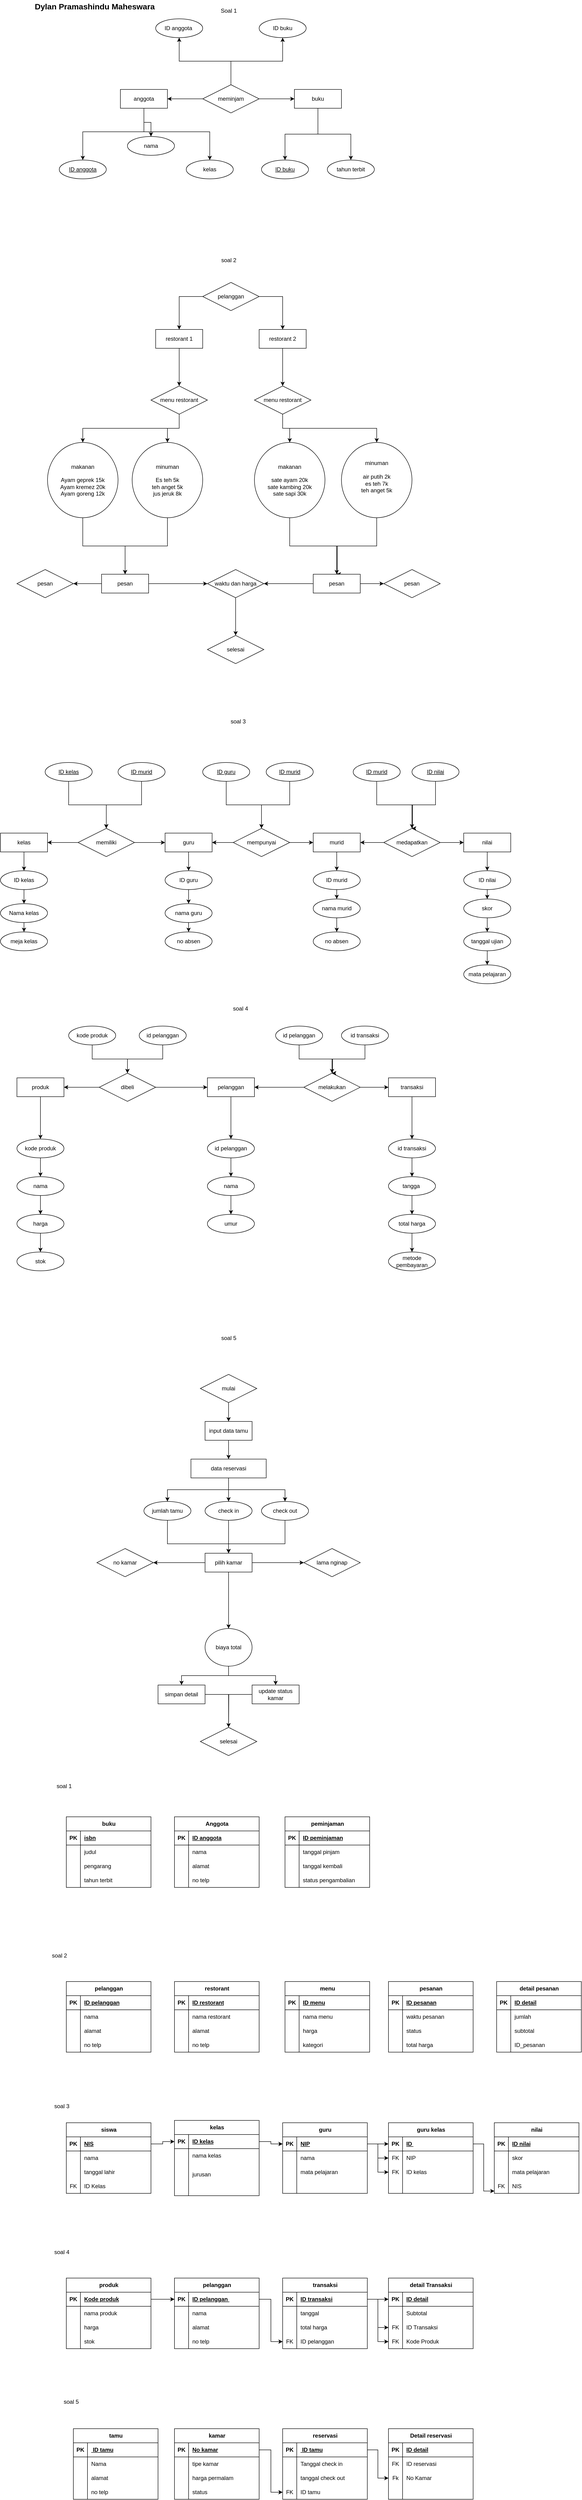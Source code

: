 <mxfile version="28.2.3">
  <diagram name="Page-1" id="LJ6CvX-QOoCXIG7K6HoT">
    <mxGraphModel dx="1296" dy="714" grid="1" gridSize="10" guides="1" tooltips="1" connect="1" arrows="1" fold="1" page="1" pageScale="1" pageWidth="850" pageHeight="1100" math="0" shadow="0">
      <root>
        <mxCell id="0" />
        <mxCell id="1" parent="0" />
        <mxCell id="bep5CIePchSDB6o0YBns-1" style="edgeStyle=orthogonalEdgeStyle;rounded=0;orthogonalLoop=1;jettySize=auto;html=1;movable=0;resizable=0;rotatable=0;deletable=0;editable=0;locked=1;connectable=0;" edge="1" parent="1" source="bep5CIePchSDB6o0YBns-3" target="bep5CIePchSDB6o0YBns-18">
          <mxGeometry relative="1" as="geometry" />
        </mxCell>
        <mxCell id="bep5CIePchSDB6o0YBns-2" style="edgeStyle=orthogonalEdgeStyle;rounded=0;orthogonalLoop=1;jettySize=auto;html=1;entryX=0.5;entryY=0;entryDx=0;entryDy=0;movable=0;resizable=0;rotatable=0;deletable=0;editable=0;locked=1;connectable=0;" edge="1" parent="1" source="bep5CIePchSDB6o0YBns-3" target="bep5CIePchSDB6o0YBns-17">
          <mxGeometry relative="1" as="geometry" />
        </mxCell>
        <mxCell id="bep5CIePchSDB6o0YBns-3" value="buku" style="whiteSpace=wrap;html=1;align=center;movable=0;resizable=0;rotatable=0;deletable=0;editable=0;locked=1;connectable=0;" vertex="1" parent="1">
          <mxGeometry x="665" y="230" width="100" height="40" as="geometry" />
        </mxCell>
        <mxCell id="bep5CIePchSDB6o0YBns-4" style="edgeStyle=orthogonalEdgeStyle;rounded=0;orthogonalLoop=1;jettySize=auto;html=1;entryX=0.5;entryY=0;entryDx=0;entryDy=0;movable=0;resizable=0;rotatable=0;deletable=0;editable=0;locked=1;connectable=0;" edge="1" parent="1" source="bep5CIePchSDB6o0YBns-7" target="bep5CIePchSDB6o0YBns-16">
          <mxGeometry relative="1" as="geometry" />
        </mxCell>
        <mxCell id="bep5CIePchSDB6o0YBns-5" style="edgeStyle=orthogonalEdgeStyle;rounded=0;orthogonalLoop=1;jettySize=auto;html=1;movable=0;resizable=0;rotatable=0;deletable=0;editable=0;locked=1;connectable=0;" edge="1" parent="1" source="bep5CIePchSDB6o0YBns-7" target="bep5CIePchSDB6o0YBns-19">
          <mxGeometry relative="1" as="geometry">
            <Array as="points">
              <mxPoint x="345" y="320" />
              <mxPoint x="215" y="320" />
            </Array>
          </mxGeometry>
        </mxCell>
        <mxCell id="bep5CIePchSDB6o0YBns-6" style="edgeStyle=orthogonalEdgeStyle;rounded=0;orthogonalLoop=1;jettySize=auto;html=1;entryX=0.5;entryY=0;entryDx=0;entryDy=0;movable=0;resizable=0;rotatable=0;deletable=0;editable=0;locked=1;connectable=0;" edge="1" parent="1" source="bep5CIePchSDB6o0YBns-7" target="bep5CIePchSDB6o0YBns-15">
          <mxGeometry relative="1" as="geometry">
            <Array as="points">
              <mxPoint x="345" y="320" />
              <mxPoint x="485" y="320" />
            </Array>
          </mxGeometry>
        </mxCell>
        <mxCell id="bep5CIePchSDB6o0YBns-7" value="anggota" style="whiteSpace=wrap;html=1;align=center;movable=0;resizable=0;rotatable=0;deletable=0;editable=0;locked=1;connectable=0;" vertex="1" parent="1">
          <mxGeometry x="295" y="230" width="100" height="40" as="geometry" />
        </mxCell>
        <mxCell id="bep5CIePchSDB6o0YBns-8" style="edgeStyle=orthogonalEdgeStyle;rounded=0;orthogonalLoop=1;jettySize=auto;html=1;entryX=1;entryY=0.5;entryDx=0;entryDy=0;movable=0;resizable=0;rotatable=0;deletable=0;editable=0;locked=1;connectable=0;" edge="1" parent="1" source="bep5CIePchSDB6o0YBns-12" target="bep5CIePchSDB6o0YBns-7">
          <mxGeometry relative="1" as="geometry" />
        </mxCell>
        <mxCell id="bep5CIePchSDB6o0YBns-9" style="edgeStyle=orthogonalEdgeStyle;rounded=0;orthogonalLoop=1;jettySize=auto;html=1;entryX=0;entryY=0.5;entryDx=0;entryDy=0;movable=0;resizable=0;rotatable=0;deletable=0;editable=0;locked=1;connectable=0;" edge="1" parent="1" source="bep5CIePchSDB6o0YBns-12" target="bep5CIePchSDB6o0YBns-3">
          <mxGeometry relative="1" as="geometry" />
        </mxCell>
        <mxCell id="bep5CIePchSDB6o0YBns-10" style="edgeStyle=orthogonalEdgeStyle;rounded=0;orthogonalLoop=1;jettySize=auto;html=1;entryX=0.5;entryY=1;entryDx=0;entryDy=0;movable=0;resizable=0;rotatable=0;deletable=0;editable=0;locked=1;connectable=0;" edge="1" parent="1" source="bep5CIePchSDB6o0YBns-12" target="bep5CIePchSDB6o0YBns-13">
          <mxGeometry relative="1" as="geometry" />
        </mxCell>
        <mxCell id="bep5CIePchSDB6o0YBns-11" style="edgeStyle=orthogonalEdgeStyle;rounded=0;orthogonalLoop=1;jettySize=auto;html=1;entryX=0.5;entryY=1;entryDx=0;entryDy=0;movable=0;resizable=0;rotatable=0;deletable=0;editable=0;locked=1;connectable=0;" edge="1" parent="1" source="bep5CIePchSDB6o0YBns-12" target="bep5CIePchSDB6o0YBns-14">
          <mxGeometry relative="1" as="geometry" />
        </mxCell>
        <mxCell id="bep5CIePchSDB6o0YBns-12" value="meminjam" style="shape=rhombus;perimeter=rhombusPerimeter;whiteSpace=wrap;html=1;align=center;movable=0;resizable=0;rotatable=0;deletable=0;editable=0;locked=1;connectable=0;" vertex="1" parent="1">
          <mxGeometry x="470" y="220" width="120" height="60" as="geometry" />
        </mxCell>
        <mxCell id="bep5CIePchSDB6o0YBns-13" value="ID buku" style="ellipse;whiteSpace=wrap;html=1;align=center;movable=0;resizable=0;rotatable=0;deletable=0;editable=0;locked=1;connectable=0;" vertex="1" parent="1">
          <mxGeometry x="590" y="80" width="100" height="40" as="geometry" />
        </mxCell>
        <mxCell id="bep5CIePchSDB6o0YBns-14" value="ID anggota&amp;nbsp;" style="ellipse;whiteSpace=wrap;html=1;align=center;movable=0;resizable=0;rotatable=0;deletable=0;editable=0;locked=1;connectable=0;" vertex="1" parent="1">
          <mxGeometry x="370" y="80" width="100" height="40" as="geometry" />
        </mxCell>
        <mxCell id="bep5CIePchSDB6o0YBns-15" value="kelas" style="ellipse;whiteSpace=wrap;html=1;align=center;movable=0;resizable=0;rotatable=0;deletable=0;editable=0;locked=1;connectable=0;" vertex="1" parent="1">
          <mxGeometry x="435" y="380" width="100" height="40" as="geometry" />
        </mxCell>
        <mxCell id="bep5CIePchSDB6o0YBns-16" value="nama" style="ellipse;whiteSpace=wrap;html=1;align=center;movable=0;resizable=0;rotatable=0;deletable=0;editable=0;locked=1;connectable=0;" vertex="1" parent="1">
          <mxGeometry x="310" y="330" width="100" height="40" as="geometry" />
        </mxCell>
        <mxCell id="bep5CIePchSDB6o0YBns-17" value="tahun terbit" style="ellipse;whiteSpace=wrap;html=1;align=center;movable=0;resizable=0;rotatable=0;deletable=0;editable=0;locked=1;connectable=0;" vertex="1" parent="1">
          <mxGeometry x="735" y="380" width="100" height="40" as="geometry" />
        </mxCell>
        <mxCell id="bep5CIePchSDB6o0YBns-18" value="ID buku" style="ellipse;whiteSpace=wrap;html=1;align=center;fontStyle=4;movable=0;resizable=0;rotatable=0;deletable=0;editable=0;locked=1;connectable=0;" vertex="1" parent="1">
          <mxGeometry x="595" y="380" width="100" height="40" as="geometry" />
        </mxCell>
        <mxCell id="bep5CIePchSDB6o0YBns-19" value="ID anggota" style="ellipse;whiteSpace=wrap;html=1;align=center;fontStyle=4;movable=0;resizable=0;rotatable=0;deletable=0;editable=0;locked=1;connectable=0;" vertex="1" parent="1">
          <mxGeometry x="165" y="380" width="100" height="40" as="geometry" />
        </mxCell>
        <mxCell id="bep5CIePchSDB6o0YBns-20" value="Dylan Pramashindu Maheswara" style="text;html=1;align=center;verticalAlign=middle;resizable=0;points=[];autosize=1;strokeColor=none;fillColor=none;fontSize=17;labelBorderColor=none;fontStyle=1;movable=0;rotatable=0;deletable=0;editable=0;locked=1;connectable=0;" vertex="1" parent="1">
          <mxGeometry x="110" y="40" width="260" height="30" as="geometry" />
        </mxCell>
        <mxCell id="bep5CIePchSDB6o0YBns-21" style="edgeStyle=orthogonalEdgeStyle;rounded=0;orthogonalLoop=1;jettySize=auto;html=1;entryX=0.5;entryY=0;entryDx=0;entryDy=0;movable=0;resizable=0;rotatable=0;deletable=0;editable=0;locked=1;connectable=0;" edge="1" parent="1" source="bep5CIePchSDB6o0YBns-23" target="bep5CIePchSDB6o0YBns-27">
          <mxGeometry relative="1" as="geometry">
            <Array as="points">
              <mxPoint x="420" y="670" />
            </Array>
          </mxGeometry>
        </mxCell>
        <mxCell id="bep5CIePchSDB6o0YBns-22" style="edgeStyle=orthogonalEdgeStyle;rounded=0;orthogonalLoop=1;jettySize=auto;html=1;entryX=0.5;entryY=0;entryDx=0;entryDy=0;movable=0;resizable=0;rotatable=0;deletable=0;editable=0;locked=1;connectable=0;" edge="1" parent="1" source="bep5CIePchSDB6o0YBns-23" target="bep5CIePchSDB6o0YBns-25">
          <mxGeometry relative="1" as="geometry">
            <Array as="points">
              <mxPoint x="640" y="670" />
            </Array>
          </mxGeometry>
        </mxCell>
        <mxCell id="bep5CIePchSDB6o0YBns-23" value="pelanggan" style="shape=rhombus;perimeter=rhombusPerimeter;whiteSpace=wrap;html=1;align=center;movable=0;resizable=0;rotatable=0;deletable=0;editable=0;locked=1;connectable=0;" vertex="1" parent="1">
          <mxGeometry x="470" y="640" width="120" height="60" as="geometry" />
        </mxCell>
        <mxCell id="bep5CIePchSDB6o0YBns-24" style="edgeStyle=orthogonalEdgeStyle;rounded=0;orthogonalLoop=1;jettySize=auto;html=1;entryX=0.5;entryY=0;entryDx=0;entryDy=0;movable=0;resizable=0;rotatable=0;deletable=0;editable=0;locked=1;connectable=0;" edge="1" parent="1" source="bep5CIePchSDB6o0YBns-25" target="bep5CIePchSDB6o0YBns-30">
          <mxGeometry relative="1" as="geometry" />
        </mxCell>
        <mxCell id="bep5CIePchSDB6o0YBns-25" value="restorant 2" style="whiteSpace=wrap;html=1;align=center;movable=0;resizable=0;rotatable=0;deletable=0;editable=0;locked=1;connectable=0;" vertex="1" parent="1">
          <mxGeometry x="590" y="740" width="100" height="40" as="geometry" />
        </mxCell>
        <mxCell id="bep5CIePchSDB6o0YBns-26" style="edgeStyle=orthogonalEdgeStyle;rounded=0;orthogonalLoop=1;jettySize=auto;html=1;entryX=0.5;entryY=0;entryDx=0;entryDy=0;movable=0;resizable=0;rotatable=0;deletable=0;editable=0;locked=1;connectable=0;" edge="1" parent="1" source="bep5CIePchSDB6o0YBns-27" target="bep5CIePchSDB6o0YBns-33">
          <mxGeometry relative="1" as="geometry" />
        </mxCell>
        <mxCell id="bep5CIePchSDB6o0YBns-27" value="restorant 1" style="whiteSpace=wrap;html=1;align=center;movable=0;resizable=0;rotatable=0;deletable=0;editable=0;locked=1;connectable=0;" vertex="1" parent="1">
          <mxGeometry x="370" y="740" width="100" height="40" as="geometry" />
        </mxCell>
        <mxCell id="bep5CIePchSDB6o0YBns-28" style="edgeStyle=orthogonalEdgeStyle;rounded=0;orthogonalLoop=1;jettySize=auto;html=1;entryX=0.5;entryY=0;entryDx=0;entryDy=0;movable=0;resizable=0;rotatable=0;deletable=0;editable=0;locked=1;connectable=0;" edge="1" parent="1" source="bep5CIePchSDB6o0YBns-30" target="bep5CIePchSDB6o0YBns-39">
          <mxGeometry relative="1" as="geometry" />
        </mxCell>
        <mxCell id="bep5CIePchSDB6o0YBns-29" style="edgeStyle=orthogonalEdgeStyle;rounded=0;orthogonalLoop=1;jettySize=auto;html=1;entryX=0.5;entryY=0;entryDx=0;entryDy=0;movable=0;resizable=0;rotatable=0;deletable=0;editable=0;locked=1;connectable=0;" edge="1" parent="1" source="bep5CIePchSDB6o0YBns-30" target="bep5CIePchSDB6o0YBns-41">
          <mxGeometry relative="1" as="geometry">
            <Array as="points">
              <mxPoint x="640" y="950" />
              <mxPoint x="840" y="950" />
            </Array>
          </mxGeometry>
        </mxCell>
        <mxCell id="bep5CIePchSDB6o0YBns-30" value="menu restorant" style="shape=rhombus;perimeter=rhombusPerimeter;whiteSpace=wrap;html=1;align=center;movable=0;resizable=0;rotatable=0;deletable=0;editable=0;locked=1;connectable=0;" vertex="1" parent="1">
          <mxGeometry x="580" y="860" width="120" height="60" as="geometry" />
        </mxCell>
        <mxCell id="bep5CIePchSDB6o0YBns-31" style="edgeStyle=orthogonalEdgeStyle;rounded=0;orthogonalLoop=1;jettySize=auto;html=1;entryX=0.5;entryY=0;entryDx=0;entryDy=0;movable=0;resizable=0;rotatable=0;deletable=0;editable=0;locked=1;connectable=0;" edge="1" parent="1" source="bep5CIePchSDB6o0YBns-33" target="bep5CIePchSDB6o0YBns-37">
          <mxGeometry relative="1" as="geometry" />
        </mxCell>
        <mxCell id="bep5CIePchSDB6o0YBns-32" style="edgeStyle=orthogonalEdgeStyle;rounded=0;orthogonalLoop=1;jettySize=auto;html=1;entryX=0.5;entryY=0;entryDx=0;entryDy=0;movable=0;resizable=0;rotatable=0;deletable=0;editable=0;locked=1;connectable=0;" edge="1" parent="1" source="bep5CIePchSDB6o0YBns-33" target="bep5CIePchSDB6o0YBns-35">
          <mxGeometry relative="1" as="geometry">
            <Array as="points">
              <mxPoint x="420" y="950" />
              <mxPoint x="215" y="950" />
            </Array>
          </mxGeometry>
        </mxCell>
        <mxCell id="bep5CIePchSDB6o0YBns-33" value="menu restorant" style="shape=rhombus;perimeter=rhombusPerimeter;whiteSpace=wrap;html=1;align=center;movable=0;resizable=0;rotatable=0;deletable=0;editable=0;locked=1;connectable=0;" vertex="1" parent="1">
          <mxGeometry x="360" y="860" width="120" height="60" as="geometry" />
        </mxCell>
        <mxCell id="bep5CIePchSDB6o0YBns-34" style="edgeStyle=orthogonalEdgeStyle;rounded=0;orthogonalLoop=1;jettySize=auto;html=1;entryX=0.5;entryY=0;entryDx=0;entryDy=0;movable=0;resizable=0;rotatable=0;deletable=0;editable=0;locked=1;connectable=0;" edge="1" parent="1" source="bep5CIePchSDB6o0YBns-35" target="bep5CIePchSDB6o0YBns-44">
          <mxGeometry relative="1" as="geometry" />
        </mxCell>
        <mxCell id="bep5CIePchSDB6o0YBns-35" value="makanan&lt;div&gt;&lt;br&gt;&lt;/div&gt;&lt;div&gt;Ayam geprek 15k&lt;/div&gt;&lt;div&gt;Ayam kremez 20k&lt;/div&gt;&lt;div&gt;Ayam goreng 12k&lt;/div&gt;" style="ellipse;whiteSpace=wrap;html=1;align=center;movable=0;resizable=0;rotatable=0;deletable=0;editable=0;locked=1;connectable=0;" vertex="1" parent="1">
          <mxGeometry x="140" y="980" width="150" height="160" as="geometry" />
        </mxCell>
        <mxCell id="bep5CIePchSDB6o0YBns-36" style="edgeStyle=orthogonalEdgeStyle;rounded=0;orthogonalLoop=1;jettySize=auto;html=1;entryX=0.5;entryY=0;entryDx=0;entryDy=0;movable=0;resizable=0;rotatable=0;deletable=0;editable=0;locked=1;connectable=0;" edge="1" parent="1" source="bep5CIePchSDB6o0YBns-37" target="bep5CIePchSDB6o0YBns-44">
          <mxGeometry relative="1" as="geometry" />
        </mxCell>
        <mxCell id="bep5CIePchSDB6o0YBns-37" value="minuman&lt;div&gt;&lt;br&gt;&lt;/div&gt;&lt;div&gt;Es teh 5k&lt;/div&gt;&lt;div&gt;teh anget 5k&lt;/div&gt;&lt;div&gt;jus jeruk 8k&lt;/div&gt;" style="ellipse;whiteSpace=wrap;html=1;align=center;movable=0;resizable=0;rotatable=0;deletable=0;editable=0;locked=1;connectable=0;" vertex="1" parent="1">
          <mxGeometry x="320" y="980" width="150" height="160" as="geometry" />
        </mxCell>
        <mxCell id="bep5CIePchSDB6o0YBns-38" style="edgeStyle=orthogonalEdgeStyle;rounded=0;orthogonalLoop=1;jettySize=auto;html=1;movable=0;resizable=0;rotatable=0;deletable=0;editable=0;locked=1;connectable=0;" edge="1" parent="1" source="bep5CIePchSDB6o0YBns-39" target="bep5CIePchSDB6o0YBns-47">
          <mxGeometry relative="1" as="geometry" />
        </mxCell>
        <mxCell id="bep5CIePchSDB6o0YBns-39" value="makanan&lt;div&gt;&lt;br&gt;&lt;/div&gt;&lt;div&gt;sate ayam 20k&lt;/div&gt;&lt;div&gt;sate kambing 20k&lt;/div&gt;&lt;div&gt;sate sapi 30k&lt;/div&gt;" style="ellipse;whiteSpace=wrap;html=1;align=center;movable=0;resizable=0;rotatable=0;deletable=0;editable=0;locked=1;connectable=0;" vertex="1" parent="1">
          <mxGeometry x="580" y="980" width="150" height="160" as="geometry" />
        </mxCell>
        <mxCell id="bep5CIePchSDB6o0YBns-40" style="edgeStyle=orthogonalEdgeStyle;rounded=0;orthogonalLoop=1;jettySize=auto;html=1;movable=0;resizable=0;rotatable=0;deletable=0;editable=0;locked=1;connectable=0;" edge="1" parent="1" source="bep5CIePchSDB6o0YBns-41">
          <mxGeometry relative="1" as="geometry">
            <mxPoint x="755" y="1260" as="targetPoint" />
            <Array as="points">
              <mxPoint x="840" y="1200" />
              <mxPoint x="756" y="1200" />
            </Array>
          </mxGeometry>
        </mxCell>
        <mxCell id="bep5CIePchSDB6o0YBns-41" value="minuman&lt;div&gt;&lt;br&gt;&lt;/div&gt;&lt;div&gt;air putih 2k&lt;/div&gt;&lt;div&gt;es teh 7k&lt;/div&gt;&lt;div&gt;teh anget 5k&lt;/div&gt;&lt;div&gt;&lt;br&gt;&lt;/div&gt;" style="ellipse;whiteSpace=wrap;html=1;align=center;movable=0;resizable=0;rotatable=0;deletable=0;editable=0;locked=1;connectable=0;" vertex="1" parent="1">
          <mxGeometry x="765" y="980" width="150" height="160" as="geometry" />
        </mxCell>
        <mxCell id="bep5CIePchSDB6o0YBns-42" style="edgeStyle=orthogonalEdgeStyle;rounded=0;orthogonalLoop=1;jettySize=auto;html=1;entryX=0;entryY=0.5;entryDx=0;entryDy=0;movable=0;resizable=0;rotatable=0;deletable=0;editable=0;locked=1;connectable=0;" edge="1" parent="1" source="bep5CIePchSDB6o0YBns-44" target="bep5CIePchSDB6o0YBns-50">
          <mxGeometry relative="1" as="geometry" />
        </mxCell>
        <mxCell id="bep5CIePchSDB6o0YBns-43" style="edgeStyle=orthogonalEdgeStyle;rounded=0;orthogonalLoop=1;jettySize=auto;html=1;entryX=1;entryY=0.5;entryDx=0;entryDy=0;movable=0;resizable=0;rotatable=0;deletable=0;editable=0;locked=1;connectable=0;" edge="1" parent="1" source="bep5CIePchSDB6o0YBns-44" target="bep5CIePchSDB6o0YBns-48">
          <mxGeometry relative="1" as="geometry" />
        </mxCell>
        <mxCell id="bep5CIePchSDB6o0YBns-44" value="pesan" style="whiteSpace=wrap;html=1;align=center;movable=0;resizable=0;rotatable=0;deletable=0;editable=0;locked=1;connectable=0;" vertex="1" parent="1">
          <mxGeometry x="255" y="1260" width="100" height="40" as="geometry" />
        </mxCell>
        <mxCell id="bep5CIePchSDB6o0YBns-45" style="edgeStyle=orthogonalEdgeStyle;rounded=0;orthogonalLoop=1;jettySize=auto;html=1;entryX=1;entryY=0.5;entryDx=0;entryDy=0;movable=0;resizable=0;rotatable=0;deletable=0;editable=0;locked=1;connectable=0;" edge="1" parent="1" source="bep5CIePchSDB6o0YBns-47" target="bep5CIePchSDB6o0YBns-50">
          <mxGeometry relative="1" as="geometry">
            <mxPoint x="655" y="1280" as="targetPoint" />
          </mxGeometry>
        </mxCell>
        <mxCell id="bep5CIePchSDB6o0YBns-46" style="edgeStyle=orthogonalEdgeStyle;rounded=0;orthogonalLoop=1;jettySize=auto;html=1;entryX=0;entryY=0.5;entryDx=0;entryDy=0;movable=0;resizable=0;rotatable=0;deletable=0;editable=0;locked=1;connectable=0;" edge="1" parent="1" source="bep5CIePchSDB6o0YBns-47" target="bep5CIePchSDB6o0YBns-51">
          <mxGeometry relative="1" as="geometry" />
        </mxCell>
        <mxCell id="bep5CIePchSDB6o0YBns-47" value="pesan" style="whiteSpace=wrap;html=1;align=center;movable=0;resizable=0;rotatable=0;deletable=0;editable=0;locked=1;connectable=0;" vertex="1" parent="1">
          <mxGeometry x="705" y="1260" width="100" height="40" as="geometry" />
        </mxCell>
        <mxCell id="bep5CIePchSDB6o0YBns-48" value="pesan" style="shape=rhombus;perimeter=rhombusPerimeter;whiteSpace=wrap;html=1;align=center;movable=0;resizable=0;rotatable=0;deletable=0;editable=0;locked=1;connectable=0;" vertex="1" parent="1">
          <mxGeometry x="75" y="1250" width="120" height="60" as="geometry" />
        </mxCell>
        <mxCell id="bep5CIePchSDB6o0YBns-49" style="edgeStyle=orthogonalEdgeStyle;rounded=0;orthogonalLoop=1;jettySize=auto;html=1;entryX=0.5;entryY=0;entryDx=0;entryDy=0;movable=0;resizable=0;rotatable=0;deletable=0;editable=0;locked=1;connectable=0;" edge="1" parent="1" source="bep5CIePchSDB6o0YBns-50" target="bep5CIePchSDB6o0YBns-52">
          <mxGeometry relative="1" as="geometry" />
        </mxCell>
        <mxCell id="bep5CIePchSDB6o0YBns-50" value="waktu dan harga" style="shape=rhombus;perimeter=rhombusPerimeter;whiteSpace=wrap;html=1;align=center;movable=0;resizable=0;rotatable=0;deletable=0;editable=0;locked=1;connectable=0;" vertex="1" parent="1">
          <mxGeometry x="480" y="1250" width="120" height="60" as="geometry" />
        </mxCell>
        <mxCell id="bep5CIePchSDB6o0YBns-51" value="pesan" style="shape=rhombus;perimeter=rhombusPerimeter;whiteSpace=wrap;html=1;align=center;movable=0;resizable=0;rotatable=0;deletable=0;editable=0;locked=1;connectable=0;" vertex="1" parent="1">
          <mxGeometry x="855" y="1250" width="120" height="60" as="geometry" />
        </mxCell>
        <mxCell id="bep5CIePchSDB6o0YBns-52" value="selesai" style="shape=rhombus;perimeter=rhombusPerimeter;whiteSpace=wrap;html=1;align=center;movable=0;resizable=0;rotatable=0;deletable=0;editable=0;locked=1;connectable=0;" vertex="1" parent="1">
          <mxGeometry x="480" y="1390" width="120" height="60" as="geometry" />
        </mxCell>
        <mxCell id="bep5CIePchSDB6o0YBns-53" value="Soal 1" style="text;html=1;align=center;verticalAlign=middle;resizable=0;points=[];autosize=1;strokeColor=none;fillColor=none;movable=0;rotatable=0;deletable=0;editable=0;locked=1;connectable=0;" vertex="1" parent="1">
          <mxGeometry x="495" y="48" width="60" height="30" as="geometry" />
        </mxCell>
        <mxCell id="bep5CIePchSDB6o0YBns-54" value="soal 2" style="text;html=1;align=center;verticalAlign=middle;resizable=0;points=[];autosize=1;strokeColor=none;fillColor=none;movable=0;rotatable=0;deletable=0;editable=0;locked=1;connectable=0;" vertex="1" parent="1">
          <mxGeometry x="495" y="578" width="60" height="30" as="geometry" />
        </mxCell>
        <mxCell id="bep5CIePchSDB6o0YBns-55" value="soal 3" style="text;html=1;align=center;verticalAlign=middle;resizable=0;points=[];autosize=1;strokeColor=none;fillColor=none;movable=0;rotatable=0;deletable=0;editable=0;locked=1;connectable=0;" vertex="1" parent="1">
          <mxGeometry x="515" y="1558" width="60" height="30" as="geometry" />
        </mxCell>
        <mxCell id="bep5CIePchSDB6o0YBns-56" style="edgeStyle=orthogonalEdgeStyle;rounded=0;orthogonalLoop=1;jettySize=auto;html=1;entryX=0.5;entryY=0;entryDx=0;entryDy=0;movable=0;resizable=0;rotatable=0;deletable=0;editable=0;locked=1;connectable=0;" edge="1" parent="1" source="bep5CIePchSDB6o0YBns-57" target="bep5CIePchSDB6o0YBns-78">
          <mxGeometry relative="1" as="geometry">
            <mxPoint x="185" y="1790" as="targetPoint" />
          </mxGeometry>
        </mxCell>
        <mxCell id="bep5CIePchSDB6o0YBns-57" value="ID kelas" style="ellipse;whiteSpace=wrap;html=1;align=center;fontStyle=4;movable=0;resizable=0;rotatable=0;deletable=0;editable=0;locked=1;connectable=0;" vertex="1" parent="1">
          <mxGeometry x="135" y="1660" width="100" height="40" as="geometry" />
        </mxCell>
        <mxCell id="bep5CIePchSDB6o0YBns-58" style="edgeStyle=orthogonalEdgeStyle;rounded=0;orthogonalLoop=1;jettySize=auto;html=1;entryX=0.5;entryY=0;entryDx=0;entryDy=0;movable=0;resizable=0;rotatable=0;deletable=0;editable=0;locked=1;connectable=0;" edge="1" parent="1" source="bep5CIePchSDB6o0YBns-59" target="bep5CIePchSDB6o0YBns-78">
          <mxGeometry relative="1" as="geometry">
            <mxPoint x="340" y="1780" as="targetPoint" />
          </mxGeometry>
        </mxCell>
        <mxCell id="bep5CIePchSDB6o0YBns-59" value="ID murid" style="ellipse;whiteSpace=wrap;html=1;align=center;fontStyle=4;movable=0;resizable=0;rotatable=0;deletable=0;editable=0;locked=1;connectable=0;" vertex="1" parent="1">
          <mxGeometry x="290" y="1660" width="100" height="40" as="geometry" />
        </mxCell>
        <mxCell id="bep5CIePchSDB6o0YBns-60" style="edgeStyle=orthogonalEdgeStyle;rounded=0;orthogonalLoop=1;jettySize=auto;html=1;entryX=0.5;entryY=0;entryDx=0;entryDy=0;movable=0;resizable=0;rotatable=0;deletable=0;editable=0;locked=1;connectable=0;" edge="1" parent="1" source="bep5CIePchSDB6o0YBns-61" target="bep5CIePchSDB6o0YBns-81">
          <mxGeometry relative="1" as="geometry">
            <mxPoint x="655" y="1770" as="targetPoint" />
          </mxGeometry>
        </mxCell>
        <mxCell id="bep5CIePchSDB6o0YBns-61" value="ID murid" style="ellipse;whiteSpace=wrap;html=1;align=center;fontStyle=4;movable=0;resizable=0;rotatable=0;deletable=0;editable=0;locked=1;connectable=0;" vertex="1" parent="1">
          <mxGeometry x="605" y="1660" width="100" height="40" as="geometry" />
        </mxCell>
        <mxCell id="bep5CIePchSDB6o0YBns-62" style="edgeStyle=orthogonalEdgeStyle;rounded=0;orthogonalLoop=1;jettySize=auto;html=1;entryX=0.5;entryY=0;entryDx=0;entryDy=0;movable=0;resizable=0;rotatable=0;deletable=0;editable=0;locked=1;connectable=0;" edge="1" parent="1" source="bep5CIePchSDB6o0YBns-63" target="bep5CIePchSDB6o0YBns-84">
          <mxGeometry relative="1" as="geometry" />
        </mxCell>
        <mxCell id="bep5CIePchSDB6o0YBns-63" value="ID nilai" style="ellipse;whiteSpace=wrap;html=1;align=center;fontStyle=4;movable=0;resizable=0;rotatable=0;deletable=0;editable=0;locked=1;connectable=0;" vertex="1" parent="1">
          <mxGeometry x="915" y="1660" width="100" height="40" as="geometry" />
        </mxCell>
        <mxCell id="bep5CIePchSDB6o0YBns-64" style="edgeStyle=orthogonalEdgeStyle;rounded=0;orthogonalLoop=1;jettySize=auto;html=1;movable=0;resizable=0;rotatable=0;deletable=0;editable=0;locked=1;connectable=0;" edge="1" parent="1" source="bep5CIePchSDB6o0YBns-65">
          <mxGeometry relative="1" as="geometry">
            <mxPoint x="915" y="1800" as="targetPoint" />
            <Array as="points">
              <mxPoint x="840" y="1750" />
              <mxPoint x="916" y="1750" />
            </Array>
          </mxGeometry>
        </mxCell>
        <mxCell id="bep5CIePchSDB6o0YBns-65" value="ID murid" style="ellipse;whiteSpace=wrap;html=1;align=center;fontStyle=4;movable=0;resizable=0;rotatable=0;deletable=0;editable=0;locked=1;connectable=0;" vertex="1" parent="1">
          <mxGeometry x="790" y="1660" width="100" height="40" as="geometry" />
        </mxCell>
        <mxCell id="bep5CIePchSDB6o0YBns-66" style="edgeStyle=orthogonalEdgeStyle;rounded=0;orthogonalLoop=1;jettySize=auto;html=1;entryX=0.5;entryY=0;entryDx=0;entryDy=0;movable=0;resizable=0;rotatable=0;deletable=0;editable=0;locked=1;connectable=0;" edge="1" parent="1" source="bep5CIePchSDB6o0YBns-67" target="bep5CIePchSDB6o0YBns-81">
          <mxGeometry relative="1" as="geometry">
            <mxPoint x="520" y="1770" as="targetPoint" />
          </mxGeometry>
        </mxCell>
        <mxCell id="bep5CIePchSDB6o0YBns-67" value="ID guru" style="ellipse;whiteSpace=wrap;html=1;align=center;fontStyle=4;movable=0;resizable=0;rotatable=0;deletable=0;editable=0;locked=1;connectable=0;" vertex="1" parent="1">
          <mxGeometry x="470" y="1660" width="100" height="40" as="geometry" />
        </mxCell>
        <mxCell id="bep5CIePchSDB6o0YBns-68" style="edgeStyle=orthogonalEdgeStyle;rounded=0;orthogonalLoop=1;jettySize=auto;html=1;entryX=0.5;entryY=0;entryDx=0;entryDy=0;movable=0;resizable=0;rotatable=0;deletable=0;editable=0;locked=1;connectable=0;" edge="1" parent="1" source="bep5CIePchSDB6o0YBns-69" target="bep5CIePchSDB6o0YBns-88">
          <mxGeometry relative="1" as="geometry" />
        </mxCell>
        <mxCell id="bep5CIePchSDB6o0YBns-69" value="kelas" style="whiteSpace=wrap;html=1;align=center;" vertex="1" parent="1">
          <mxGeometry x="40" y="1810" width="100" height="40" as="geometry" />
        </mxCell>
        <mxCell id="bep5CIePchSDB6o0YBns-70" style="edgeStyle=orthogonalEdgeStyle;rounded=0;orthogonalLoop=1;jettySize=auto;html=1;entryX=0.5;entryY=0;entryDx=0;entryDy=0;movable=0;resizable=0;rotatable=0;deletable=0;editable=0;locked=1;connectable=0;" edge="1" parent="1" source="bep5CIePchSDB6o0YBns-71" target="bep5CIePchSDB6o0YBns-91">
          <mxGeometry relative="1" as="geometry" />
        </mxCell>
        <mxCell id="bep5CIePchSDB6o0YBns-71" value="guru" style="whiteSpace=wrap;html=1;align=center;movable=0;resizable=0;rotatable=0;deletable=0;editable=0;locked=1;connectable=0;" vertex="1" parent="1">
          <mxGeometry x="390" y="1810" width="100" height="40" as="geometry" />
        </mxCell>
        <mxCell id="bep5CIePchSDB6o0YBns-72" style="edgeStyle=orthogonalEdgeStyle;rounded=0;orthogonalLoop=1;jettySize=auto;html=1;entryX=0.5;entryY=0;entryDx=0;entryDy=0;movable=0;resizable=0;rotatable=0;deletable=0;editable=0;locked=1;connectable=0;" edge="1" parent="1" source="bep5CIePchSDB6o0YBns-73" target="bep5CIePchSDB6o0YBns-96">
          <mxGeometry relative="1" as="geometry" />
        </mxCell>
        <mxCell id="bep5CIePchSDB6o0YBns-73" value="murid" style="whiteSpace=wrap;html=1;align=center;movable=0;resizable=0;rotatable=0;deletable=0;editable=0;locked=1;connectable=0;" vertex="1" parent="1">
          <mxGeometry x="705" y="1810" width="100" height="40" as="geometry" />
        </mxCell>
        <mxCell id="bep5CIePchSDB6o0YBns-74" style="edgeStyle=orthogonalEdgeStyle;rounded=0;orthogonalLoop=1;jettySize=auto;html=1;entryX=0.5;entryY=0;entryDx=0;entryDy=0;movable=0;resizable=0;rotatable=0;deletable=0;editable=0;locked=1;connectable=0;" edge="1" parent="1" source="bep5CIePchSDB6o0YBns-75" target="bep5CIePchSDB6o0YBns-101">
          <mxGeometry relative="1" as="geometry" />
        </mxCell>
        <mxCell id="bep5CIePchSDB6o0YBns-75" value="nilai" style="whiteSpace=wrap;html=1;align=center;movable=0;resizable=0;rotatable=0;deletable=0;editable=0;locked=1;connectable=0;" vertex="1" parent="1">
          <mxGeometry x="1025" y="1810" width="100" height="40" as="geometry" />
        </mxCell>
        <mxCell id="bep5CIePchSDB6o0YBns-76" style="edgeStyle=orthogonalEdgeStyle;rounded=0;orthogonalLoop=1;jettySize=auto;html=1;entryX=0;entryY=0.5;entryDx=0;entryDy=0;movable=0;resizable=0;rotatable=0;deletable=0;editable=0;locked=1;connectable=0;" edge="1" parent="1" source="bep5CIePchSDB6o0YBns-78" target="bep5CIePchSDB6o0YBns-71">
          <mxGeometry relative="1" as="geometry" />
        </mxCell>
        <mxCell id="bep5CIePchSDB6o0YBns-77" style="edgeStyle=orthogonalEdgeStyle;rounded=0;orthogonalLoop=1;jettySize=auto;html=1;entryX=1;entryY=0.5;entryDx=0;entryDy=0;movable=0;resizable=0;rotatable=0;deletable=0;editable=0;locked=1;connectable=0;" edge="1" parent="1" source="bep5CIePchSDB6o0YBns-78" target="bep5CIePchSDB6o0YBns-69">
          <mxGeometry relative="1" as="geometry" />
        </mxCell>
        <mxCell id="bep5CIePchSDB6o0YBns-78" value="memiliki" style="shape=rhombus;perimeter=rhombusPerimeter;whiteSpace=wrap;html=1;align=center;movable=0;resizable=0;rotatable=0;deletable=0;editable=0;locked=1;connectable=0;" vertex="1" parent="1">
          <mxGeometry x="205" y="1800" width="120" height="60" as="geometry" />
        </mxCell>
        <mxCell id="bep5CIePchSDB6o0YBns-79" style="edgeStyle=orthogonalEdgeStyle;rounded=0;orthogonalLoop=1;jettySize=auto;html=1;entryX=1;entryY=0.5;entryDx=0;entryDy=0;movable=0;resizable=0;rotatable=0;deletable=0;editable=0;locked=1;connectable=0;" edge="1" parent="1" source="bep5CIePchSDB6o0YBns-81" target="bep5CIePchSDB6o0YBns-71">
          <mxGeometry relative="1" as="geometry" />
        </mxCell>
        <mxCell id="bep5CIePchSDB6o0YBns-80" style="edgeStyle=orthogonalEdgeStyle;rounded=0;orthogonalLoop=1;jettySize=auto;html=1;entryX=0;entryY=0.5;entryDx=0;entryDy=0;movable=0;resizable=0;rotatable=0;deletable=0;editable=0;locked=1;connectable=0;" edge="1" parent="1" source="bep5CIePchSDB6o0YBns-81" target="bep5CIePchSDB6o0YBns-73">
          <mxGeometry relative="1" as="geometry" />
        </mxCell>
        <mxCell id="bep5CIePchSDB6o0YBns-81" value="mempunyai" style="shape=rhombus;perimeter=rhombusPerimeter;whiteSpace=wrap;html=1;align=center;movable=0;resizable=0;rotatable=0;deletable=0;editable=0;locked=1;connectable=0;" vertex="1" parent="1">
          <mxGeometry x="535" y="1800" width="120" height="60" as="geometry" />
        </mxCell>
        <mxCell id="bep5CIePchSDB6o0YBns-82" style="edgeStyle=orthogonalEdgeStyle;rounded=0;orthogonalLoop=1;jettySize=auto;html=1;entryX=1;entryY=0.5;entryDx=0;entryDy=0;movable=0;resizable=0;rotatable=0;deletable=0;editable=0;locked=1;connectable=0;" edge="1" parent="1" source="bep5CIePchSDB6o0YBns-84" target="bep5CIePchSDB6o0YBns-73">
          <mxGeometry relative="1" as="geometry" />
        </mxCell>
        <mxCell id="bep5CIePchSDB6o0YBns-83" style="edgeStyle=orthogonalEdgeStyle;rounded=0;orthogonalLoop=1;jettySize=auto;html=1;entryX=0;entryY=0.5;entryDx=0;entryDy=0;movable=0;resizable=0;rotatable=0;deletable=0;editable=0;locked=1;connectable=0;" edge="1" parent="1" source="bep5CIePchSDB6o0YBns-84" target="bep5CIePchSDB6o0YBns-75">
          <mxGeometry relative="1" as="geometry" />
        </mxCell>
        <mxCell id="bep5CIePchSDB6o0YBns-84" value="medapatkan" style="shape=rhombus;perimeter=rhombusPerimeter;whiteSpace=wrap;html=1;align=center;movable=0;resizable=0;rotatable=0;deletable=0;editable=0;locked=1;connectable=0;" vertex="1" parent="1">
          <mxGeometry x="855" y="1800" width="120" height="60" as="geometry" />
        </mxCell>
        <mxCell id="bep5CIePchSDB6o0YBns-85" style="edgeStyle=orthogonalEdgeStyle;rounded=0;orthogonalLoop=1;jettySize=auto;html=1;movable=0;resizable=0;rotatable=0;deletable=0;editable=0;locked=1;connectable=0;" edge="1" parent="1" source="bep5CIePchSDB6o0YBns-86" target="bep5CIePchSDB6o0YBns-89">
          <mxGeometry relative="1" as="geometry" />
        </mxCell>
        <mxCell id="bep5CIePchSDB6o0YBns-86" value="Nama kelas" style="ellipse;whiteSpace=wrap;html=1;align=center;" vertex="1" parent="1">
          <mxGeometry x="40" y="1960" width="100" height="40" as="geometry" />
        </mxCell>
        <mxCell id="bep5CIePchSDB6o0YBns-87" style="edgeStyle=orthogonalEdgeStyle;rounded=0;orthogonalLoop=1;jettySize=auto;html=1;entryX=0.5;entryY=0;entryDx=0;entryDy=0;movable=0;resizable=0;rotatable=0;deletable=0;editable=0;locked=1;connectable=0;" edge="1" parent="1" source="bep5CIePchSDB6o0YBns-88" target="bep5CIePchSDB6o0YBns-86">
          <mxGeometry relative="1" as="geometry" />
        </mxCell>
        <mxCell id="bep5CIePchSDB6o0YBns-88" value="ID kelas" style="ellipse;whiteSpace=wrap;html=1;align=center;" vertex="1" parent="1">
          <mxGeometry x="40" y="1890" width="100" height="40" as="geometry" />
        </mxCell>
        <mxCell id="bep5CIePchSDB6o0YBns-89" value="meja kelas" style="ellipse;whiteSpace=wrap;html=1;align=center;" vertex="1" parent="1">
          <mxGeometry x="40" y="2020" width="100" height="40" as="geometry" />
        </mxCell>
        <mxCell id="bep5CIePchSDB6o0YBns-90" style="edgeStyle=orthogonalEdgeStyle;rounded=0;orthogonalLoop=1;jettySize=auto;html=1;movable=0;resizable=0;rotatable=0;deletable=0;editable=0;locked=1;connectable=0;" edge="1" parent="1" source="bep5CIePchSDB6o0YBns-91" target="bep5CIePchSDB6o0YBns-93">
          <mxGeometry relative="1" as="geometry" />
        </mxCell>
        <mxCell id="bep5CIePchSDB6o0YBns-91" value="ID guru" style="ellipse;whiteSpace=wrap;html=1;align=center;movable=0;resizable=0;rotatable=0;deletable=0;editable=0;locked=1;connectable=0;" vertex="1" parent="1">
          <mxGeometry x="390" y="1890" width="100" height="40" as="geometry" />
        </mxCell>
        <mxCell id="bep5CIePchSDB6o0YBns-92" style="edgeStyle=orthogonalEdgeStyle;rounded=0;orthogonalLoop=1;jettySize=auto;html=1;movable=0;resizable=0;rotatable=0;deletable=0;editable=0;locked=1;connectable=0;" edge="1" parent="1" source="bep5CIePchSDB6o0YBns-93" target="bep5CIePchSDB6o0YBns-94">
          <mxGeometry relative="1" as="geometry" />
        </mxCell>
        <mxCell id="bep5CIePchSDB6o0YBns-93" value="nama guru" style="ellipse;whiteSpace=wrap;html=1;align=center;movable=0;resizable=0;rotatable=0;deletable=0;editable=0;locked=1;connectable=0;" vertex="1" parent="1">
          <mxGeometry x="390" y="1960" width="100" height="40" as="geometry" />
        </mxCell>
        <mxCell id="bep5CIePchSDB6o0YBns-94" value="no absen" style="ellipse;whiteSpace=wrap;html=1;align=center;movable=0;resizable=0;rotatable=0;deletable=0;editable=0;locked=1;connectable=0;" vertex="1" parent="1">
          <mxGeometry x="390" y="2020" width="100" height="40" as="geometry" />
        </mxCell>
        <mxCell id="bep5CIePchSDB6o0YBns-95" style="edgeStyle=orthogonalEdgeStyle;rounded=0;orthogonalLoop=1;jettySize=auto;html=1;movable=0;resizable=0;rotatable=0;deletable=0;editable=0;locked=1;connectable=0;" edge="1" parent="1" source="bep5CIePchSDB6o0YBns-96" target="bep5CIePchSDB6o0YBns-98">
          <mxGeometry relative="1" as="geometry" />
        </mxCell>
        <mxCell id="bep5CIePchSDB6o0YBns-96" value="ID murid" style="ellipse;whiteSpace=wrap;html=1;align=center;movable=0;resizable=0;rotatable=0;deletable=0;editable=0;locked=1;connectable=0;" vertex="1" parent="1">
          <mxGeometry x="705" y="1890" width="100" height="40" as="geometry" />
        </mxCell>
        <mxCell id="bep5CIePchSDB6o0YBns-97" style="edgeStyle=orthogonalEdgeStyle;rounded=0;orthogonalLoop=1;jettySize=auto;html=1;entryX=0.5;entryY=0;entryDx=0;entryDy=0;movable=0;resizable=0;rotatable=0;deletable=0;editable=0;locked=1;connectable=0;" edge="1" parent="1" source="bep5CIePchSDB6o0YBns-98" target="bep5CIePchSDB6o0YBns-99">
          <mxGeometry relative="1" as="geometry" />
        </mxCell>
        <mxCell id="bep5CIePchSDB6o0YBns-98" value="nama murid" style="ellipse;whiteSpace=wrap;html=1;align=center;movable=0;resizable=0;rotatable=0;deletable=0;editable=0;locked=1;connectable=0;" vertex="1" parent="1">
          <mxGeometry x="705" y="1950" width="100" height="40" as="geometry" />
        </mxCell>
        <mxCell id="bep5CIePchSDB6o0YBns-99" value="no absen" style="ellipse;whiteSpace=wrap;html=1;align=center;movable=0;resizable=0;rotatable=0;deletable=0;editable=0;locked=1;connectable=0;" vertex="1" parent="1">
          <mxGeometry x="705" y="2020" width="100" height="40" as="geometry" />
        </mxCell>
        <mxCell id="bep5CIePchSDB6o0YBns-100" style="edgeStyle=orthogonalEdgeStyle;rounded=0;orthogonalLoop=1;jettySize=auto;html=1;movable=0;resizable=0;rotatable=0;deletable=0;editable=0;locked=1;connectable=0;" edge="1" parent="1" source="bep5CIePchSDB6o0YBns-101" target="bep5CIePchSDB6o0YBns-103">
          <mxGeometry relative="1" as="geometry" />
        </mxCell>
        <mxCell id="bep5CIePchSDB6o0YBns-101" value="ID nilai" style="ellipse;whiteSpace=wrap;html=1;align=center;movable=0;resizable=0;rotatable=0;deletable=0;editable=0;locked=1;connectable=0;" vertex="1" parent="1">
          <mxGeometry x="1025" y="1890" width="100" height="40" as="geometry" />
        </mxCell>
        <mxCell id="bep5CIePchSDB6o0YBns-102" style="edgeStyle=orthogonalEdgeStyle;rounded=0;orthogonalLoop=1;jettySize=auto;html=1;entryX=0.5;entryY=0;entryDx=0;entryDy=0;movable=0;resizable=0;rotatable=0;deletable=0;editable=0;locked=1;connectable=0;" edge="1" parent="1" source="bep5CIePchSDB6o0YBns-103" target="bep5CIePchSDB6o0YBns-105">
          <mxGeometry relative="1" as="geometry" />
        </mxCell>
        <mxCell id="bep5CIePchSDB6o0YBns-103" value="skor" style="ellipse;whiteSpace=wrap;html=1;align=center;movable=0;resizable=0;rotatable=0;deletable=0;editable=0;locked=1;connectable=0;" vertex="1" parent="1">
          <mxGeometry x="1025" y="1950" width="100" height="40" as="geometry" />
        </mxCell>
        <mxCell id="bep5CIePchSDB6o0YBns-104" style="edgeStyle=orthogonalEdgeStyle;rounded=0;orthogonalLoop=1;jettySize=auto;html=1;entryX=0.5;entryY=0;entryDx=0;entryDy=0;movable=0;resizable=0;rotatable=0;deletable=0;editable=0;locked=1;connectable=0;" edge="1" parent="1" source="bep5CIePchSDB6o0YBns-105" target="bep5CIePchSDB6o0YBns-106">
          <mxGeometry relative="1" as="geometry" />
        </mxCell>
        <mxCell id="bep5CIePchSDB6o0YBns-105" value="tanggal ujian" style="ellipse;whiteSpace=wrap;html=1;align=center;movable=0;resizable=0;rotatable=0;deletable=0;editable=0;locked=1;connectable=0;" vertex="1" parent="1">
          <mxGeometry x="1025" y="2020" width="100" height="40" as="geometry" />
        </mxCell>
        <mxCell id="bep5CIePchSDB6o0YBns-106" value="mata pelajaran" style="ellipse;whiteSpace=wrap;html=1;align=center;movable=0;resizable=0;rotatable=0;deletable=0;editable=0;locked=1;connectable=0;" vertex="1" parent="1">
          <mxGeometry x="1025" y="2090" width="100" height="40" as="geometry" />
        </mxCell>
        <mxCell id="bep5CIePchSDB6o0YBns-107" value="soal 4" style="text;html=1;align=center;verticalAlign=middle;resizable=0;points=[];autosize=1;strokeColor=none;fillColor=none;movable=0;rotatable=0;deletable=0;editable=0;locked=1;connectable=0;" vertex="1" parent="1">
          <mxGeometry x="520" y="2168" width="60" height="30" as="geometry" />
        </mxCell>
        <mxCell id="bep5CIePchSDB6o0YBns-108" style="edgeStyle=orthogonalEdgeStyle;rounded=0;orthogonalLoop=1;jettySize=auto;html=1;entryX=0.5;entryY=0;entryDx=0;entryDy=0;movable=0;resizable=0;rotatable=0;deletable=0;editable=0;locked=1;connectable=0;" edge="1" parent="1" source="bep5CIePchSDB6o0YBns-109" target="bep5CIePchSDB6o0YBns-118">
          <mxGeometry relative="1" as="geometry" />
        </mxCell>
        <mxCell id="bep5CIePchSDB6o0YBns-109" value="id pelanggan" style="ellipse;whiteSpace=wrap;html=1;align=center;movable=0;resizable=0;rotatable=0;deletable=0;editable=0;locked=1;connectable=0;" vertex="1" parent="1">
          <mxGeometry x="625" y="2220" width="100" height="40" as="geometry" />
        </mxCell>
        <mxCell id="bep5CIePchSDB6o0YBns-110" style="edgeStyle=orthogonalEdgeStyle;rounded=0;orthogonalLoop=1;jettySize=auto;html=1;entryX=0.5;entryY=0;entryDx=0;entryDy=0;movable=0;resizable=0;rotatable=0;deletable=0;editable=0;locked=1;connectable=0;" edge="1" parent="1" source="bep5CIePchSDB6o0YBns-111" target="bep5CIePchSDB6o0YBns-121">
          <mxGeometry relative="1" as="geometry" />
        </mxCell>
        <mxCell id="bep5CIePchSDB6o0YBns-111" value="id pelanggan" style="ellipse;whiteSpace=wrap;html=1;align=center;movable=0;resizable=0;rotatable=0;deletable=0;editable=0;locked=1;connectable=0;" vertex="1" parent="1">
          <mxGeometry x="335" y="2220" width="100" height="40" as="geometry" />
        </mxCell>
        <mxCell id="bep5CIePchSDB6o0YBns-112" style="edgeStyle=orthogonalEdgeStyle;rounded=0;orthogonalLoop=1;jettySize=auto;html=1;entryX=0.5;entryY=0;entryDx=0;entryDy=0;movable=0;resizable=0;rotatable=0;deletable=0;editable=0;locked=1;connectable=0;" edge="1" parent="1" source="bep5CIePchSDB6o0YBns-113" target="bep5CIePchSDB6o0YBns-121">
          <mxGeometry relative="1" as="geometry" />
        </mxCell>
        <mxCell id="bep5CIePchSDB6o0YBns-113" value="kode produk" style="ellipse;whiteSpace=wrap;html=1;align=center;movable=0;resizable=0;rotatable=0;deletable=0;editable=0;locked=1;connectable=0;" vertex="1" parent="1">
          <mxGeometry x="185" y="2220" width="100" height="40" as="geometry" />
        </mxCell>
        <mxCell id="bep5CIePchSDB6o0YBns-114" style="edgeStyle=orthogonalEdgeStyle;rounded=0;orthogonalLoop=1;jettySize=auto;html=1;movable=0;resizable=0;rotatable=0;deletable=0;editable=0;locked=1;connectable=0;" edge="1" parent="1" source="bep5CIePchSDB6o0YBns-115">
          <mxGeometry relative="1" as="geometry">
            <mxPoint x="745" y="2320" as="targetPoint" />
            <Array as="points">
              <mxPoint x="815" y="2290" />
              <mxPoint x="746" y="2290" />
            </Array>
          </mxGeometry>
        </mxCell>
        <mxCell id="bep5CIePchSDB6o0YBns-115" value="id transaksi" style="ellipse;whiteSpace=wrap;html=1;align=center;movable=0;resizable=0;rotatable=0;deletable=0;editable=0;locked=1;connectable=0;" vertex="1" parent="1">
          <mxGeometry x="765" y="2220" width="100" height="40" as="geometry" />
        </mxCell>
        <mxCell id="bep5CIePchSDB6o0YBns-116" style="edgeStyle=orthogonalEdgeStyle;rounded=0;orthogonalLoop=1;jettySize=auto;html=1;entryX=1;entryY=0.5;entryDx=0;entryDy=0;movable=0;resizable=0;rotatable=0;deletable=0;editable=0;locked=1;connectable=0;" edge="1" parent="1" source="bep5CIePchSDB6o0YBns-118" target="bep5CIePchSDB6o0YBns-127">
          <mxGeometry relative="1" as="geometry" />
        </mxCell>
        <mxCell id="bep5CIePchSDB6o0YBns-117" style="edgeStyle=orthogonalEdgeStyle;rounded=0;orthogonalLoop=1;jettySize=auto;html=1;entryX=0;entryY=0.5;entryDx=0;entryDy=0;movable=0;resizable=0;rotatable=0;deletable=0;editable=0;locked=1;connectable=0;" edge="1" parent="1" source="bep5CIePchSDB6o0YBns-118" target="bep5CIePchSDB6o0YBns-123">
          <mxGeometry relative="1" as="geometry" />
        </mxCell>
        <mxCell id="bep5CIePchSDB6o0YBns-118" value="melakukan" style="shape=rhombus;perimeter=rhombusPerimeter;whiteSpace=wrap;html=1;align=center;movable=0;resizable=0;rotatable=0;deletable=0;editable=0;locked=1;connectable=0;" vertex="1" parent="1">
          <mxGeometry x="685" y="2320" width="120" height="60" as="geometry" />
        </mxCell>
        <mxCell id="bep5CIePchSDB6o0YBns-119" style="edgeStyle=orthogonalEdgeStyle;rounded=0;orthogonalLoop=1;jettySize=auto;html=1;entryX=0;entryY=0.5;entryDx=0;entryDy=0;movable=0;resizable=0;rotatable=0;deletable=0;editable=0;locked=1;connectable=0;" edge="1" parent="1" source="bep5CIePchSDB6o0YBns-121" target="bep5CIePchSDB6o0YBns-127">
          <mxGeometry relative="1" as="geometry" />
        </mxCell>
        <mxCell id="bep5CIePchSDB6o0YBns-120" style="edgeStyle=orthogonalEdgeStyle;rounded=0;orthogonalLoop=1;jettySize=auto;html=1;entryX=1;entryY=0.5;entryDx=0;entryDy=0;movable=0;resizable=0;rotatable=0;deletable=0;editable=0;locked=1;connectable=0;" edge="1" parent="1" source="bep5CIePchSDB6o0YBns-121" target="bep5CIePchSDB6o0YBns-125">
          <mxGeometry relative="1" as="geometry" />
        </mxCell>
        <mxCell id="bep5CIePchSDB6o0YBns-121" value="dibeli" style="shape=rhombus;perimeter=rhombusPerimeter;whiteSpace=wrap;html=1;align=center;movable=0;resizable=0;rotatable=0;deletable=0;editable=0;locked=1;connectable=0;" vertex="1" parent="1">
          <mxGeometry x="250" y="2320" width="120" height="60" as="geometry" />
        </mxCell>
        <mxCell id="bep5CIePchSDB6o0YBns-122" style="edgeStyle=orthogonalEdgeStyle;rounded=0;orthogonalLoop=1;jettySize=auto;html=1;entryX=0.5;entryY=0;entryDx=0;entryDy=0;movable=0;resizable=0;rotatable=0;deletable=0;editable=0;locked=1;connectable=0;" edge="1" parent="1" source="bep5CIePchSDB6o0YBns-123" target="bep5CIePchSDB6o0YBns-129">
          <mxGeometry relative="1" as="geometry" />
        </mxCell>
        <mxCell id="bep5CIePchSDB6o0YBns-123" value="transaksi" style="whiteSpace=wrap;html=1;align=center;movable=0;resizable=0;rotatable=0;deletable=0;editable=0;locked=1;connectable=0;" vertex="1" parent="1">
          <mxGeometry x="865" y="2330" width="100" height="40" as="geometry" />
        </mxCell>
        <mxCell id="bep5CIePchSDB6o0YBns-124" style="edgeStyle=orthogonalEdgeStyle;rounded=0;orthogonalLoop=1;jettySize=auto;html=1;entryX=0.5;entryY=0;entryDx=0;entryDy=0;movable=0;resizable=0;rotatable=0;deletable=0;editable=0;locked=1;connectable=0;" edge="1" parent="1" source="bep5CIePchSDB6o0YBns-125" target="bep5CIePchSDB6o0YBns-141">
          <mxGeometry relative="1" as="geometry">
            <mxPoint x="125" y="2440" as="targetPoint" />
          </mxGeometry>
        </mxCell>
        <mxCell id="bep5CIePchSDB6o0YBns-125" value="produk" style="whiteSpace=wrap;html=1;align=center;movable=0;resizable=0;rotatable=0;deletable=0;editable=0;locked=1;connectable=0;" vertex="1" parent="1">
          <mxGeometry x="75" y="2330" width="100" height="40" as="geometry" />
        </mxCell>
        <mxCell id="bep5CIePchSDB6o0YBns-126" style="edgeStyle=orthogonalEdgeStyle;rounded=0;orthogonalLoop=1;jettySize=auto;html=1;entryX=0.5;entryY=0;entryDx=0;entryDy=0;movable=0;resizable=0;rotatable=0;deletable=0;editable=0;locked=1;connectable=0;" edge="1" parent="1" source="bep5CIePchSDB6o0YBns-127" target="bep5CIePchSDB6o0YBns-135">
          <mxGeometry relative="1" as="geometry" />
        </mxCell>
        <mxCell id="bep5CIePchSDB6o0YBns-127" value="pelanggan" style="whiteSpace=wrap;html=1;align=center;movable=0;resizable=0;rotatable=0;deletable=0;editable=0;locked=1;connectable=0;" vertex="1" parent="1">
          <mxGeometry x="480" y="2330" width="100" height="40" as="geometry" />
        </mxCell>
        <mxCell id="bep5CIePchSDB6o0YBns-128" style="edgeStyle=orthogonalEdgeStyle;rounded=0;orthogonalLoop=1;jettySize=auto;html=1;entryX=0.5;entryY=0;entryDx=0;entryDy=0;movable=0;resizable=0;rotatable=0;deletable=0;editable=0;locked=1;connectable=0;" edge="1" parent="1" source="bep5CIePchSDB6o0YBns-129" target="bep5CIePchSDB6o0YBns-143">
          <mxGeometry relative="1" as="geometry" />
        </mxCell>
        <mxCell id="bep5CIePchSDB6o0YBns-129" value="id transaksi" style="ellipse;whiteSpace=wrap;html=1;align=center;movable=0;resizable=0;rotatable=0;deletable=0;editable=0;locked=1;connectable=0;" vertex="1" parent="1">
          <mxGeometry x="865" y="2460" width="100" height="40" as="geometry" />
        </mxCell>
        <mxCell id="bep5CIePchSDB6o0YBns-130" value="stok" style="ellipse;whiteSpace=wrap;html=1;align=center;movable=0;resizable=0;rotatable=0;deletable=0;editable=0;locked=1;connectable=0;" vertex="1" parent="1">
          <mxGeometry x="75" y="2700" width="100" height="40" as="geometry" />
        </mxCell>
        <mxCell id="bep5CIePchSDB6o0YBns-131" value="umur" style="ellipse;whiteSpace=wrap;html=1;align=center;movable=0;resizable=0;rotatable=0;deletable=0;editable=0;locked=1;connectable=0;" vertex="1" parent="1">
          <mxGeometry x="480" y="2620" width="100" height="40" as="geometry" />
        </mxCell>
        <mxCell id="bep5CIePchSDB6o0YBns-132" style="edgeStyle=orthogonalEdgeStyle;rounded=0;orthogonalLoop=1;jettySize=auto;html=1;entryX=0.5;entryY=0;entryDx=0;entryDy=0;movable=0;resizable=0;rotatable=0;deletable=0;editable=0;locked=1;connectable=0;" edge="1" parent="1" source="bep5CIePchSDB6o0YBns-133" target="bep5CIePchSDB6o0YBns-131">
          <mxGeometry relative="1" as="geometry" />
        </mxCell>
        <mxCell id="bep5CIePchSDB6o0YBns-133" value="nama" style="ellipse;whiteSpace=wrap;html=1;align=center;movable=0;resizable=0;rotatable=0;deletable=0;editable=0;locked=1;connectable=0;" vertex="1" parent="1">
          <mxGeometry x="480" y="2540" width="100" height="40" as="geometry" />
        </mxCell>
        <mxCell id="bep5CIePchSDB6o0YBns-134" style="edgeStyle=orthogonalEdgeStyle;rounded=0;orthogonalLoop=1;jettySize=auto;html=1;entryX=0.5;entryY=0;entryDx=0;entryDy=0;movable=0;resizable=0;rotatable=0;deletable=0;editable=0;locked=1;connectable=0;" edge="1" parent="1" source="bep5CIePchSDB6o0YBns-135" target="bep5CIePchSDB6o0YBns-133">
          <mxGeometry relative="1" as="geometry" />
        </mxCell>
        <mxCell id="bep5CIePchSDB6o0YBns-135" value="id pelanggan" style="ellipse;whiteSpace=wrap;html=1;align=center;movable=0;resizable=0;rotatable=0;deletable=0;editable=0;locked=1;connectable=0;" vertex="1" parent="1">
          <mxGeometry x="480" y="2460" width="100" height="40" as="geometry" />
        </mxCell>
        <mxCell id="bep5CIePchSDB6o0YBns-136" style="edgeStyle=orthogonalEdgeStyle;rounded=0;orthogonalLoop=1;jettySize=auto;html=1;entryX=0.5;entryY=0;entryDx=0;entryDy=0;movable=0;resizable=0;rotatable=0;deletable=0;editable=0;locked=1;connectable=0;" edge="1" parent="1" source="bep5CIePchSDB6o0YBns-137" target="bep5CIePchSDB6o0YBns-130">
          <mxGeometry relative="1" as="geometry" />
        </mxCell>
        <mxCell id="bep5CIePchSDB6o0YBns-137" value="harga" style="ellipse;whiteSpace=wrap;html=1;align=center;movable=0;resizable=0;rotatable=0;deletable=0;editable=0;locked=1;connectable=0;" vertex="1" parent="1">
          <mxGeometry x="75" y="2620" width="100" height="40" as="geometry" />
        </mxCell>
        <mxCell id="bep5CIePchSDB6o0YBns-138" style="edgeStyle=orthogonalEdgeStyle;rounded=0;orthogonalLoop=1;jettySize=auto;html=1;entryX=0.5;entryY=0;entryDx=0;entryDy=0;movable=0;resizable=0;rotatable=0;deletable=0;editable=0;locked=1;connectable=0;" edge="1" parent="1" source="bep5CIePchSDB6o0YBns-139" target="bep5CIePchSDB6o0YBns-137">
          <mxGeometry relative="1" as="geometry" />
        </mxCell>
        <mxCell id="bep5CIePchSDB6o0YBns-139" value="nama" style="ellipse;whiteSpace=wrap;html=1;align=center;movable=0;resizable=0;rotatable=0;deletable=0;editable=0;locked=1;connectable=0;" vertex="1" parent="1">
          <mxGeometry x="75" y="2540" width="100" height="40" as="geometry" />
        </mxCell>
        <mxCell id="bep5CIePchSDB6o0YBns-140" style="edgeStyle=orthogonalEdgeStyle;rounded=0;orthogonalLoop=1;jettySize=auto;html=1;movable=0;resizable=0;rotatable=0;deletable=0;editable=0;locked=1;connectable=0;" edge="1" parent="1" source="bep5CIePchSDB6o0YBns-141" target="bep5CIePchSDB6o0YBns-139">
          <mxGeometry relative="1" as="geometry" />
        </mxCell>
        <mxCell id="bep5CIePchSDB6o0YBns-141" value="kode produk" style="ellipse;whiteSpace=wrap;html=1;align=center;movable=0;resizable=0;rotatable=0;deletable=0;editable=0;locked=1;connectable=0;" vertex="1" parent="1">
          <mxGeometry x="75" y="2460" width="100" height="40" as="geometry" />
        </mxCell>
        <mxCell id="bep5CIePchSDB6o0YBns-142" style="edgeStyle=orthogonalEdgeStyle;rounded=0;orthogonalLoop=1;jettySize=auto;html=1;entryX=0.5;entryY=0;entryDx=0;entryDy=0;movable=0;resizable=0;rotatable=0;deletable=0;editable=0;locked=1;connectable=0;" edge="1" parent="1" source="bep5CIePchSDB6o0YBns-143" target="bep5CIePchSDB6o0YBns-145">
          <mxGeometry relative="1" as="geometry" />
        </mxCell>
        <mxCell id="bep5CIePchSDB6o0YBns-143" value="tangga&amp;nbsp;" style="ellipse;whiteSpace=wrap;html=1;align=center;movable=0;resizable=0;rotatable=0;deletable=0;editable=0;locked=1;connectable=0;" vertex="1" parent="1">
          <mxGeometry x="865" y="2540" width="100" height="40" as="geometry" />
        </mxCell>
        <mxCell id="bep5CIePchSDB6o0YBns-144" style="edgeStyle=orthogonalEdgeStyle;rounded=0;orthogonalLoop=1;jettySize=auto;html=1;entryX=0.5;entryY=0;entryDx=0;entryDy=0;movable=0;resizable=0;rotatable=0;deletable=0;editable=0;locked=1;connectable=0;" edge="1" parent="1" source="bep5CIePchSDB6o0YBns-145" target="bep5CIePchSDB6o0YBns-146">
          <mxGeometry relative="1" as="geometry" />
        </mxCell>
        <mxCell id="bep5CIePchSDB6o0YBns-145" value="total harga" style="ellipse;whiteSpace=wrap;html=1;align=center;movable=0;resizable=0;rotatable=0;deletable=0;editable=0;locked=1;connectable=0;" vertex="1" parent="1">
          <mxGeometry x="865" y="2620" width="100" height="40" as="geometry" />
        </mxCell>
        <mxCell id="bep5CIePchSDB6o0YBns-146" value="metode pembayaran" style="ellipse;whiteSpace=wrap;html=1;align=center;movable=0;resizable=0;rotatable=0;deletable=0;editable=0;locked=1;connectable=0;" vertex="1" parent="1">
          <mxGeometry x="865" y="2700" width="100" height="40" as="geometry" />
        </mxCell>
        <mxCell id="bep5CIePchSDB6o0YBns-147" style="edgeStyle=orthogonalEdgeStyle;rounded=0;orthogonalLoop=1;jettySize=auto;html=1;entryX=0.5;entryY=0;entryDx=0;entryDy=0;movable=0;resizable=0;rotatable=0;deletable=0;editable=0;locked=1;connectable=0;" edge="1" parent="1" source="bep5CIePchSDB6o0YBns-148" target="bep5CIePchSDB6o0YBns-155">
          <mxGeometry relative="1" as="geometry" />
        </mxCell>
        <mxCell id="bep5CIePchSDB6o0YBns-148" value="mulai" style="shape=rhombus;perimeter=rhombusPerimeter;whiteSpace=wrap;html=1;align=center;movable=0;resizable=0;rotatable=0;deletable=0;editable=0;locked=1;connectable=0;" vertex="1" parent="1">
          <mxGeometry x="465" y="2960" width="120" height="60" as="geometry" />
        </mxCell>
        <mxCell id="bep5CIePchSDB6o0YBns-149" value="soal 5" style="text;html=1;align=center;verticalAlign=middle;resizable=0;points=[];autosize=1;strokeColor=none;fillColor=none;movable=0;rotatable=0;deletable=0;editable=0;locked=1;connectable=0;" vertex="1" parent="1">
          <mxGeometry x="495" y="2868" width="60" height="30" as="geometry" />
        </mxCell>
        <mxCell id="bep5CIePchSDB6o0YBns-150" style="edgeStyle=orthogonalEdgeStyle;rounded=0;orthogonalLoop=1;jettySize=auto;html=1;entryX=0.5;entryY=0;entryDx=0;entryDy=0;movable=0;resizable=0;rotatable=0;deletable=0;editable=0;locked=1;connectable=0;" edge="1" parent="1" source="bep5CIePchSDB6o0YBns-153" target="bep5CIePchSDB6o0YBns-161">
          <mxGeometry relative="1" as="geometry" />
        </mxCell>
        <mxCell id="bep5CIePchSDB6o0YBns-151" style="edgeStyle=orthogonalEdgeStyle;rounded=0;orthogonalLoop=1;jettySize=auto;html=1;entryX=0.5;entryY=0;entryDx=0;entryDy=0;movable=0;resizable=0;rotatable=0;deletable=0;editable=0;locked=1;connectable=0;" edge="1" parent="1" source="bep5CIePchSDB6o0YBns-153" target="bep5CIePchSDB6o0YBns-157">
          <mxGeometry relative="1" as="geometry" />
        </mxCell>
        <mxCell id="bep5CIePchSDB6o0YBns-152" style="edgeStyle=orthogonalEdgeStyle;rounded=0;orthogonalLoop=1;jettySize=auto;html=1;movable=0;resizable=0;rotatable=0;deletable=0;editable=0;locked=1;connectable=0;" edge="1" parent="1" source="bep5CIePchSDB6o0YBns-153" target="bep5CIePchSDB6o0YBns-159">
          <mxGeometry relative="1" as="geometry" />
        </mxCell>
        <mxCell id="bep5CIePchSDB6o0YBns-153" value="data reservasi" style="whiteSpace=wrap;html=1;align=center;movable=0;resizable=0;rotatable=0;deletable=0;editable=0;locked=1;connectable=0;" vertex="1" parent="1">
          <mxGeometry x="445" y="3140" width="160" height="40" as="geometry" />
        </mxCell>
        <mxCell id="bep5CIePchSDB6o0YBns-154" style="edgeStyle=orthogonalEdgeStyle;rounded=0;orthogonalLoop=1;jettySize=auto;html=1;entryX=0.5;entryY=0;entryDx=0;entryDy=0;movable=0;resizable=0;rotatable=0;deletable=0;editable=0;locked=1;connectable=0;" edge="1" parent="1" source="bep5CIePchSDB6o0YBns-155" target="bep5CIePchSDB6o0YBns-153">
          <mxGeometry relative="1" as="geometry" />
        </mxCell>
        <mxCell id="bep5CIePchSDB6o0YBns-155" value="input data tamu" style="whiteSpace=wrap;html=1;align=center;movable=0;resizable=0;rotatable=0;deletable=0;editable=0;locked=1;connectable=0;" vertex="1" parent="1">
          <mxGeometry x="475" y="3060" width="100" height="40" as="geometry" />
        </mxCell>
        <mxCell id="bep5CIePchSDB6o0YBns-156" style="edgeStyle=orthogonalEdgeStyle;rounded=0;orthogonalLoop=1;jettySize=auto;html=1;movable=0;resizable=0;rotatable=0;deletable=0;editable=0;locked=1;connectable=0;" edge="1" parent="1" source="bep5CIePchSDB6o0YBns-157" target="bep5CIePchSDB6o0YBns-165">
          <mxGeometry relative="1" as="geometry">
            <Array as="points">
              <mxPoint x="395" y="3320" />
              <mxPoint x="525" y="3320" />
            </Array>
          </mxGeometry>
        </mxCell>
        <mxCell id="bep5CIePchSDB6o0YBns-157" value="jumlah tamu" style="ellipse;whiteSpace=wrap;html=1;align=center;movable=0;resizable=0;rotatable=0;deletable=0;editable=0;locked=1;connectable=0;" vertex="1" parent="1">
          <mxGeometry x="345" y="3230" width="100" height="40" as="geometry" />
        </mxCell>
        <mxCell id="bep5CIePchSDB6o0YBns-158" style="edgeStyle=orthogonalEdgeStyle;rounded=0;orthogonalLoop=1;jettySize=auto;html=1;entryX=0.5;entryY=0;entryDx=0;entryDy=0;movable=0;resizable=0;rotatable=0;deletable=0;editable=0;locked=1;connectable=0;" edge="1" parent="1" source="bep5CIePchSDB6o0YBns-159" target="bep5CIePchSDB6o0YBns-165">
          <mxGeometry relative="1" as="geometry">
            <Array as="points">
              <mxPoint x="645" y="3320" />
              <mxPoint x="525" y="3320" />
            </Array>
          </mxGeometry>
        </mxCell>
        <mxCell id="bep5CIePchSDB6o0YBns-159" value="check out" style="ellipse;whiteSpace=wrap;html=1;align=center;movable=0;resizable=0;rotatable=0;deletable=0;editable=0;locked=1;connectable=0;" vertex="1" parent="1">
          <mxGeometry x="595" y="3230" width="100" height="40" as="geometry" />
        </mxCell>
        <mxCell id="bep5CIePchSDB6o0YBns-160" style="edgeStyle=orthogonalEdgeStyle;rounded=0;orthogonalLoop=1;jettySize=auto;html=1;movable=0;resizable=0;rotatable=0;deletable=0;editable=0;locked=1;connectable=0;" edge="1" parent="1" source="bep5CIePchSDB6o0YBns-161">
          <mxGeometry relative="1" as="geometry">
            <mxPoint x="525" y="3340" as="targetPoint" />
          </mxGeometry>
        </mxCell>
        <mxCell id="bep5CIePchSDB6o0YBns-161" value="check in" style="ellipse;whiteSpace=wrap;html=1;align=center;movable=0;resizable=0;rotatable=0;deletable=0;editable=0;locked=1;connectable=0;" vertex="1" parent="1">
          <mxGeometry x="475" y="3230" width="100" height="40" as="geometry" />
        </mxCell>
        <mxCell id="bep5CIePchSDB6o0YBns-162" style="edgeStyle=orthogonalEdgeStyle;rounded=0;orthogonalLoop=1;jettySize=auto;html=1;entryX=0;entryY=0.5;entryDx=0;entryDy=0;movable=0;resizable=0;rotatable=0;deletable=0;editable=0;locked=1;connectable=0;" edge="1" parent="1" source="bep5CIePchSDB6o0YBns-165" target="bep5CIePchSDB6o0YBns-166">
          <mxGeometry relative="1" as="geometry" />
        </mxCell>
        <mxCell id="bep5CIePchSDB6o0YBns-163" style="edgeStyle=orthogonalEdgeStyle;rounded=0;orthogonalLoop=1;jettySize=auto;html=1;entryX=1;entryY=0.5;entryDx=0;entryDy=0;movable=0;resizable=0;rotatable=0;deletable=0;editable=0;locked=1;connectable=0;" edge="1" parent="1" source="bep5CIePchSDB6o0YBns-165" target="bep5CIePchSDB6o0YBns-167">
          <mxGeometry relative="1" as="geometry" />
        </mxCell>
        <mxCell id="bep5CIePchSDB6o0YBns-164" style="edgeStyle=orthogonalEdgeStyle;rounded=0;orthogonalLoop=1;jettySize=auto;html=1;movable=0;resizable=0;rotatable=0;deletable=0;editable=0;locked=1;connectable=0;" edge="1" parent="1" source="bep5CIePchSDB6o0YBns-165">
          <mxGeometry relative="1" as="geometry">
            <mxPoint x="525" y="3500" as="targetPoint" />
          </mxGeometry>
        </mxCell>
        <mxCell id="bep5CIePchSDB6o0YBns-165" value="pilih kamar" style="whiteSpace=wrap;html=1;align=center;movable=0;resizable=0;rotatable=0;deletable=0;editable=0;locked=1;connectable=0;" vertex="1" parent="1">
          <mxGeometry x="475" y="3340" width="100" height="40" as="geometry" />
        </mxCell>
        <mxCell id="bep5CIePchSDB6o0YBns-166" value="lama nginap" style="shape=rhombus;perimeter=rhombusPerimeter;whiteSpace=wrap;html=1;align=center;movable=0;resizable=0;rotatable=0;deletable=0;editable=0;locked=1;connectable=0;" vertex="1" parent="1">
          <mxGeometry x="685" y="3330" width="120" height="60" as="geometry" />
        </mxCell>
        <mxCell id="bep5CIePchSDB6o0YBns-167" value="no kamar" style="shape=rhombus;perimeter=rhombusPerimeter;whiteSpace=wrap;html=1;align=center;movable=0;resizable=0;rotatable=0;deletable=0;editable=0;locked=1;connectable=0;" vertex="1" parent="1">
          <mxGeometry x="245" y="3330" width="120" height="60" as="geometry" />
        </mxCell>
        <mxCell id="bep5CIePchSDB6o0YBns-168" style="edgeStyle=orthogonalEdgeStyle;rounded=0;orthogonalLoop=1;jettySize=auto;html=1;entryX=0.5;entryY=0;entryDx=0;entryDy=0;movable=0;resizable=0;rotatable=0;deletable=0;editable=0;locked=1;connectable=0;" edge="1" parent="1" source="bep5CIePchSDB6o0YBns-170" target="bep5CIePchSDB6o0YBns-174">
          <mxGeometry relative="1" as="geometry" />
        </mxCell>
        <mxCell id="bep5CIePchSDB6o0YBns-169" style="edgeStyle=orthogonalEdgeStyle;rounded=0;orthogonalLoop=1;jettySize=auto;html=1;entryX=0.5;entryY=0;entryDx=0;entryDy=0;movable=0;resizable=0;rotatable=0;deletable=0;editable=0;locked=1;connectable=0;" edge="1" parent="1" source="bep5CIePchSDB6o0YBns-170" target="bep5CIePchSDB6o0YBns-172">
          <mxGeometry relative="1" as="geometry" />
        </mxCell>
        <mxCell id="bep5CIePchSDB6o0YBns-170" value="biaya total" style="ellipse;whiteSpace=wrap;html=1;align=center;movable=0;resizable=0;rotatable=0;deletable=0;editable=0;locked=1;connectable=0;" vertex="1" parent="1">
          <mxGeometry x="475" y="3500" width="100" height="80" as="geometry" />
        </mxCell>
        <mxCell id="bep5CIePchSDB6o0YBns-171" style="edgeStyle=orthogonalEdgeStyle;rounded=0;orthogonalLoop=1;jettySize=auto;html=1;entryX=0.5;entryY=0;entryDx=0;entryDy=0;movable=0;resizable=0;rotatable=0;deletable=0;editable=0;locked=1;connectable=0;" edge="1" parent="1" source="bep5CIePchSDB6o0YBns-172" target="bep5CIePchSDB6o0YBns-175">
          <mxGeometry relative="1" as="geometry">
            <Array as="points">
              <mxPoint x="525" y="3640" />
            </Array>
          </mxGeometry>
        </mxCell>
        <mxCell id="bep5CIePchSDB6o0YBns-172" value="update status kamar" style="whiteSpace=wrap;html=1;align=center;movable=0;resizable=0;rotatable=0;deletable=0;editable=0;locked=1;connectable=0;" vertex="1" parent="1">
          <mxGeometry x="575" y="3620" width="100" height="40" as="geometry" />
        </mxCell>
        <mxCell id="bep5CIePchSDB6o0YBns-173" style="edgeStyle=orthogonalEdgeStyle;rounded=0;orthogonalLoop=1;jettySize=auto;html=1;movable=0;resizable=0;rotatable=0;deletable=0;editable=0;locked=1;connectable=0;" edge="1" parent="1" source="bep5CIePchSDB6o0YBns-174">
          <mxGeometry relative="1" as="geometry">
            <mxPoint x="525" y="3720" as="targetPoint" />
          </mxGeometry>
        </mxCell>
        <mxCell id="bep5CIePchSDB6o0YBns-174" value="simpan detail" style="whiteSpace=wrap;html=1;align=center;movable=0;resizable=0;rotatable=0;deletable=0;editable=0;locked=1;connectable=0;" vertex="1" parent="1">
          <mxGeometry x="375" y="3620" width="100" height="40" as="geometry" />
        </mxCell>
        <mxCell id="bep5CIePchSDB6o0YBns-175" value="selesai" style="shape=rhombus;perimeter=rhombusPerimeter;whiteSpace=wrap;html=1;align=center;movable=0;resizable=0;rotatable=0;deletable=0;editable=0;locked=1;connectable=0;" vertex="1" parent="1">
          <mxGeometry x="465" y="3710" width="120" height="60" as="geometry" />
        </mxCell>
        <mxCell id="bep5CIePchSDB6o0YBns-189" value="buku" style="shape=table;startSize=30;container=1;collapsible=1;childLayout=tableLayout;fixedRows=1;rowLines=0;fontStyle=1;align=center;resizeLast=1;html=1;movable=0;resizable=0;rotatable=0;deletable=0;editable=0;locked=1;connectable=0;" vertex="1" parent="1">
          <mxGeometry x="180" y="3900" width="180" height="150" as="geometry" />
        </mxCell>
        <mxCell id="bep5CIePchSDB6o0YBns-190" value="" style="shape=tableRow;horizontal=0;startSize=0;swimlaneHead=0;swimlaneBody=0;fillColor=none;collapsible=0;dropTarget=0;points=[[0,0.5],[1,0.5]];portConstraint=eastwest;top=0;left=0;right=0;bottom=1;movable=0;resizable=0;rotatable=0;deletable=0;editable=0;locked=1;connectable=0;" vertex="1" parent="bep5CIePchSDB6o0YBns-189">
          <mxGeometry y="30" width="180" height="30" as="geometry" />
        </mxCell>
        <mxCell id="bep5CIePchSDB6o0YBns-191" value="PK" style="shape=partialRectangle;connectable=0;fillColor=none;top=0;left=0;bottom=0;right=0;fontStyle=1;overflow=hidden;whiteSpace=wrap;html=1;movable=0;resizable=0;rotatable=0;deletable=0;editable=0;locked=1;" vertex="1" parent="bep5CIePchSDB6o0YBns-190">
          <mxGeometry width="30" height="30" as="geometry">
            <mxRectangle width="30" height="30" as="alternateBounds" />
          </mxGeometry>
        </mxCell>
        <mxCell id="bep5CIePchSDB6o0YBns-192" value="isbn" style="shape=partialRectangle;connectable=0;fillColor=none;top=0;left=0;bottom=0;right=0;align=left;spacingLeft=6;fontStyle=5;overflow=hidden;whiteSpace=wrap;html=1;movable=0;resizable=0;rotatable=0;deletable=0;editable=0;locked=1;" vertex="1" parent="bep5CIePchSDB6o0YBns-190">
          <mxGeometry x="30" width="150" height="30" as="geometry">
            <mxRectangle width="150" height="30" as="alternateBounds" />
          </mxGeometry>
        </mxCell>
        <mxCell id="bep5CIePchSDB6o0YBns-193" value="" style="shape=tableRow;horizontal=0;startSize=0;swimlaneHead=0;swimlaneBody=0;fillColor=none;collapsible=0;dropTarget=0;points=[[0,0.5],[1,0.5]];portConstraint=eastwest;top=0;left=0;right=0;bottom=0;movable=0;resizable=0;rotatable=0;deletable=0;editable=0;locked=1;connectable=0;" vertex="1" parent="bep5CIePchSDB6o0YBns-189">
          <mxGeometry y="60" width="180" height="30" as="geometry" />
        </mxCell>
        <mxCell id="bep5CIePchSDB6o0YBns-194" value="" style="shape=partialRectangle;connectable=0;fillColor=none;top=0;left=0;bottom=0;right=0;editable=0;overflow=hidden;whiteSpace=wrap;html=1;movable=0;resizable=0;rotatable=0;deletable=0;locked=1;" vertex="1" parent="bep5CIePchSDB6o0YBns-193">
          <mxGeometry width="30" height="30" as="geometry">
            <mxRectangle width="30" height="30" as="alternateBounds" />
          </mxGeometry>
        </mxCell>
        <mxCell id="bep5CIePchSDB6o0YBns-195" value="judul" style="shape=partialRectangle;connectable=0;fillColor=none;top=0;left=0;bottom=0;right=0;align=left;spacingLeft=6;overflow=hidden;whiteSpace=wrap;html=1;movable=0;resizable=0;rotatable=0;deletable=0;editable=0;locked=1;" vertex="1" parent="bep5CIePchSDB6o0YBns-193">
          <mxGeometry x="30" width="150" height="30" as="geometry">
            <mxRectangle width="150" height="30" as="alternateBounds" />
          </mxGeometry>
        </mxCell>
        <mxCell id="bep5CIePchSDB6o0YBns-196" value="" style="shape=tableRow;horizontal=0;startSize=0;swimlaneHead=0;swimlaneBody=0;fillColor=none;collapsible=0;dropTarget=0;points=[[0,0.5],[1,0.5]];portConstraint=eastwest;top=0;left=0;right=0;bottom=0;movable=0;resizable=0;rotatable=0;deletable=0;editable=0;locked=1;connectable=0;" vertex="1" parent="bep5CIePchSDB6o0YBns-189">
          <mxGeometry y="90" width="180" height="30" as="geometry" />
        </mxCell>
        <mxCell id="bep5CIePchSDB6o0YBns-197" value="" style="shape=partialRectangle;connectable=0;fillColor=none;top=0;left=0;bottom=0;right=0;editable=0;overflow=hidden;whiteSpace=wrap;html=1;movable=0;resizable=0;rotatable=0;deletable=0;locked=1;" vertex="1" parent="bep5CIePchSDB6o0YBns-196">
          <mxGeometry width="30" height="30" as="geometry">
            <mxRectangle width="30" height="30" as="alternateBounds" />
          </mxGeometry>
        </mxCell>
        <mxCell id="bep5CIePchSDB6o0YBns-198" value="pengarang" style="shape=partialRectangle;connectable=0;fillColor=none;top=0;left=0;bottom=0;right=0;align=left;spacingLeft=6;overflow=hidden;whiteSpace=wrap;html=1;movable=0;resizable=0;rotatable=0;deletable=0;editable=0;locked=1;" vertex="1" parent="bep5CIePchSDB6o0YBns-196">
          <mxGeometry x="30" width="150" height="30" as="geometry">
            <mxRectangle width="150" height="30" as="alternateBounds" />
          </mxGeometry>
        </mxCell>
        <mxCell id="bep5CIePchSDB6o0YBns-199" value="" style="shape=tableRow;horizontal=0;startSize=0;swimlaneHead=0;swimlaneBody=0;fillColor=none;collapsible=0;dropTarget=0;points=[[0,0.5],[1,0.5]];portConstraint=eastwest;top=0;left=0;right=0;bottom=0;movable=0;resizable=0;rotatable=0;deletable=0;editable=0;locked=1;connectable=0;" vertex="1" parent="bep5CIePchSDB6o0YBns-189">
          <mxGeometry y="120" width="180" height="30" as="geometry" />
        </mxCell>
        <mxCell id="bep5CIePchSDB6o0YBns-200" value="" style="shape=partialRectangle;connectable=0;fillColor=none;top=0;left=0;bottom=0;right=0;editable=0;overflow=hidden;whiteSpace=wrap;html=1;movable=0;resizable=0;rotatable=0;deletable=0;locked=1;" vertex="1" parent="bep5CIePchSDB6o0YBns-199">
          <mxGeometry width="30" height="30" as="geometry">
            <mxRectangle width="30" height="30" as="alternateBounds" />
          </mxGeometry>
        </mxCell>
        <mxCell id="bep5CIePchSDB6o0YBns-201" value="tahun terbit" style="shape=partialRectangle;connectable=0;fillColor=none;top=0;left=0;bottom=0;right=0;align=left;spacingLeft=6;overflow=hidden;whiteSpace=wrap;html=1;movable=0;resizable=0;rotatable=0;deletable=0;editable=0;locked=1;" vertex="1" parent="bep5CIePchSDB6o0YBns-199">
          <mxGeometry x="30" width="150" height="30" as="geometry">
            <mxRectangle width="150" height="30" as="alternateBounds" />
          </mxGeometry>
        </mxCell>
        <mxCell id="bep5CIePchSDB6o0YBns-202" value="Anggota" style="shape=table;startSize=30;container=1;collapsible=1;childLayout=tableLayout;fixedRows=1;rowLines=0;fontStyle=1;align=center;resizeLast=1;html=1;movable=0;resizable=0;rotatable=0;deletable=0;editable=0;locked=1;connectable=0;" vertex="1" parent="1">
          <mxGeometry x="410" y="3900" width="180" height="150" as="geometry" />
        </mxCell>
        <mxCell id="bep5CIePchSDB6o0YBns-203" value="" style="shape=tableRow;horizontal=0;startSize=0;swimlaneHead=0;swimlaneBody=0;fillColor=none;collapsible=0;dropTarget=0;points=[[0,0.5],[1,0.5]];portConstraint=eastwest;top=0;left=0;right=0;bottom=1;movable=0;resizable=0;rotatable=0;deletable=0;editable=0;locked=1;connectable=0;" vertex="1" parent="bep5CIePchSDB6o0YBns-202">
          <mxGeometry y="30" width="180" height="30" as="geometry" />
        </mxCell>
        <mxCell id="bep5CIePchSDB6o0YBns-204" value="PK" style="shape=partialRectangle;connectable=0;fillColor=none;top=0;left=0;bottom=0;right=0;fontStyle=1;overflow=hidden;whiteSpace=wrap;html=1;movable=0;resizable=0;rotatable=0;deletable=0;editable=0;locked=1;" vertex="1" parent="bep5CIePchSDB6o0YBns-203">
          <mxGeometry width="30" height="30" as="geometry">
            <mxRectangle width="30" height="30" as="alternateBounds" />
          </mxGeometry>
        </mxCell>
        <mxCell id="bep5CIePchSDB6o0YBns-205" value="ID anggota" style="shape=partialRectangle;connectable=0;fillColor=none;top=0;left=0;bottom=0;right=0;align=left;spacingLeft=6;fontStyle=5;overflow=hidden;whiteSpace=wrap;html=1;movable=0;resizable=0;rotatable=0;deletable=0;editable=0;locked=1;" vertex="1" parent="bep5CIePchSDB6o0YBns-203">
          <mxGeometry x="30" width="150" height="30" as="geometry">
            <mxRectangle width="150" height="30" as="alternateBounds" />
          </mxGeometry>
        </mxCell>
        <mxCell id="bep5CIePchSDB6o0YBns-206" value="" style="shape=tableRow;horizontal=0;startSize=0;swimlaneHead=0;swimlaneBody=0;fillColor=none;collapsible=0;dropTarget=0;points=[[0,0.5],[1,0.5]];portConstraint=eastwest;top=0;left=0;right=0;bottom=0;movable=0;resizable=0;rotatable=0;deletable=0;editable=0;locked=1;connectable=0;" vertex="1" parent="bep5CIePchSDB6o0YBns-202">
          <mxGeometry y="60" width="180" height="30" as="geometry" />
        </mxCell>
        <mxCell id="bep5CIePchSDB6o0YBns-207" value="" style="shape=partialRectangle;connectable=0;fillColor=none;top=0;left=0;bottom=0;right=0;editable=0;overflow=hidden;whiteSpace=wrap;html=1;movable=0;resizable=0;rotatable=0;deletable=0;locked=1;" vertex="1" parent="bep5CIePchSDB6o0YBns-206">
          <mxGeometry width="30" height="30" as="geometry">
            <mxRectangle width="30" height="30" as="alternateBounds" />
          </mxGeometry>
        </mxCell>
        <mxCell id="bep5CIePchSDB6o0YBns-208" value="nama" style="shape=partialRectangle;connectable=0;fillColor=none;top=0;left=0;bottom=0;right=0;align=left;spacingLeft=6;overflow=hidden;whiteSpace=wrap;html=1;movable=0;resizable=0;rotatable=0;deletable=0;editable=0;locked=1;" vertex="1" parent="bep5CIePchSDB6o0YBns-206">
          <mxGeometry x="30" width="150" height="30" as="geometry">
            <mxRectangle width="150" height="30" as="alternateBounds" />
          </mxGeometry>
        </mxCell>
        <mxCell id="bep5CIePchSDB6o0YBns-209" value="" style="shape=tableRow;horizontal=0;startSize=0;swimlaneHead=0;swimlaneBody=0;fillColor=none;collapsible=0;dropTarget=0;points=[[0,0.5],[1,0.5]];portConstraint=eastwest;top=0;left=0;right=0;bottom=0;movable=0;resizable=0;rotatable=0;deletable=0;editable=0;locked=1;connectable=0;" vertex="1" parent="bep5CIePchSDB6o0YBns-202">
          <mxGeometry y="90" width="180" height="30" as="geometry" />
        </mxCell>
        <mxCell id="bep5CIePchSDB6o0YBns-210" value="" style="shape=partialRectangle;connectable=0;fillColor=none;top=0;left=0;bottom=0;right=0;editable=0;overflow=hidden;whiteSpace=wrap;html=1;movable=0;resizable=0;rotatable=0;deletable=0;locked=1;" vertex="1" parent="bep5CIePchSDB6o0YBns-209">
          <mxGeometry width="30" height="30" as="geometry">
            <mxRectangle width="30" height="30" as="alternateBounds" />
          </mxGeometry>
        </mxCell>
        <mxCell id="bep5CIePchSDB6o0YBns-211" value="alamat" style="shape=partialRectangle;connectable=0;fillColor=none;top=0;left=0;bottom=0;right=0;align=left;spacingLeft=6;overflow=hidden;whiteSpace=wrap;html=1;movable=0;resizable=0;rotatable=0;deletable=0;editable=0;locked=1;" vertex="1" parent="bep5CIePchSDB6o0YBns-209">
          <mxGeometry x="30" width="150" height="30" as="geometry">
            <mxRectangle width="150" height="30" as="alternateBounds" />
          </mxGeometry>
        </mxCell>
        <mxCell id="bep5CIePchSDB6o0YBns-212" value="" style="shape=tableRow;horizontal=0;startSize=0;swimlaneHead=0;swimlaneBody=0;fillColor=none;collapsible=0;dropTarget=0;points=[[0,0.5],[1,0.5]];portConstraint=eastwest;top=0;left=0;right=0;bottom=0;movable=0;resizable=0;rotatable=0;deletable=0;editable=0;locked=1;connectable=0;" vertex="1" parent="bep5CIePchSDB6o0YBns-202">
          <mxGeometry y="120" width="180" height="30" as="geometry" />
        </mxCell>
        <mxCell id="bep5CIePchSDB6o0YBns-213" value="" style="shape=partialRectangle;connectable=0;fillColor=none;top=0;left=0;bottom=0;right=0;editable=0;overflow=hidden;whiteSpace=wrap;html=1;movable=0;resizable=0;rotatable=0;deletable=0;locked=1;" vertex="1" parent="bep5CIePchSDB6o0YBns-212">
          <mxGeometry width="30" height="30" as="geometry">
            <mxRectangle width="30" height="30" as="alternateBounds" />
          </mxGeometry>
        </mxCell>
        <mxCell id="bep5CIePchSDB6o0YBns-214" value="no telp" style="shape=partialRectangle;connectable=0;fillColor=none;top=0;left=0;bottom=0;right=0;align=left;spacingLeft=6;overflow=hidden;whiteSpace=wrap;html=1;movable=0;resizable=0;rotatable=0;deletable=0;editable=0;locked=1;" vertex="1" parent="bep5CIePchSDB6o0YBns-212">
          <mxGeometry x="30" width="150" height="30" as="geometry">
            <mxRectangle width="150" height="30" as="alternateBounds" />
          </mxGeometry>
        </mxCell>
        <mxCell id="bep5CIePchSDB6o0YBns-215" value="peminjaman" style="shape=table;startSize=30;container=1;collapsible=1;childLayout=tableLayout;fixedRows=1;rowLines=0;fontStyle=1;align=center;resizeLast=1;html=1;movable=0;resizable=0;rotatable=0;deletable=0;editable=0;locked=1;connectable=0;" vertex="1" parent="1">
          <mxGeometry x="645" y="3900" width="180" height="150" as="geometry" />
        </mxCell>
        <mxCell id="bep5CIePchSDB6o0YBns-216" value="" style="shape=tableRow;horizontal=0;startSize=0;swimlaneHead=0;swimlaneBody=0;fillColor=none;collapsible=0;dropTarget=0;points=[[0,0.5],[1,0.5]];portConstraint=eastwest;top=0;left=0;right=0;bottom=1;movable=0;resizable=0;rotatable=0;deletable=0;editable=0;locked=1;connectable=0;" vertex="1" parent="bep5CIePchSDB6o0YBns-215">
          <mxGeometry y="30" width="180" height="30" as="geometry" />
        </mxCell>
        <mxCell id="bep5CIePchSDB6o0YBns-217" value="PK" style="shape=partialRectangle;connectable=0;fillColor=none;top=0;left=0;bottom=0;right=0;fontStyle=1;overflow=hidden;whiteSpace=wrap;html=1;movable=0;resizable=0;rotatable=0;deletable=0;editable=0;locked=1;" vertex="1" parent="bep5CIePchSDB6o0YBns-216">
          <mxGeometry width="30" height="30" as="geometry">
            <mxRectangle width="30" height="30" as="alternateBounds" />
          </mxGeometry>
        </mxCell>
        <mxCell id="bep5CIePchSDB6o0YBns-218" value="ID peminjaman" style="shape=partialRectangle;connectable=0;fillColor=none;top=0;left=0;bottom=0;right=0;align=left;spacingLeft=6;fontStyle=5;overflow=hidden;whiteSpace=wrap;html=1;movable=0;resizable=0;rotatable=0;deletable=0;editable=0;locked=1;" vertex="1" parent="bep5CIePchSDB6o0YBns-216">
          <mxGeometry x="30" width="150" height="30" as="geometry">
            <mxRectangle width="150" height="30" as="alternateBounds" />
          </mxGeometry>
        </mxCell>
        <mxCell id="bep5CIePchSDB6o0YBns-219" value="" style="shape=tableRow;horizontal=0;startSize=0;swimlaneHead=0;swimlaneBody=0;fillColor=none;collapsible=0;dropTarget=0;points=[[0,0.5],[1,0.5]];portConstraint=eastwest;top=0;left=0;right=0;bottom=0;movable=0;resizable=0;rotatable=0;deletable=0;editable=0;locked=1;connectable=0;" vertex="1" parent="bep5CIePchSDB6o0YBns-215">
          <mxGeometry y="60" width="180" height="30" as="geometry" />
        </mxCell>
        <mxCell id="bep5CIePchSDB6o0YBns-220" value="" style="shape=partialRectangle;connectable=0;fillColor=none;top=0;left=0;bottom=0;right=0;editable=0;overflow=hidden;whiteSpace=wrap;html=1;movable=0;resizable=0;rotatable=0;deletable=0;locked=1;" vertex="1" parent="bep5CIePchSDB6o0YBns-219">
          <mxGeometry width="30" height="30" as="geometry">
            <mxRectangle width="30" height="30" as="alternateBounds" />
          </mxGeometry>
        </mxCell>
        <mxCell id="bep5CIePchSDB6o0YBns-221" value="tanggal pinjam" style="shape=partialRectangle;connectable=0;fillColor=none;top=0;left=0;bottom=0;right=0;align=left;spacingLeft=6;overflow=hidden;whiteSpace=wrap;html=1;movable=0;resizable=0;rotatable=0;deletable=0;editable=0;locked=1;" vertex="1" parent="bep5CIePchSDB6o0YBns-219">
          <mxGeometry x="30" width="150" height="30" as="geometry">
            <mxRectangle width="150" height="30" as="alternateBounds" />
          </mxGeometry>
        </mxCell>
        <mxCell id="bep5CIePchSDB6o0YBns-222" value="" style="shape=tableRow;horizontal=0;startSize=0;swimlaneHead=0;swimlaneBody=0;fillColor=none;collapsible=0;dropTarget=0;points=[[0,0.5],[1,0.5]];portConstraint=eastwest;top=0;left=0;right=0;bottom=0;movable=0;resizable=0;rotatable=0;deletable=0;editable=0;locked=1;connectable=0;" vertex="1" parent="bep5CIePchSDB6o0YBns-215">
          <mxGeometry y="90" width="180" height="30" as="geometry" />
        </mxCell>
        <mxCell id="bep5CIePchSDB6o0YBns-223" value="" style="shape=partialRectangle;connectable=0;fillColor=none;top=0;left=0;bottom=0;right=0;editable=0;overflow=hidden;whiteSpace=wrap;html=1;movable=0;resizable=0;rotatable=0;deletable=0;locked=1;" vertex="1" parent="bep5CIePchSDB6o0YBns-222">
          <mxGeometry width="30" height="30" as="geometry">
            <mxRectangle width="30" height="30" as="alternateBounds" />
          </mxGeometry>
        </mxCell>
        <mxCell id="bep5CIePchSDB6o0YBns-224" value="tanggal kembali" style="shape=partialRectangle;connectable=0;fillColor=none;top=0;left=0;bottom=0;right=0;align=left;spacingLeft=6;overflow=hidden;whiteSpace=wrap;html=1;movable=0;resizable=0;rotatable=0;deletable=0;editable=0;locked=1;" vertex="1" parent="bep5CIePchSDB6o0YBns-222">
          <mxGeometry x="30" width="150" height="30" as="geometry">
            <mxRectangle width="150" height="30" as="alternateBounds" />
          </mxGeometry>
        </mxCell>
        <mxCell id="bep5CIePchSDB6o0YBns-225" value="" style="shape=tableRow;horizontal=0;startSize=0;swimlaneHead=0;swimlaneBody=0;fillColor=none;collapsible=0;dropTarget=0;points=[[0,0.5],[1,0.5]];portConstraint=eastwest;top=0;left=0;right=0;bottom=0;movable=0;resizable=0;rotatable=0;deletable=0;editable=0;locked=1;connectable=0;" vertex="1" parent="bep5CIePchSDB6o0YBns-215">
          <mxGeometry y="120" width="180" height="30" as="geometry" />
        </mxCell>
        <mxCell id="bep5CIePchSDB6o0YBns-226" value="" style="shape=partialRectangle;connectable=0;fillColor=none;top=0;left=0;bottom=0;right=0;editable=0;overflow=hidden;whiteSpace=wrap;html=1;movable=0;resizable=0;rotatable=0;deletable=0;locked=1;" vertex="1" parent="bep5CIePchSDB6o0YBns-225">
          <mxGeometry width="30" height="30" as="geometry">
            <mxRectangle width="30" height="30" as="alternateBounds" />
          </mxGeometry>
        </mxCell>
        <mxCell id="bep5CIePchSDB6o0YBns-227" value="status pengambalian" style="shape=partialRectangle;connectable=0;fillColor=none;top=0;left=0;bottom=0;right=0;align=left;spacingLeft=6;overflow=hidden;whiteSpace=wrap;html=1;movable=0;resizable=0;rotatable=0;deletable=0;editable=0;locked=1;" vertex="1" parent="bep5CIePchSDB6o0YBns-225">
          <mxGeometry x="30" width="150" height="30" as="geometry">
            <mxRectangle width="150" height="30" as="alternateBounds" />
          </mxGeometry>
        </mxCell>
        <mxCell id="bep5CIePchSDB6o0YBns-228" value="soal 1" style="text;html=1;align=center;verticalAlign=middle;resizable=0;points=[];autosize=1;strokeColor=none;fillColor=none;movable=0;rotatable=0;deletable=0;editable=0;locked=1;connectable=0;" vertex="1" parent="1">
          <mxGeometry x="145" y="3820" width="60" height="30" as="geometry" />
        </mxCell>
        <mxCell id="bep5CIePchSDB6o0YBns-229" value="soal 2" style="text;html=1;align=center;verticalAlign=middle;resizable=0;points=[];autosize=1;strokeColor=none;fillColor=none;movable=0;rotatable=0;deletable=0;editable=0;locked=1;connectable=0;" vertex="1" parent="1">
          <mxGeometry x="135" y="4180" width="60" height="30" as="geometry" />
        </mxCell>
        <mxCell id="bep5CIePchSDB6o0YBns-230" value="pelanggan" style="shape=table;startSize=30;container=1;collapsible=1;childLayout=tableLayout;fixedRows=1;rowLines=0;fontStyle=1;align=center;resizeLast=1;html=1;movable=0;resizable=0;rotatable=0;deletable=0;editable=0;locked=1;connectable=0;" vertex="1" parent="1">
          <mxGeometry x="180" y="4250" width="180" height="150" as="geometry" />
        </mxCell>
        <mxCell id="bep5CIePchSDB6o0YBns-231" value="" style="shape=tableRow;horizontal=0;startSize=0;swimlaneHead=0;swimlaneBody=0;fillColor=none;collapsible=0;dropTarget=0;points=[[0,0.5],[1,0.5]];portConstraint=eastwest;top=0;left=0;right=0;bottom=1;movable=0;resizable=0;rotatable=0;deletable=0;editable=0;locked=1;connectable=0;" vertex="1" parent="bep5CIePchSDB6o0YBns-230">
          <mxGeometry y="30" width="180" height="30" as="geometry" />
        </mxCell>
        <mxCell id="bep5CIePchSDB6o0YBns-232" value="PK" style="shape=partialRectangle;connectable=0;fillColor=none;top=0;left=0;bottom=0;right=0;fontStyle=1;overflow=hidden;whiteSpace=wrap;html=1;movable=0;resizable=0;rotatable=0;deletable=0;editable=0;locked=1;" vertex="1" parent="bep5CIePchSDB6o0YBns-231">
          <mxGeometry width="30" height="30" as="geometry">
            <mxRectangle width="30" height="30" as="alternateBounds" />
          </mxGeometry>
        </mxCell>
        <mxCell id="bep5CIePchSDB6o0YBns-233" value="ID pelanggan" style="shape=partialRectangle;connectable=0;fillColor=none;top=0;left=0;bottom=0;right=0;align=left;spacingLeft=6;fontStyle=5;overflow=hidden;whiteSpace=wrap;html=1;movable=0;resizable=0;rotatable=0;deletable=0;editable=0;locked=1;" vertex="1" parent="bep5CIePchSDB6o0YBns-231">
          <mxGeometry x="30" width="150" height="30" as="geometry">
            <mxRectangle width="150" height="30" as="alternateBounds" />
          </mxGeometry>
        </mxCell>
        <mxCell id="bep5CIePchSDB6o0YBns-234" value="" style="shape=tableRow;horizontal=0;startSize=0;swimlaneHead=0;swimlaneBody=0;fillColor=none;collapsible=0;dropTarget=0;points=[[0,0.5],[1,0.5]];portConstraint=eastwest;top=0;left=0;right=0;bottom=0;movable=0;resizable=0;rotatable=0;deletable=0;editable=0;locked=1;connectable=0;" vertex="1" parent="bep5CIePchSDB6o0YBns-230">
          <mxGeometry y="60" width="180" height="30" as="geometry" />
        </mxCell>
        <mxCell id="bep5CIePchSDB6o0YBns-235" value="" style="shape=partialRectangle;connectable=0;fillColor=none;top=0;left=0;bottom=0;right=0;editable=0;overflow=hidden;whiteSpace=wrap;html=1;movable=0;resizable=0;rotatable=0;deletable=0;locked=1;" vertex="1" parent="bep5CIePchSDB6o0YBns-234">
          <mxGeometry width="30" height="30" as="geometry">
            <mxRectangle width="30" height="30" as="alternateBounds" />
          </mxGeometry>
        </mxCell>
        <mxCell id="bep5CIePchSDB6o0YBns-236" value="nama" style="shape=partialRectangle;connectable=0;fillColor=none;top=0;left=0;bottom=0;right=0;align=left;spacingLeft=6;overflow=hidden;whiteSpace=wrap;html=1;movable=0;resizable=0;rotatable=0;deletable=0;editable=0;locked=1;" vertex="1" parent="bep5CIePchSDB6o0YBns-234">
          <mxGeometry x="30" width="150" height="30" as="geometry">
            <mxRectangle width="150" height="30" as="alternateBounds" />
          </mxGeometry>
        </mxCell>
        <mxCell id="bep5CIePchSDB6o0YBns-237" value="" style="shape=tableRow;horizontal=0;startSize=0;swimlaneHead=0;swimlaneBody=0;fillColor=none;collapsible=0;dropTarget=0;points=[[0,0.5],[1,0.5]];portConstraint=eastwest;top=0;left=0;right=0;bottom=0;movable=0;resizable=0;rotatable=0;deletable=0;editable=0;locked=1;connectable=0;" vertex="1" parent="bep5CIePchSDB6o0YBns-230">
          <mxGeometry y="90" width="180" height="30" as="geometry" />
        </mxCell>
        <mxCell id="bep5CIePchSDB6o0YBns-238" value="" style="shape=partialRectangle;connectable=0;fillColor=none;top=0;left=0;bottom=0;right=0;editable=0;overflow=hidden;whiteSpace=wrap;html=1;movable=0;resizable=0;rotatable=0;deletable=0;locked=1;" vertex="1" parent="bep5CIePchSDB6o0YBns-237">
          <mxGeometry width="30" height="30" as="geometry">
            <mxRectangle width="30" height="30" as="alternateBounds" />
          </mxGeometry>
        </mxCell>
        <mxCell id="bep5CIePchSDB6o0YBns-239" value="alamat" style="shape=partialRectangle;connectable=0;fillColor=none;top=0;left=0;bottom=0;right=0;align=left;spacingLeft=6;overflow=hidden;whiteSpace=wrap;html=1;movable=0;resizable=0;rotatable=0;deletable=0;editable=0;locked=1;" vertex="1" parent="bep5CIePchSDB6o0YBns-237">
          <mxGeometry x="30" width="150" height="30" as="geometry">
            <mxRectangle width="150" height="30" as="alternateBounds" />
          </mxGeometry>
        </mxCell>
        <mxCell id="bep5CIePchSDB6o0YBns-240" value="" style="shape=tableRow;horizontal=0;startSize=0;swimlaneHead=0;swimlaneBody=0;fillColor=none;collapsible=0;dropTarget=0;points=[[0,0.5],[1,0.5]];portConstraint=eastwest;top=0;left=0;right=0;bottom=0;movable=0;resizable=0;rotatable=0;deletable=0;editable=0;locked=1;connectable=0;" vertex="1" parent="bep5CIePchSDB6o0YBns-230">
          <mxGeometry y="120" width="180" height="30" as="geometry" />
        </mxCell>
        <mxCell id="bep5CIePchSDB6o0YBns-241" value="" style="shape=partialRectangle;connectable=0;fillColor=none;top=0;left=0;bottom=0;right=0;editable=0;overflow=hidden;whiteSpace=wrap;html=1;movable=0;resizable=0;rotatable=0;deletable=0;locked=1;" vertex="1" parent="bep5CIePchSDB6o0YBns-240">
          <mxGeometry width="30" height="30" as="geometry">
            <mxRectangle width="30" height="30" as="alternateBounds" />
          </mxGeometry>
        </mxCell>
        <mxCell id="bep5CIePchSDB6o0YBns-242" value="no telp" style="shape=partialRectangle;connectable=0;fillColor=none;top=0;left=0;bottom=0;right=0;align=left;spacingLeft=6;overflow=hidden;whiteSpace=wrap;html=1;movable=0;resizable=0;rotatable=0;deletable=0;editable=0;locked=1;" vertex="1" parent="bep5CIePchSDB6o0YBns-240">
          <mxGeometry x="30" width="150" height="30" as="geometry">
            <mxRectangle width="150" height="30" as="alternateBounds" />
          </mxGeometry>
        </mxCell>
        <mxCell id="bep5CIePchSDB6o0YBns-243" value="restorant" style="shape=table;startSize=30;container=1;collapsible=1;childLayout=tableLayout;fixedRows=1;rowLines=0;fontStyle=1;align=center;resizeLast=1;html=1;movable=0;resizable=0;rotatable=0;deletable=0;editable=0;locked=1;connectable=0;" vertex="1" parent="1">
          <mxGeometry x="410" y="4250" width="180" height="150" as="geometry" />
        </mxCell>
        <mxCell id="bep5CIePchSDB6o0YBns-244" value="" style="shape=tableRow;horizontal=0;startSize=0;swimlaneHead=0;swimlaneBody=0;fillColor=none;collapsible=0;dropTarget=0;points=[[0,0.5],[1,0.5]];portConstraint=eastwest;top=0;left=0;right=0;bottom=1;movable=0;resizable=0;rotatable=0;deletable=0;editable=0;locked=1;connectable=0;" vertex="1" parent="bep5CIePchSDB6o0YBns-243">
          <mxGeometry y="30" width="180" height="30" as="geometry" />
        </mxCell>
        <mxCell id="bep5CIePchSDB6o0YBns-245" value="PK" style="shape=partialRectangle;connectable=0;fillColor=none;top=0;left=0;bottom=0;right=0;fontStyle=1;overflow=hidden;whiteSpace=wrap;html=1;movable=0;resizable=0;rotatable=0;deletable=0;editable=0;locked=1;" vertex="1" parent="bep5CIePchSDB6o0YBns-244">
          <mxGeometry width="30" height="30" as="geometry">
            <mxRectangle width="30" height="30" as="alternateBounds" />
          </mxGeometry>
        </mxCell>
        <mxCell id="bep5CIePchSDB6o0YBns-246" value="ID restorant" style="shape=partialRectangle;connectable=0;fillColor=none;top=0;left=0;bottom=0;right=0;align=left;spacingLeft=6;fontStyle=5;overflow=hidden;whiteSpace=wrap;html=1;movable=0;resizable=0;rotatable=0;deletable=0;editable=0;locked=1;" vertex="1" parent="bep5CIePchSDB6o0YBns-244">
          <mxGeometry x="30" width="150" height="30" as="geometry">
            <mxRectangle width="150" height="30" as="alternateBounds" />
          </mxGeometry>
        </mxCell>
        <mxCell id="bep5CIePchSDB6o0YBns-247" value="" style="shape=tableRow;horizontal=0;startSize=0;swimlaneHead=0;swimlaneBody=0;fillColor=none;collapsible=0;dropTarget=0;points=[[0,0.5],[1,0.5]];portConstraint=eastwest;top=0;left=0;right=0;bottom=0;movable=0;resizable=0;rotatable=0;deletable=0;editable=0;locked=1;connectable=0;" vertex="1" parent="bep5CIePchSDB6o0YBns-243">
          <mxGeometry y="60" width="180" height="30" as="geometry" />
        </mxCell>
        <mxCell id="bep5CIePchSDB6o0YBns-248" value="" style="shape=partialRectangle;connectable=0;fillColor=none;top=0;left=0;bottom=0;right=0;editable=0;overflow=hidden;whiteSpace=wrap;html=1;movable=0;resizable=0;rotatable=0;deletable=0;locked=1;" vertex="1" parent="bep5CIePchSDB6o0YBns-247">
          <mxGeometry width="30" height="30" as="geometry">
            <mxRectangle width="30" height="30" as="alternateBounds" />
          </mxGeometry>
        </mxCell>
        <mxCell id="bep5CIePchSDB6o0YBns-249" value="nama restorant" style="shape=partialRectangle;connectable=0;fillColor=none;top=0;left=0;bottom=0;right=0;align=left;spacingLeft=6;overflow=hidden;whiteSpace=wrap;html=1;movable=0;resizable=0;rotatable=0;deletable=0;editable=0;locked=1;" vertex="1" parent="bep5CIePchSDB6o0YBns-247">
          <mxGeometry x="30" width="150" height="30" as="geometry">
            <mxRectangle width="150" height="30" as="alternateBounds" />
          </mxGeometry>
        </mxCell>
        <mxCell id="bep5CIePchSDB6o0YBns-250" value="" style="shape=tableRow;horizontal=0;startSize=0;swimlaneHead=0;swimlaneBody=0;fillColor=none;collapsible=0;dropTarget=0;points=[[0,0.5],[1,0.5]];portConstraint=eastwest;top=0;left=0;right=0;bottom=0;movable=0;resizable=0;rotatable=0;deletable=0;editable=0;locked=1;connectable=0;" vertex="1" parent="bep5CIePchSDB6o0YBns-243">
          <mxGeometry y="90" width="180" height="30" as="geometry" />
        </mxCell>
        <mxCell id="bep5CIePchSDB6o0YBns-251" value="" style="shape=partialRectangle;connectable=0;fillColor=none;top=0;left=0;bottom=0;right=0;editable=0;overflow=hidden;whiteSpace=wrap;html=1;movable=0;resizable=0;rotatable=0;deletable=0;locked=1;" vertex="1" parent="bep5CIePchSDB6o0YBns-250">
          <mxGeometry width="30" height="30" as="geometry">
            <mxRectangle width="30" height="30" as="alternateBounds" />
          </mxGeometry>
        </mxCell>
        <mxCell id="bep5CIePchSDB6o0YBns-252" value="alamat" style="shape=partialRectangle;connectable=0;fillColor=none;top=0;left=0;bottom=0;right=0;align=left;spacingLeft=6;overflow=hidden;whiteSpace=wrap;html=1;movable=0;resizable=0;rotatable=0;deletable=0;editable=0;locked=1;" vertex="1" parent="bep5CIePchSDB6o0YBns-250">
          <mxGeometry x="30" width="150" height="30" as="geometry">
            <mxRectangle width="150" height="30" as="alternateBounds" />
          </mxGeometry>
        </mxCell>
        <mxCell id="bep5CIePchSDB6o0YBns-253" value="" style="shape=tableRow;horizontal=0;startSize=0;swimlaneHead=0;swimlaneBody=0;fillColor=none;collapsible=0;dropTarget=0;points=[[0,0.5],[1,0.5]];portConstraint=eastwest;top=0;left=0;right=0;bottom=0;movable=0;resizable=0;rotatable=0;deletable=0;editable=0;locked=1;connectable=0;" vertex="1" parent="bep5CIePchSDB6o0YBns-243">
          <mxGeometry y="120" width="180" height="30" as="geometry" />
        </mxCell>
        <mxCell id="bep5CIePchSDB6o0YBns-254" value="" style="shape=partialRectangle;connectable=0;fillColor=none;top=0;left=0;bottom=0;right=0;editable=0;overflow=hidden;whiteSpace=wrap;html=1;movable=0;resizable=0;rotatable=0;deletable=0;locked=1;" vertex="1" parent="bep5CIePchSDB6o0YBns-253">
          <mxGeometry width="30" height="30" as="geometry">
            <mxRectangle width="30" height="30" as="alternateBounds" />
          </mxGeometry>
        </mxCell>
        <mxCell id="bep5CIePchSDB6o0YBns-255" value="no telp" style="shape=partialRectangle;connectable=0;fillColor=none;top=0;left=0;bottom=0;right=0;align=left;spacingLeft=6;overflow=hidden;whiteSpace=wrap;html=1;movable=0;resizable=0;rotatable=0;deletable=0;editable=0;locked=1;" vertex="1" parent="bep5CIePchSDB6o0YBns-253">
          <mxGeometry x="30" width="150" height="30" as="geometry">
            <mxRectangle width="150" height="30" as="alternateBounds" />
          </mxGeometry>
        </mxCell>
        <mxCell id="bep5CIePchSDB6o0YBns-256" value="menu" style="shape=table;startSize=30;container=1;collapsible=1;childLayout=tableLayout;fixedRows=1;rowLines=0;fontStyle=1;align=center;resizeLast=1;html=1;movable=0;resizable=0;rotatable=0;deletable=0;editable=0;locked=1;connectable=0;" vertex="1" parent="1">
          <mxGeometry x="645" y="4250" width="180" height="150" as="geometry" />
        </mxCell>
        <mxCell id="bep5CIePchSDB6o0YBns-257" value="" style="shape=tableRow;horizontal=0;startSize=0;swimlaneHead=0;swimlaneBody=0;fillColor=none;collapsible=0;dropTarget=0;points=[[0,0.5],[1,0.5]];portConstraint=eastwest;top=0;left=0;right=0;bottom=1;movable=0;resizable=0;rotatable=0;deletable=0;editable=0;locked=1;connectable=0;" vertex="1" parent="bep5CIePchSDB6o0YBns-256">
          <mxGeometry y="30" width="180" height="30" as="geometry" />
        </mxCell>
        <mxCell id="bep5CIePchSDB6o0YBns-258" value="PK" style="shape=partialRectangle;connectable=0;fillColor=none;top=0;left=0;bottom=0;right=0;fontStyle=1;overflow=hidden;whiteSpace=wrap;html=1;movable=0;resizable=0;rotatable=0;deletable=0;editable=0;locked=1;" vertex="1" parent="bep5CIePchSDB6o0YBns-257">
          <mxGeometry width="30" height="30" as="geometry">
            <mxRectangle width="30" height="30" as="alternateBounds" />
          </mxGeometry>
        </mxCell>
        <mxCell id="bep5CIePchSDB6o0YBns-259" value="ID menu" style="shape=partialRectangle;connectable=0;fillColor=none;top=0;left=0;bottom=0;right=0;align=left;spacingLeft=6;fontStyle=5;overflow=hidden;whiteSpace=wrap;html=1;movable=0;resizable=0;rotatable=0;deletable=0;editable=0;locked=1;" vertex="1" parent="bep5CIePchSDB6o0YBns-257">
          <mxGeometry x="30" width="150" height="30" as="geometry">
            <mxRectangle width="150" height="30" as="alternateBounds" />
          </mxGeometry>
        </mxCell>
        <mxCell id="bep5CIePchSDB6o0YBns-260" value="" style="shape=tableRow;horizontal=0;startSize=0;swimlaneHead=0;swimlaneBody=0;fillColor=none;collapsible=0;dropTarget=0;points=[[0,0.5],[1,0.5]];portConstraint=eastwest;top=0;left=0;right=0;bottom=0;movable=0;resizable=0;rotatable=0;deletable=0;editable=0;locked=1;connectable=0;" vertex="1" parent="bep5CIePchSDB6o0YBns-256">
          <mxGeometry y="60" width="180" height="30" as="geometry" />
        </mxCell>
        <mxCell id="bep5CIePchSDB6o0YBns-261" value="" style="shape=partialRectangle;connectable=0;fillColor=none;top=0;left=0;bottom=0;right=0;editable=0;overflow=hidden;whiteSpace=wrap;html=1;movable=0;resizable=0;rotatable=0;deletable=0;locked=1;" vertex="1" parent="bep5CIePchSDB6o0YBns-260">
          <mxGeometry width="30" height="30" as="geometry">
            <mxRectangle width="30" height="30" as="alternateBounds" />
          </mxGeometry>
        </mxCell>
        <mxCell id="bep5CIePchSDB6o0YBns-262" value="nama menu" style="shape=partialRectangle;connectable=0;fillColor=none;top=0;left=0;bottom=0;right=0;align=left;spacingLeft=6;overflow=hidden;whiteSpace=wrap;html=1;movable=0;resizable=0;rotatable=0;deletable=0;editable=0;locked=1;" vertex="1" parent="bep5CIePchSDB6o0YBns-260">
          <mxGeometry x="30" width="150" height="30" as="geometry">
            <mxRectangle width="150" height="30" as="alternateBounds" />
          </mxGeometry>
        </mxCell>
        <mxCell id="bep5CIePchSDB6o0YBns-263" value="" style="shape=tableRow;horizontal=0;startSize=0;swimlaneHead=0;swimlaneBody=0;fillColor=none;collapsible=0;dropTarget=0;points=[[0,0.5],[1,0.5]];portConstraint=eastwest;top=0;left=0;right=0;bottom=0;movable=0;resizable=0;rotatable=0;deletable=0;editable=0;locked=1;connectable=0;" vertex="1" parent="bep5CIePchSDB6o0YBns-256">
          <mxGeometry y="90" width="180" height="30" as="geometry" />
        </mxCell>
        <mxCell id="bep5CIePchSDB6o0YBns-264" value="" style="shape=partialRectangle;connectable=0;fillColor=none;top=0;left=0;bottom=0;right=0;editable=0;overflow=hidden;whiteSpace=wrap;html=1;movable=0;resizable=0;rotatable=0;deletable=0;locked=1;" vertex="1" parent="bep5CIePchSDB6o0YBns-263">
          <mxGeometry width="30" height="30" as="geometry">
            <mxRectangle width="30" height="30" as="alternateBounds" />
          </mxGeometry>
        </mxCell>
        <mxCell id="bep5CIePchSDB6o0YBns-265" value="harga" style="shape=partialRectangle;connectable=0;fillColor=none;top=0;left=0;bottom=0;right=0;align=left;spacingLeft=6;overflow=hidden;whiteSpace=wrap;html=1;movable=0;resizable=0;rotatable=0;deletable=0;editable=0;locked=1;" vertex="1" parent="bep5CIePchSDB6o0YBns-263">
          <mxGeometry x="30" width="150" height="30" as="geometry">
            <mxRectangle width="150" height="30" as="alternateBounds" />
          </mxGeometry>
        </mxCell>
        <mxCell id="bep5CIePchSDB6o0YBns-266" value="" style="shape=tableRow;horizontal=0;startSize=0;swimlaneHead=0;swimlaneBody=0;fillColor=none;collapsible=0;dropTarget=0;points=[[0,0.5],[1,0.5]];portConstraint=eastwest;top=0;left=0;right=0;bottom=0;movable=0;resizable=0;rotatable=0;deletable=0;editable=0;locked=1;connectable=0;" vertex="1" parent="bep5CIePchSDB6o0YBns-256">
          <mxGeometry y="120" width="180" height="30" as="geometry" />
        </mxCell>
        <mxCell id="bep5CIePchSDB6o0YBns-267" value="" style="shape=partialRectangle;connectable=0;fillColor=none;top=0;left=0;bottom=0;right=0;editable=0;overflow=hidden;whiteSpace=wrap;html=1;movable=0;resizable=0;rotatable=0;deletable=0;locked=1;" vertex="1" parent="bep5CIePchSDB6o0YBns-266">
          <mxGeometry width="30" height="30" as="geometry">
            <mxRectangle width="30" height="30" as="alternateBounds" />
          </mxGeometry>
        </mxCell>
        <mxCell id="bep5CIePchSDB6o0YBns-268" value="kategori" style="shape=partialRectangle;connectable=0;fillColor=none;top=0;left=0;bottom=0;right=0;align=left;spacingLeft=6;overflow=hidden;whiteSpace=wrap;html=1;movable=0;resizable=0;rotatable=0;deletable=0;editable=0;locked=1;" vertex="1" parent="bep5CIePchSDB6o0YBns-266">
          <mxGeometry x="30" width="150" height="30" as="geometry">
            <mxRectangle width="150" height="30" as="alternateBounds" />
          </mxGeometry>
        </mxCell>
        <mxCell id="bep5CIePchSDB6o0YBns-269" value="pesanan" style="shape=table;startSize=30;container=1;collapsible=1;childLayout=tableLayout;fixedRows=1;rowLines=0;fontStyle=1;align=center;resizeLast=1;html=1;movable=0;resizable=0;rotatable=0;deletable=0;editable=0;locked=1;connectable=0;" vertex="1" parent="1">
          <mxGeometry x="865" y="4250" width="180" height="150" as="geometry" />
        </mxCell>
        <mxCell id="bep5CIePchSDB6o0YBns-270" value="" style="shape=tableRow;horizontal=0;startSize=0;swimlaneHead=0;swimlaneBody=0;fillColor=none;collapsible=0;dropTarget=0;points=[[0,0.5],[1,0.5]];portConstraint=eastwest;top=0;left=0;right=0;bottom=1;movable=0;resizable=0;rotatable=0;deletable=0;editable=0;locked=1;connectable=0;" vertex="1" parent="bep5CIePchSDB6o0YBns-269">
          <mxGeometry y="30" width="180" height="30" as="geometry" />
        </mxCell>
        <mxCell id="bep5CIePchSDB6o0YBns-271" value="PK" style="shape=partialRectangle;connectable=0;fillColor=none;top=0;left=0;bottom=0;right=0;fontStyle=1;overflow=hidden;whiteSpace=wrap;html=1;movable=0;resizable=0;rotatable=0;deletable=0;editable=0;locked=1;" vertex="1" parent="bep5CIePchSDB6o0YBns-270">
          <mxGeometry width="30" height="30" as="geometry">
            <mxRectangle width="30" height="30" as="alternateBounds" />
          </mxGeometry>
        </mxCell>
        <mxCell id="bep5CIePchSDB6o0YBns-272" value="ID pesanan" style="shape=partialRectangle;connectable=0;fillColor=none;top=0;left=0;bottom=0;right=0;align=left;spacingLeft=6;fontStyle=5;overflow=hidden;whiteSpace=wrap;html=1;movable=0;resizable=0;rotatable=0;deletable=0;editable=0;locked=1;" vertex="1" parent="bep5CIePchSDB6o0YBns-270">
          <mxGeometry x="30" width="150" height="30" as="geometry">
            <mxRectangle width="150" height="30" as="alternateBounds" />
          </mxGeometry>
        </mxCell>
        <mxCell id="bep5CIePchSDB6o0YBns-273" value="" style="shape=tableRow;horizontal=0;startSize=0;swimlaneHead=0;swimlaneBody=0;fillColor=none;collapsible=0;dropTarget=0;points=[[0,0.5],[1,0.5]];portConstraint=eastwest;top=0;left=0;right=0;bottom=0;movable=0;resizable=0;rotatable=0;deletable=0;editable=0;locked=1;connectable=0;" vertex="1" parent="bep5CIePchSDB6o0YBns-269">
          <mxGeometry y="60" width="180" height="30" as="geometry" />
        </mxCell>
        <mxCell id="bep5CIePchSDB6o0YBns-274" value="" style="shape=partialRectangle;connectable=0;fillColor=none;top=0;left=0;bottom=0;right=0;editable=0;overflow=hidden;whiteSpace=wrap;html=1;movable=0;resizable=0;rotatable=0;deletable=0;locked=1;" vertex="1" parent="bep5CIePchSDB6o0YBns-273">
          <mxGeometry width="30" height="30" as="geometry">
            <mxRectangle width="30" height="30" as="alternateBounds" />
          </mxGeometry>
        </mxCell>
        <mxCell id="bep5CIePchSDB6o0YBns-275" value="waktu pesanan" style="shape=partialRectangle;connectable=0;fillColor=none;top=0;left=0;bottom=0;right=0;align=left;spacingLeft=6;overflow=hidden;whiteSpace=wrap;html=1;movable=0;resizable=0;rotatable=0;deletable=0;editable=0;locked=1;" vertex="1" parent="bep5CIePchSDB6o0YBns-273">
          <mxGeometry x="30" width="150" height="30" as="geometry">
            <mxRectangle width="150" height="30" as="alternateBounds" />
          </mxGeometry>
        </mxCell>
        <mxCell id="bep5CIePchSDB6o0YBns-276" value="" style="shape=tableRow;horizontal=0;startSize=0;swimlaneHead=0;swimlaneBody=0;fillColor=none;collapsible=0;dropTarget=0;points=[[0,0.5],[1,0.5]];portConstraint=eastwest;top=0;left=0;right=0;bottom=0;movable=0;resizable=0;rotatable=0;deletable=0;editable=0;locked=1;connectable=0;" vertex="1" parent="bep5CIePchSDB6o0YBns-269">
          <mxGeometry y="90" width="180" height="30" as="geometry" />
        </mxCell>
        <mxCell id="bep5CIePchSDB6o0YBns-277" value="" style="shape=partialRectangle;connectable=0;fillColor=none;top=0;left=0;bottom=0;right=0;editable=0;overflow=hidden;whiteSpace=wrap;html=1;movable=0;resizable=0;rotatable=0;deletable=0;locked=1;" vertex="1" parent="bep5CIePchSDB6o0YBns-276">
          <mxGeometry width="30" height="30" as="geometry">
            <mxRectangle width="30" height="30" as="alternateBounds" />
          </mxGeometry>
        </mxCell>
        <mxCell id="bep5CIePchSDB6o0YBns-278" value="status" style="shape=partialRectangle;connectable=0;fillColor=none;top=0;left=0;bottom=0;right=0;align=left;spacingLeft=6;overflow=hidden;whiteSpace=wrap;html=1;movable=0;resizable=0;rotatable=0;deletable=0;editable=0;locked=1;" vertex="1" parent="bep5CIePchSDB6o0YBns-276">
          <mxGeometry x="30" width="150" height="30" as="geometry">
            <mxRectangle width="150" height="30" as="alternateBounds" />
          </mxGeometry>
        </mxCell>
        <mxCell id="bep5CIePchSDB6o0YBns-279" value="" style="shape=tableRow;horizontal=0;startSize=0;swimlaneHead=0;swimlaneBody=0;fillColor=none;collapsible=0;dropTarget=0;points=[[0,0.5],[1,0.5]];portConstraint=eastwest;top=0;left=0;right=0;bottom=0;movable=0;resizable=0;rotatable=0;deletable=0;editable=0;locked=1;connectable=0;" vertex="1" parent="bep5CIePchSDB6o0YBns-269">
          <mxGeometry y="120" width="180" height="30" as="geometry" />
        </mxCell>
        <mxCell id="bep5CIePchSDB6o0YBns-280" value="" style="shape=partialRectangle;connectable=0;fillColor=none;top=0;left=0;bottom=0;right=0;editable=0;overflow=hidden;whiteSpace=wrap;html=1;movable=0;resizable=0;rotatable=0;deletable=0;locked=1;" vertex="1" parent="bep5CIePchSDB6o0YBns-279">
          <mxGeometry width="30" height="30" as="geometry">
            <mxRectangle width="30" height="30" as="alternateBounds" />
          </mxGeometry>
        </mxCell>
        <mxCell id="bep5CIePchSDB6o0YBns-281" value="total harga" style="shape=partialRectangle;connectable=0;fillColor=none;top=0;left=0;bottom=0;right=0;align=left;spacingLeft=6;overflow=hidden;whiteSpace=wrap;html=1;movable=0;resizable=0;rotatable=0;deletable=0;editable=0;locked=1;" vertex="1" parent="bep5CIePchSDB6o0YBns-279">
          <mxGeometry x="30" width="150" height="30" as="geometry">
            <mxRectangle width="150" height="30" as="alternateBounds" />
          </mxGeometry>
        </mxCell>
        <mxCell id="bep5CIePchSDB6o0YBns-282" value="detail pesanan" style="shape=table;startSize=30;container=1;collapsible=1;childLayout=tableLayout;fixedRows=1;rowLines=0;fontStyle=1;align=center;resizeLast=1;html=1;movable=0;resizable=0;rotatable=0;deletable=0;editable=0;locked=1;connectable=0;" vertex="1" parent="1">
          <mxGeometry x="1095" y="4250" width="180" height="150" as="geometry" />
        </mxCell>
        <mxCell id="bep5CIePchSDB6o0YBns-283" value="" style="shape=tableRow;horizontal=0;startSize=0;swimlaneHead=0;swimlaneBody=0;fillColor=none;collapsible=0;dropTarget=0;points=[[0,0.5],[1,0.5]];portConstraint=eastwest;top=0;left=0;right=0;bottom=1;movable=0;resizable=0;rotatable=0;deletable=0;editable=0;locked=1;connectable=0;" vertex="1" parent="bep5CIePchSDB6o0YBns-282">
          <mxGeometry y="30" width="180" height="30" as="geometry" />
        </mxCell>
        <mxCell id="bep5CIePchSDB6o0YBns-284" value="PK" style="shape=partialRectangle;connectable=0;fillColor=none;top=0;left=0;bottom=0;right=0;fontStyle=1;overflow=hidden;whiteSpace=wrap;html=1;movable=0;resizable=0;rotatable=0;deletable=0;editable=0;locked=1;" vertex="1" parent="bep5CIePchSDB6o0YBns-283">
          <mxGeometry width="30" height="30" as="geometry">
            <mxRectangle width="30" height="30" as="alternateBounds" />
          </mxGeometry>
        </mxCell>
        <mxCell id="bep5CIePchSDB6o0YBns-285" value="ID detail" style="shape=partialRectangle;connectable=0;fillColor=none;top=0;left=0;bottom=0;right=0;align=left;spacingLeft=6;fontStyle=5;overflow=hidden;whiteSpace=wrap;html=1;movable=0;resizable=0;rotatable=0;deletable=0;editable=0;locked=1;" vertex="1" parent="bep5CIePchSDB6o0YBns-283">
          <mxGeometry x="30" width="150" height="30" as="geometry">
            <mxRectangle width="150" height="30" as="alternateBounds" />
          </mxGeometry>
        </mxCell>
        <mxCell id="bep5CIePchSDB6o0YBns-286" value="" style="shape=tableRow;horizontal=0;startSize=0;swimlaneHead=0;swimlaneBody=0;fillColor=none;collapsible=0;dropTarget=0;points=[[0,0.5],[1,0.5]];portConstraint=eastwest;top=0;left=0;right=0;bottom=0;movable=0;resizable=0;rotatable=0;deletable=0;editable=0;locked=1;connectable=0;" vertex="1" parent="bep5CIePchSDB6o0YBns-282">
          <mxGeometry y="60" width="180" height="30" as="geometry" />
        </mxCell>
        <mxCell id="bep5CIePchSDB6o0YBns-287" value="" style="shape=partialRectangle;connectable=0;fillColor=none;top=0;left=0;bottom=0;right=0;editable=0;overflow=hidden;whiteSpace=wrap;html=1;movable=0;resizable=0;rotatable=0;deletable=0;locked=1;" vertex="1" parent="bep5CIePchSDB6o0YBns-286">
          <mxGeometry width="30" height="30" as="geometry">
            <mxRectangle width="30" height="30" as="alternateBounds" />
          </mxGeometry>
        </mxCell>
        <mxCell id="bep5CIePchSDB6o0YBns-288" value="jumlah" style="shape=partialRectangle;connectable=0;fillColor=none;top=0;left=0;bottom=0;right=0;align=left;spacingLeft=6;overflow=hidden;whiteSpace=wrap;html=1;movable=0;resizable=0;rotatable=0;deletable=0;editable=0;locked=1;" vertex="1" parent="bep5CIePchSDB6o0YBns-286">
          <mxGeometry x="30" width="150" height="30" as="geometry">
            <mxRectangle width="150" height="30" as="alternateBounds" />
          </mxGeometry>
        </mxCell>
        <mxCell id="bep5CIePchSDB6o0YBns-289" value="" style="shape=tableRow;horizontal=0;startSize=0;swimlaneHead=0;swimlaneBody=0;fillColor=none;collapsible=0;dropTarget=0;points=[[0,0.5],[1,0.5]];portConstraint=eastwest;top=0;left=0;right=0;bottom=0;movable=0;resizable=0;rotatable=0;deletable=0;editable=0;locked=1;connectable=0;" vertex="1" parent="bep5CIePchSDB6o0YBns-282">
          <mxGeometry y="90" width="180" height="30" as="geometry" />
        </mxCell>
        <mxCell id="bep5CIePchSDB6o0YBns-290" value="" style="shape=partialRectangle;connectable=0;fillColor=none;top=0;left=0;bottom=0;right=0;editable=0;overflow=hidden;whiteSpace=wrap;html=1;movable=0;resizable=0;rotatable=0;deletable=0;locked=1;" vertex="1" parent="bep5CIePchSDB6o0YBns-289">
          <mxGeometry width="30" height="30" as="geometry">
            <mxRectangle width="30" height="30" as="alternateBounds" />
          </mxGeometry>
        </mxCell>
        <mxCell id="bep5CIePchSDB6o0YBns-291" value="subtotal" style="shape=partialRectangle;connectable=0;fillColor=none;top=0;left=0;bottom=0;right=0;align=left;spacingLeft=6;overflow=hidden;whiteSpace=wrap;html=1;movable=0;resizable=0;rotatable=0;deletable=0;editable=0;locked=1;" vertex="1" parent="bep5CIePchSDB6o0YBns-289">
          <mxGeometry x="30" width="150" height="30" as="geometry">
            <mxRectangle width="150" height="30" as="alternateBounds" />
          </mxGeometry>
        </mxCell>
        <mxCell id="bep5CIePchSDB6o0YBns-292" value="" style="shape=tableRow;horizontal=0;startSize=0;swimlaneHead=0;swimlaneBody=0;fillColor=none;collapsible=0;dropTarget=0;points=[[0,0.5],[1,0.5]];portConstraint=eastwest;top=0;left=0;right=0;bottom=0;movable=0;resizable=0;rotatable=0;deletable=0;editable=0;locked=1;connectable=0;" vertex="1" parent="bep5CIePchSDB6o0YBns-282">
          <mxGeometry y="120" width="180" height="30" as="geometry" />
        </mxCell>
        <mxCell id="bep5CIePchSDB6o0YBns-293" value="" style="shape=partialRectangle;connectable=0;fillColor=none;top=0;left=0;bottom=0;right=0;editable=0;overflow=hidden;whiteSpace=wrap;html=1;movable=0;resizable=0;rotatable=0;deletable=0;locked=1;" vertex="1" parent="bep5CIePchSDB6o0YBns-292">
          <mxGeometry width="30" height="30" as="geometry">
            <mxRectangle width="30" height="30" as="alternateBounds" />
          </mxGeometry>
        </mxCell>
        <mxCell id="bep5CIePchSDB6o0YBns-294" value="ID_pesanan" style="shape=partialRectangle;connectable=0;fillColor=none;top=0;left=0;bottom=0;right=0;align=left;spacingLeft=6;overflow=hidden;whiteSpace=wrap;html=1;movable=0;resizable=0;rotatable=0;deletable=0;editable=0;locked=1;" vertex="1" parent="bep5CIePchSDB6o0YBns-292">
          <mxGeometry x="30" width="150" height="30" as="geometry">
            <mxRectangle width="150" height="30" as="alternateBounds" />
          </mxGeometry>
        </mxCell>
        <mxCell id="bep5CIePchSDB6o0YBns-321" value="siswa" style="shape=table;startSize=30;container=1;collapsible=1;childLayout=tableLayout;fixedRows=1;rowLines=0;fontStyle=1;align=center;resizeLast=1;html=1;" vertex="1" parent="1">
          <mxGeometry x="180" y="4550" width="180" height="150" as="geometry" />
        </mxCell>
        <mxCell id="bep5CIePchSDB6o0YBns-322" value="" style="shape=tableRow;horizontal=0;startSize=0;swimlaneHead=0;swimlaneBody=0;fillColor=none;collapsible=0;dropTarget=0;points=[[0,0.5],[1,0.5]];portConstraint=eastwest;top=0;left=0;right=0;bottom=1;" vertex="1" parent="bep5CIePchSDB6o0YBns-321">
          <mxGeometry y="30" width="180" height="30" as="geometry" />
        </mxCell>
        <mxCell id="bep5CIePchSDB6o0YBns-323" value="PK" style="shape=partialRectangle;connectable=0;fillColor=none;top=0;left=0;bottom=0;right=0;fontStyle=1;overflow=hidden;whiteSpace=wrap;html=1;" vertex="1" parent="bep5CIePchSDB6o0YBns-322">
          <mxGeometry width="30" height="30" as="geometry">
            <mxRectangle width="30" height="30" as="alternateBounds" />
          </mxGeometry>
        </mxCell>
        <mxCell id="bep5CIePchSDB6o0YBns-324" value="NIS" style="shape=partialRectangle;connectable=0;fillColor=none;top=0;left=0;bottom=0;right=0;align=left;spacingLeft=6;fontStyle=5;overflow=hidden;whiteSpace=wrap;html=1;" vertex="1" parent="bep5CIePchSDB6o0YBns-322">
          <mxGeometry x="30" width="150" height="30" as="geometry">
            <mxRectangle width="150" height="30" as="alternateBounds" />
          </mxGeometry>
        </mxCell>
        <mxCell id="bep5CIePchSDB6o0YBns-325" value="" style="shape=tableRow;horizontal=0;startSize=0;swimlaneHead=0;swimlaneBody=0;fillColor=none;collapsible=0;dropTarget=0;points=[[0,0.5],[1,0.5]];portConstraint=eastwest;top=0;left=0;right=0;bottom=0;" vertex="1" parent="bep5CIePchSDB6o0YBns-321">
          <mxGeometry y="60" width="180" height="30" as="geometry" />
        </mxCell>
        <mxCell id="bep5CIePchSDB6o0YBns-326" value="" style="shape=partialRectangle;connectable=0;fillColor=none;top=0;left=0;bottom=0;right=0;editable=1;overflow=hidden;whiteSpace=wrap;html=1;" vertex="1" parent="bep5CIePchSDB6o0YBns-325">
          <mxGeometry width="30" height="30" as="geometry">
            <mxRectangle width="30" height="30" as="alternateBounds" />
          </mxGeometry>
        </mxCell>
        <mxCell id="bep5CIePchSDB6o0YBns-327" value="nama" style="shape=partialRectangle;connectable=0;fillColor=none;top=0;left=0;bottom=0;right=0;align=left;spacingLeft=6;overflow=hidden;whiteSpace=wrap;html=1;" vertex="1" parent="bep5CIePchSDB6o0YBns-325">
          <mxGeometry x="30" width="150" height="30" as="geometry">
            <mxRectangle width="150" height="30" as="alternateBounds" />
          </mxGeometry>
        </mxCell>
        <mxCell id="bep5CIePchSDB6o0YBns-328" value="" style="shape=tableRow;horizontal=0;startSize=0;swimlaneHead=0;swimlaneBody=0;fillColor=none;collapsible=0;dropTarget=0;points=[[0,0.5],[1,0.5]];portConstraint=eastwest;top=0;left=0;right=0;bottom=0;" vertex="1" parent="bep5CIePchSDB6o0YBns-321">
          <mxGeometry y="90" width="180" height="30" as="geometry" />
        </mxCell>
        <mxCell id="bep5CIePchSDB6o0YBns-329" value="" style="shape=partialRectangle;connectable=0;fillColor=none;top=0;left=0;bottom=0;right=0;editable=1;overflow=hidden;whiteSpace=wrap;html=1;" vertex="1" parent="bep5CIePchSDB6o0YBns-328">
          <mxGeometry width="30" height="30" as="geometry">
            <mxRectangle width="30" height="30" as="alternateBounds" />
          </mxGeometry>
        </mxCell>
        <mxCell id="bep5CIePchSDB6o0YBns-330" value="tanggal lahir" style="shape=partialRectangle;connectable=0;fillColor=none;top=0;left=0;bottom=0;right=0;align=left;spacingLeft=6;overflow=hidden;whiteSpace=wrap;html=1;" vertex="1" parent="bep5CIePchSDB6o0YBns-328">
          <mxGeometry x="30" width="150" height="30" as="geometry">
            <mxRectangle width="150" height="30" as="alternateBounds" />
          </mxGeometry>
        </mxCell>
        <mxCell id="bep5CIePchSDB6o0YBns-331" value="" style="shape=tableRow;horizontal=0;startSize=0;swimlaneHead=0;swimlaneBody=0;fillColor=none;collapsible=0;dropTarget=0;points=[[0,0.5],[1,0.5]];portConstraint=eastwest;top=0;left=0;right=0;bottom=0;" vertex="1" parent="bep5CIePchSDB6o0YBns-321">
          <mxGeometry y="120" width="180" height="30" as="geometry" />
        </mxCell>
        <mxCell id="bep5CIePchSDB6o0YBns-332" value="FK" style="shape=partialRectangle;connectable=0;fillColor=none;top=0;left=0;bottom=0;right=0;editable=1;overflow=hidden;whiteSpace=wrap;html=1;" vertex="1" parent="bep5CIePchSDB6o0YBns-331">
          <mxGeometry width="30" height="30" as="geometry">
            <mxRectangle width="30" height="30" as="alternateBounds" />
          </mxGeometry>
        </mxCell>
        <mxCell id="bep5CIePchSDB6o0YBns-333" value="ID Kelas" style="shape=partialRectangle;connectable=0;fillColor=none;top=0;left=0;bottom=0;right=0;align=left;spacingLeft=6;overflow=hidden;whiteSpace=wrap;html=1;" vertex="1" parent="bep5CIePchSDB6o0YBns-331">
          <mxGeometry x="30" width="150" height="30" as="geometry">
            <mxRectangle width="150" height="30" as="alternateBounds" />
          </mxGeometry>
        </mxCell>
        <mxCell id="bep5CIePchSDB6o0YBns-334" value="kelas" style="shape=table;startSize=30;container=1;collapsible=1;childLayout=tableLayout;fixedRows=1;rowLines=0;fontStyle=1;align=center;resizeLast=1;html=1;" vertex="1" parent="1">
          <mxGeometry x="410" y="4545" width="180" height="160" as="geometry" />
        </mxCell>
        <mxCell id="bep5CIePchSDB6o0YBns-335" value="" style="shape=tableRow;horizontal=0;startSize=0;swimlaneHead=0;swimlaneBody=0;fillColor=none;collapsible=0;dropTarget=0;points=[[0,0.5],[1,0.5]];portConstraint=eastwest;top=0;left=0;right=0;bottom=1;" vertex="1" parent="bep5CIePchSDB6o0YBns-334">
          <mxGeometry y="30" width="180" height="30" as="geometry" />
        </mxCell>
        <mxCell id="bep5CIePchSDB6o0YBns-336" value="PK" style="shape=partialRectangle;connectable=0;fillColor=none;top=0;left=0;bottom=0;right=0;fontStyle=1;overflow=hidden;whiteSpace=wrap;html=1;" vertex="1" parent="bep5CIePchSDB6o0YBns-335">
          <mxGeometry width="30" height="30" as="geometry">
            <mxRectangle width="30" height="30" as="alternateBounds" />
          </mxGeometry>
        </mxCell>
        <mxCell id="bep5CIePchSDB6o0YBns-337" value="ID kelas" style="shape=partialRectangle;connectable=0;fillColor=none;top=0;left=0;bottom=0;right=0;align=left;spacingLeft=6;fontStyle=5;overflow=hidden;whiteSpace=wrap;html=1;" vertex="1" parent="bep5CIePchSDB6o0YBns-335">
          <mxGeometry x="30" width="150" height="30" as="geometry">
            <mxRectangle width="150" height="30" as="alternateBounds" />
          </mxGeometry>
        </mxCell>
        <mxCell id="bep5CIePchSDB6o0YBns-338" value="" style="shape=tableRow;horizontal=0;startSize=0;swimlaneHead=0;swimlaneBody=0;fillColor=none;collapsible=0;dropTarget=0;points=[[0,0.5],[1,0.5]];portConstraint=eastwest;top=0;left=0;right=0;bottom=0;" vertex="1" parent="bep5CIePchSDB6o0YBns-334">
          <mxGeometry y="60" width="180" height="30" as="geometry" />
        </mxCell>
        <mxCell id="bep5CIePchSDB6o0YBns-339" value="" style="shape=partialRectangle;connectable=0;fillColor=none;top=0;left=0;bottom=0;right=0;editable=1;overflow=hidden;whiteSpace=wrap;html=1;" vertex="1" parent="bep5CIePchSDB6o0YBns-338">
          <mxGeometry width="30" height="30" as="geometry">
            <mxRectangle width="30" height="30" as="alternateBounds" />
          </mxGeometry>
        </mxCell>
        <mxCell id="bep5CIePchSDB6o0YBns-340" value="nama kelas" style="shape=partialRectangle;connectable=0;fillColor=none;top=0;left=0;bottom=0;right=0;align=left;spacingLeft=6;overflow=hidden;whiteSpace=wrap;html=1;" vertex="1" parent="bep5CIePchSDB6o0YBns-338">
          <mxGeometry x="30" width="150" height="30" as="geometry">
            <mxRectangle width="150" height="30" as="alternateBounds" />
          </mxGeometry>
        </mxCell>
        <mxCell id="bep5CIePchSDB6o0YBns-341" value="" style="shape=tableRow;horizontal=0;startSize=0;swimlaneHead=0;swimlaneBody=0;fillColor=none;collapsible=0;dropTarget=0;points=[[0,0.5],[1,0.5]];portConstraint=eastwest;top=0;left=0;right=0;bottom=0;" vertex="1" parent="bep5CIePchSDB6o0YBns-334">
          <mxGeometry y="90" width="180" height="50" as="geometry" />
        </mxCell>
        <mxCell id="bep5CIePchSDB6o0YBns-342" value="" style="shape=partialRectangle;connectable=0;fillColor=none;top=0;left=0;bottom=0;right=0;editable=1;overflow=hidden;whiteSpace=wrap;html=1;" vertex="1" parent="bep5CIePchSDB6o0YBns-341">
          <mxGeometry width="30" height="50" as="geometry">
            <mxRectangle width="30" height="50" as="alternateBounds" />
          </mxGeometry>
        </mxCell>
        <mxCell id="bep5CIePchSDB6o0YBns-343" value="jurusan" style="shape=partialRectangle;connectable=0;fillColor=none;top=0;left=0;bottom=0;right=0;align=left;spacingLeft=6;overflow=hidden;whiteSpace=wrap;html=1;" vertex="1" parent="bep5CIePchSDB6o0YBns-341">
          <mxGeometry x="30" width="150" height="50" as="geometry">
            <mxRectangle width="150" height="50" as="alternateBounds" />
          </mxGeometry>
        </mxCell>
        <mxCell id="bep5CIePchSDB6o0YBns-344" value="" style="shape=tableRow;horizontal=0;startSize=0;swimlaneHead=0;swimlaneBody=0;fillColor=none;collapsible=0;dropTarget=0;points=[[0,0.5],[1,0.5]];portConstraint=eastwest;top=0;left=0;right=0;bottom=0;" vertex="1" parent="bep5CIePchSDB6o0YBns-334">
          <mxGeometry y="140" width="180" height="20" as="geometry" />
        </mxCell>
        <mxCell id="bep5CIePchSDB6o0YBns-345" value="" style="shape=partialRectangle;connectable=0;fillColor=none;top=0;left=0;bottom=0;right=0;editable=1;overflow=hidden;whiteSpace=wrap;html=1;" vertex="1" parent="bep5CIePchSDB6o0YBns-344">
          <mxGeometry width="30" height="20" as="geometry">
            <mxRectangle width="30" height="20" as="alternateBounds" />
          </mxGeometry>
        </mxCell>
        <mxCell id="bep5CIePchSDB6o0YBns-346" value="" style="shape=partialRectangle;connectable=0;fillColor=none;top=0;left=0;bottom=0;right=0;align=left;spacingLeft=6;overflow=hidden;whiteSpace=wrap;html=1;" vertex="1" parent="bep5CIePchSDB6o0YBns-344">
          <mxGeometry x="30" width="150" height="20" as="geometry">
            <mxRectangle width="150" height="20" as="alternateBounds" />
          </mxGeometry>
        </mxCell>
        <mxCell id="bep5CIePchSDB6o0YBns-347" value="guru kelas" style="shape=table;startSize=30;container=1;collapsible=1;childLayout=tableLayout;fixedRows=1;rowLines=0;fontStyle=1;align=center;resizeLast=1;html=1;" vertex="1" parent="1">
          <mxGeometry x="865" y="4550" width="180" height="150" as="geometry" />
        </mxCell>
        <mxCell id="bep5CIePchSDB6o0YBns-348" value="" style="shape=tableRow;horizontal=0;startSize=0;swimlaneHead=0;swimlaneBody=0;fillColor=none;collapsible=0;dropTarget=0;points=[[0,0.5],[1,0.5]];portConstraint=eastwest;top=0;left=0;right=0;bottom=1;" vertex="1" parent="bep5CIePchSDB6o0YBns-347">
          <mxGeometry y="30" width="180" height="30" as="geometry" />
        </mxCell>
        <mxCell id="bep5CIePchSDB6o0YBns-349" value="PK" style="shape=partialRectangle;connectable=0;fillColor=none;top=0;left=0;bottom=0;right=0;fontStyle=1;overflow=hidden;whiteSpace=wrap;html=1;" vertex="1" parent="bep5CIePchSDB6o0YBns-348">
          <mxGeometry width="30" height="30" as="geometry">
            <mxRectangle width="30" height="30" as="alternateBounds" />
          </mxGeometry>
        </mxCell>
        <mxCell id="bep5CIePchSDB6o0YBns-350" value="ID&amp;nbsp;" style="shape=partialRectangle;connectable=0;fillColor=none;top=0;left=0;bottom=0;right=0;align=left;spacingLeft=6;fontStyle=5;overflow=hidden;whiteSpace=wrap;html=1;" vertex="1" parent="bep5CIePchSDB6o0YBns-348">
          <mxGeometry x="30" width="150" height="30" as="geometry">
            <mxRectangle width="150" height="30" as="alternateBounds" />
          </mxGeometry>
        </mxCell>
        <mxCell id="bep5CIePchSDB6o0YBns-351" value="" style="shape=tableRow;horizontal=0;startSize=0;swimlaneHead=0;swimlaneBody=0;fillColor=none;collapsible=0;dropTarget=0;points=[[0,0.5],[1,0.5]];portConstraint=eastwest;top=0;left=0;right=0;bottom=0;" vertex="1" parent="bep5CIePchSDB6o0YBns-347">
          <mxGeometry y="60" width="180" height="30" as="geometry" />
        </mxCell>
        <mxCell id="bep5CIePchSDB6o0YBns-352" value="FK" style="shape=partialRectangle;connectable=0;fillColor=none;top=0;left=0;bottom=0;right=0;editable=1;overflow=hidden;whiteSpace=wrap;html=1;" vertex="1" parent="bep5CIePchSDB6o0YBns-351">
          <mxGeometry width="30" height="30" as="geometry">
            <mxRectangle width="30" height="30" as="alternateBounds" />
          </mxGeometry>
        </mxCell>
        <mxCell id="bep5CIePchSDB6o0YBns-353" value="NIP" style="shape=partialRectangle;connectable=0;fillColor=none;top=0;left=0;bottom=0;right=0;align=left;spacingLeft=6;overflow=hidden;whiteSpace=wrap;html=1;" vertex="1" parent="bep5CIePchSDB6o0YBns-351">
          <mxGeometry x="30" width="150" height="30" as="geometry">
            <mxRectangle width="150" height="30" as="alternateBounds" />
          </mxGeometry>
        </mxCell>
        <mxCell id="bep5CIePchSDB6o0YBns-354" value="" style="shape=tableRow;horizontal=0;startSize=0;swimlaneHead=0;swimlaneBody=0;fillColor=none;collapsible=0;dropTarget=0;points=[[0,0.5],[1,0.5]];portConstraint=eastwest;top=0;left=0;right=0;bottom=0;" vertex="1" parent="bep5CIePchSDB6o0YBns-347">
          <mxGeometry y="90" width="180" height="30" as="geometry" />
        </mxCell>
        <mxCell id="bep5CIePchSDB6o0YBns-355" value="FK" style="shape=partialRectangle;connectable=0;fillColor=none;top=0;left=0;bottom=0;right=0;editable=1;overflow=hidden;whiteSpace=wrap;html=1;" vertex="1" parent="bep5CIePchSDB6o0YBns-354">
          <mxGeometry width="30" height="30" as="geometry">
            <mxRectangle width="30" height="30" as="alternateBounds" />
          </mxGeometry>
        </mxCell>
        <mxCell id="bep5CIePchSDB6o0YBns-356" value="ID kelas" style="shape=partialRectangle;connectable=0;fillColor=none;top=0;left=0;bottom=0;right=0;align=left;spacingLeft=6;overflow=hidden;whiteSpace=wrap;html=1;" vertex="1" parent="bep5CIePchSDB6o0YBns-354">
          <mxGeometry x="30" width="150" height="30" as="geometry">
            <mxRectangle width="150" height="30" as="alternateBounds" />
          </mxGeometry>
        </mxCell>
        <mxCell id="bep5CIePchSDB6o0YBns-357" value="" style="shape=tableRow;horizontal=0;startSize=0;swimlaneHead=0;swimlaneBody=0;fillColor=none;collapsible=0;dropTarget=0;points=[[0,0.5],[1,0.5]];portConstraint=eastwest;top=0;left=0;right=0;bottom=0;" vertex="1" parent="bep5CIePchSDB6o0YBns-347">
          <mxGeometry y="120" width="180" height="30" as="geometry" />
        </mxCell>
        <mxCell id="bep5CIePchSDB6o0YBns-358" value="" style="shape=partialRectangle;connectable=0;fillColor=none;top=0;left=0;bottom=0;right=0;editable=1;overflow=hidden;whiteSpace=wrap;html=1;" vertex="1" parent="bep5CIePchSDB6o0YBns-357">
          <mxGeometry width="30" height="30" as="geometry">
            <mxRectangle width="30" height="30" as="alternateBounds" />
          </mxGeometry>
        </mxCell>
        <mxCell id="bep5CIePchSDB6o0YBns-359" value="" style="shape=partialRectangle;connectable=0;fillColor=none;top=0;left=0;bottom=0;right=0;align=left;spacingLeft=6;overflow=hidden;whiteSpace=wrap;html=1;" vertex="1" parent="bep5CIePchSDB6o0YBns-357">
          <mxGeometry x="30" width="150" height="30" as="geometry">
            <mxRectangle width="150" height="30" as="alternateBounds" />
          </mxGeometry>
        </mxCell>
        <mxCell id="bep5CIePchSDB6o0YBns-360" value="nilai" style="shape=table;startSize=30;container=1;collapsible=1;childLayout=tableLayout;fixedRows=1;rowLines=0;fontStyle=1;align=center;resizeLast=1;html=1;" vertex="1" parent="1">
          <mxGeometry x="1090" y="4550" width="180" height="150" as="geometry" />
        </mxCell>
        <mxCell id="bep5CIePchSDB6o0YBns-361" value="" style="shape=tableRow;horizontal=0;startSize=0;swimlaneHead=0;swimlaneBody=0;fillColor=none;collapsible=0;dropTarget=0;points=[[0,0.5],[1,0.5]];portConstraint=eastwest;top=0;left=0;right=0;bottom=1;" vertex="1" parent="bep5CIePchSDB6o0YBns-360">
          <mxGeometry y="30" width="180" height="30" as="geometry" />
        </mxCell>
        <mxCell id="bep5CIePchSDB6o0YBns-362" value="PK" style="shape=partialRectangle;connectable=0;fillColor=none;top=0;left=0;bottom=0;right=0;fontStyle=1;overflow=hidden;whiteSpace=wrap;html=1;" vertex="1" parent="bep5CIePchSDB6o0YBns-361">
          <mxGeometry width="30" height="30" as="geometry">
            <mxRectangle width="30" height="30" as="alternateBounds" />
          </mxGeometry>
        </mxCell>
        <mxCell id="bep5CIePchSDB6o0YBns-363" value="ID nilai" style="shape=partialRectangle;connectable=0;fillColor=none;top=0;left=0;bottom=0;right=0;align=left;spacingLeft=6;fontStyle=5;overflow=hidden;whiteSpace=wrap;html=1;" vertex="1" parent="bep5CIePchSDB6o0YBns-361">
          <mxGeometry x="30" width="150" height="30" as="geometry">
            <mxRectangle width="150" height="30" as="alternateBounds" />
          </mxGeometry>
        </mxCell>
        <mxCell id="bep5CIePchSDB6o0YBns-364" value="" style="shape=tableRow;horizontal=0;startSize=0;swimlaneHead=0;swimlaneBody=0;fillColor=none;collapsible=0;dropTarget=0;points=[[0,0.5],[1,0.5]];portConstraint=eastwest;top=0;left=0;right=0;bottom=0;" vertex="1" parent="bep5CIePchSDB6o0YBns-360">
          <mxGeometry y="60" width="180" height="30" as="geometry" />
        </mxCell>
        <mxCell id="bep5CIePchSDB6o0YBns-365" value="" style="shape=partialRectangle;connectable=0;fillColor=none;top=0;left=0;bottom=0;right=0;editable=1;overflow=hidden;whiteSpace=wrap;html=1;" vertex="1" parent="bep5CIePchSDB6o0YBns-364">
          <mxGeometry width="30" height="30" as="geometry">
            <mxRectangle width="30" height="30" as="alternateBounds" />
          </mxGeometry>
        </mxCell>
        <mxCell id="bep5CIePchSDB6o0YBns-366" value="skor" style="shape=partialRectangle;connectable=0;fillColor=none;top=0;left=0;bottom=0;right=0;align=left;spacingLeft=6;overflow=hidden;whiteSpace=wrap;html=1;" vertex="1" parent="bep5CIePchSDB6o0YBns-364">
          <mxGeometry x="30" width="150" height="30" as="geometry">
            <mxRectangle width="150" height="30" as="alternateBounds" />
          </mxGeometry>
        </mxCell>
        <mxCell id="bep5CIePchSDB6o0YBns-367" value="" style="shape=tableRow;horizontal=0;startSize=0;swimlaneHead=0;swimlaneBody=0;fillColor=none;collapsible=0;dropTarget=0;points=[[0,0.5],[1,0.5]];portConstraint=eastwest;top=0;left=0;right=0;bottom=0;" vertex="1" parent="bep5CIePchSDB6o0YBns-360">
          <mxGeometry y="90" width="180" height="30" as="geometry" />
        </mxCell>
        <mxCell id="bep5CIePchSDB6o0YBns-368" value="" style="shape=partialRectangle;connectable=0;fillColor=none;top=0;left=0;bottom=0;right=0;editable=1;overflow=hidden;whiteSpace=wrap;html=1;" vertex="1" parent="bep5CIePchSDB6o0YBns-367">
          <mxGeometry width="30" height="30" as="geometry">
            <mxRectangle width="30" height="30" as="alternateBounds" />
          </mxGeometry>
        </mxCell>
        <mxCell id="bep5CIePchSDB6o0YBns-369" value="mata pelajaran" style="shape=partialRectangle;connectable=0;fillColor=none;top=0;left=0;bottom=0;right=0;align=left;spacingLeft=6;overflow=hidden;whiteSpace=wrap;html=1;" vertex="1" parent="bep5CIePchSDB6o0YBns-367">
          <mxGeometry x="30" width="150" height="30" as="geometry">
            <mxRectangle width="150" height="30" as="alternateBounds" />
          </mxGeometry>
        </mxCell>
        <mxCell id="bep5CIePchSDB6o0YBns-370" value="" style="shape=tableRow;horizontal=0;startSize=0;swimlaneHead=0;swimlaneBody=0;fillColor=none;collapsible=0;dropTarget=0;points=[[0,0.5],[1,0.5]];portConstraint=eastwest;top=0;left=0;right=0;bottom=0;" vertex="1" parent="bep5CIePchSDB6o0YBns-360">
          <mxGeometry y="120" width="180" height="30" as="geometry" />
        </mxCell>
        <mxCell id="bep5CIePchSDB6o0YBns-371" value="FK" style="shape=partialRectangle;connectable=0;fillColor=none;top=0;left=0;bottom=0;right=0;editable=1;overflow=hidden;whiteSpace=wrap;html=1;" vertex="1" parent="bep5CIePchSDB6o0YBns-370">
          <mxGeometry width="30" height="30" as="geometry">
            <mxRectangle width="30" height="30" as="alternateBounds" />
          </mxGeometry>
        </mxCell>
        <mxCell id="bep5CIePchSDB6o0YBns-372" value="NIS" style="shape=partialRectangle;connectable=0;fillColor=none;top=0;left=0;bottom=0;right=0;align=left;spacingLeft=6;overflow=hidden;whiteSpace=wrap;html=1;" vertex="1" parent="bep5CIePchSDB6o0YBns-370">
          <mxGeometry x="30" width="150" height="30" as="geometry">
            <mxRectangle width="150" height="30" as="alternateBounds" />
          </mxGeometry>
        </mxCell>
        <mxCell id="bep5CIePchSDB6o0YBns-373" value="guru" style="shape=table;startSize=30;container=1;collapsible=1;childLayout=tableLayout;fixedRows=1;rowLines=0;fontStyle=1;align=center;resizeLast=1;html=1;" vertex="1" parent="1">
          <mxGeometry x="640" y="4550" width="180" height="150" as="geometry" />
        </mxCell>
        <mxCell id="bep5CIePchSDB6o0YBns-374" value="" style="shape=tableRow;horizontal=0;startSize=0;swimlaneHead=0;swimlaneBody=0;fillColor=none;collapsible=0;dropTarget=0;points=[[0,0.5],[1,0.5]];portConstraint=eastwest;top=0;left=0;right=0;bottom=1;" vertex="1" parent="bep5CIePchSDB6o0YBns-373">
          <mxGeometry y="30" width="180" height="30" as="geometry" />
        </mxCell>
        <mxCell id="bep5CIePchSDB6o0YBns-375" value="PK" style="shape=partialRectangle;connectable=0;fillColor=none;top=0;left=0;bottom=0;right=0;fontStyle=1;overflow=hidden;whiteSpace=wrap;html=1;" vertex="1" parent="bep5CIePchSDB6o0YBns-374">
          <mxGeometry width="30" height="30" as="geometry">
            <mxRectangle width="30" height="30" as="alternateBounds" />
          </mxGeometry>
        </mxCell>
        <mxCell id="bep5CIePchSDB6o0YBns-376" value="NIP" style="shape=partialRectangle;connectable=0;fillColor=none;top=0;left=0;bottom=0;right=0;align=left;spacingLeft=6;fontStyle=5;overflow=hidden;whiteSpace=wrap;html=1;" vertex="1" parent="bep5CIePchSDB6o0YBns-374">
          <mxGeometry x="30" width="150" height="30" as="geometry">
            <mxRectangle width="150" height="30" as="alternateBounds" />
          </mxGeometry>
        </mxCell>
        <mxCell id="bep5CIePchSDB6o0YBns-377" value="" style="shape=tableRow;horizontal=0;startSize=0;swimlaneHead=0;swimlaneBody=0;fillColor=none;collapsible=0;dropTarget=0;points=[[0,0.5],[1,0.5]];portConstraint=eastwest;top=0;left=0;right=0;bottom=0;" vertex="1" parent="bep5CIePchSDB6o0YBns-373">
          <mxGeometry y="60" width="180" height="30" as="geometry" />
        </mxCell>
        <mxCell id="bep5CIePchSDB6o0YBns-378" value="" style="shape=partialRectangle;connectable=0;fillColor=none;top=0;left=0;bottom=0;right=0;editable=1;overflow=hidden;whiteSpace=wrap;html=1;" vertex="1" parent="bep5CIePchSDB6o0YBns-377">
          <mxGeometry width="30" height="30" as="geometry">
            <mxRectangle width="30" height="30" as="alternateBounds" />
          </mxGeometry>
        </mxCell>
        <mxCell id="bep5CIePchSDB6o0YBns-379" value="nama" style="shape=partialRectangle;connectable=0;fillColor=none;top=0;left=0;bottom=0;right=0;align=left;spacingLeft=6;overflow=hidden;whiteSpace=wrap;html=1;" vertex="1" parent="bep5CIePchSDB6o0YBns-377">
          <mxGeometry x="30" width="150" height="30" as="geometry">
            <mxRectangle width="150" height="30" as="alternateBounds" />
          </mxGeometry>
        </mxCell>
        <mxCell id="bep5CIePchSDB6o0YBns-380" value="" style="shape=tableRow;horizontal=0;startSize=0;swimlaneHead=0;swimlaneBody=0;fillColor=none;collapsible=0;dropTarget=0;points=[[0,0.5],[1,0.5]];portConstraint=eastwest;top=0;left=0;right=0;bottom=0;" vertex="1" parent="bep5CIePchSDB6o0YBns-373">
          <mxGeometry y="90" width="180" height="30" as="geometry" />
        </mxCell>
        <mxCell id="bep5CIePchSDB6o0YBns-381" value="" style="shape=partialRectangle;connectable=0;fillColor=none;top=0;left=0;bottom=0;right=0;editable=1;overflow=hidden;whiteSpace=wrap;html=1;" vertex="1" parent="bep5CIePchSDB6o0YBns-380">
          <mxGeometry width="30" height="30" as="geometry">
            <mxRectangle width="30" height="30" as="alternateBounds" />
          </mxGeometry>
        </mxCell>
        <mxCell id="bep5CIePchSDB6o0YBns-382" value="mata pelajaran" style="shape=partialRectangle;connectable=0;fillColor=none;top=0;left=0;bottom=0;right=0;align=left;spacingLeft=6;overflow=hidden;whiteSpace=wrap;html=1;" vertex="1" parent="bep5CIePchSDB6o0YBns-380">
          <mxGeometry x="30" width="150" height="30" as="geometry">
            <mxRectangle width="150" height="30" as="alternateBounds" />
          </mxGeometry>
        </mxCell>
        <mxCell id="bep5CIePchSDB6o0YBns-383" value="" style="shape=tableRow;horizontal=0;startSize=0;swimlaneHead=0;swimlaneBody=0;fillColor=none;collapsible=0;dropTarget=0;points=[[0,0.5],[1,0.5]];portConstraint=eastwest;top=0;left=0;right=0;bottom=0;" vertex="1" parent="bep5CIePchSDB6o0YBns-373">
          <mxGeometry y="120" width="180" height="30" as="geometry" />
        </mxCell>
        <mxCell id="bep5CIePchSDB6o0YBns-384" value="" style="shape=partialRectangle;connectable=0;fillColor=none;top=0;left=0;bottom=0;right=0;editable=1;overflow=hidden;whiteSpace=wrap;html=1;" vertex="1" parent="bep5CIePchSDB6o0YBns-383">
          <mxGeometry width="30" height="30" as="geometry">
            <mxRectangle width="30" height="30" as="alternateBounds" />
          </mxGeometry>
        </mxCell>
        <mxCell id="bep5CIePchSDB6o0YBns-385" value="" style="shape=partialRectangle;connectable=0;fillColor=none;top=0;left=0;bottom=0;right=0;align=left;spacingLeft=6;overflow=hidden;whiteSpace=wrap;html=1;" vertex="1" parent="bep5CIePchSDB6o0YBns-383">
          <mxGeometry x="30" width="150" height="30" as="geometry">
            <mxRectangle width="150" height="30" as="alternateBounds" />
          </mxGeometry>
        </mxCell>
        <mxCell id="bep5CIePchSDB6o0YBns-386" value="soal 3" style="text;html=1;align=center;verticalAlign=middle;resizable=0;points=[];autosize=1;strokeColor=none;fillColor=none;" vertex="1" parent="1">
          <mxGeometry x="140" y="4500" width="60" height="30" as="geometry" />
        </mxCell>
        <mxCell id="bep5CIePchSDB6o0YBns-387" value="soal 4" style="text;html=1;align=center;verticalAlign=middle;resizable=0;points=[];autosize=1;strokeColor=none;fillColor=none;" vertex="1" parent="1">
          <mxGeometry x="140" y="4810" width="60" height="30" as="geometry" />
        </mxCell>
        <mxCell id="bep5CIePchSDB6o0YBns-392" value="produk" style="shape=table;startSize=30;container=1;collapsible=1;childLayout=tableLayout;fixedRows=1;rowLines=0;fontStyle=1;align=center;resizeLast=1;html=1;" vertex="1" parent="1">
          <mxGeometry x="180" y="4880" width="180" height="150" as="geometry" />
        </mxCell>
        <mxCell id="bep5CIePchSDB6o0YBns-393" value="" style="shape=tableRow;horizontal=0;startSize=0;swimlaneHead=0;swimlaneBody=0;fillColor=none;collapsible=0;dropTarget=0;points=[[0,0.5],[1,0.5]];portConstraint=eastwest;top=0;left=0;right=0;bottom=1;" vertex="1" parent="bep5CIePchSDB6o0YBns-392">
          <mxGeometry y="30" width="180" height="30" as="geometry" />
        </mxCell>
        <mxCell id="bep5CIePchSDB6o0YBns-394" value="PK" style="shape=partialRectangle;connectable=0;fillColor=none;top=0;left=0;bottom=0;right=0;fontStyle=1;overflow=hidden;whiteSpace=wrap;html=1;" vertex="1" parent="bep5CIePchSDB6o0YBns-393">
          <mxGeometry width="30" height="30" as="geometry">
            <mxRectangle width="30" height="30" as="alternateBounds" />
          </mxGeometry>
        </mxCell>
        <mxCell id="bep5CIePchSDB6o0YBns-395" value="Kode produk" style="shape=partialRectangle;connectable=0;fillColor=none;top=0;left=0;bottom=0;right=0;align=left;spacingLeft=6;fontStyle=5;overflow=hidden;whiteSpace=wrap;html=1;" vertex="1" parent="bep5CIePchSDB6o0YBns-393">
          <mxGeometry x="30" width="150" height="30" as="geometry">
            <mxRectangle width="150" height="30" as="alternateBounds" />
          </mxGeometry>
        </mxCell>
        <mxCell id="bep5CIePchSDB6o0YBns-396" value="" style="shape=tableRow;horizontal=0;startSize=0;swimlaneHead=0;swimlaneBody=0;fillColor=none;collapsible=0;dropTarget=0;points=[[0,0.5],[1,0.5]];portConstraint=eastwest;top=0;left=0;right=0;bottom=0;" vertex="1" parent="bep5CIePchSDB6o0YBns-392">
          <mxGeometry y="60" width="180" height="30" as="geometry" />
        </mxCell>
        <mxCell id="bep5CIePchSDB6o0YBns-397" value="" style="shape=partialRectangle;connectable=0;fillColor=none;top=0;left=0;bottom=0;right=0;editable=1;overflow=hidden;whiteSpace=wrap;html=1;" vertex="1" parent="bep5CIePchSDB6o0YBns-396">
          <mxGeometry width="30" height="30" as="geometry">
            <mxRectangle width="30" height="30" as="alternateBounds" />
          </mxGeometry>
        </mxCell>
        <mxCell id="bep5CIePchSDB6o0YBns-398" value="nama produk" style="shape=partialRectangle;connectable=0;fillColor=none;top=0;left=0;bottom=0;right=0;align=left;spacingLeft=6;overflow=hidden;whiteSpace=wrap;html=1;" vertex="1" parent="bep5CIePchSDB6o0YBns-396">
          <mxGeometry x="30" width="150" height="30" as="geometry">
            <mxRectangle width="150" height="30" as="alternateBounds" />
          </mxGeometry>
        </mxCell>
        <mxCell id="bep5CIePchSDB6o0YBns-399" value="" style="shape=tableRow;horizontal=0;startSize=0;swimlaneHead=0;swimlaneBody=0;fillColor=none;collapsible=0;dropTarget=0;points=[[0,0.5],[1,0.5]];portConstraint=eastwest;top=0;left=0;right=0;bottom=0;" vertex="1" parent="bep5CIePchSDB6o0YBns-392">
          <mxGeometry y="90" width="180" height="30" as="geometry" />
        </mxCell>
        <mxCell id="bep5CIePchSDB6o0YBns-400" value="" style="shape=partialRectangle;connectable=0;fillColor=none;top=0;left=0;bottom=0;right=0;editable=1;overflow=hidden;whiteSpace=wrap;html=1;" vertex="1" parent="bep5CIePchSDB6o0YBns-399">
          <mxGeometry width="30" height="30" as="geometry">
            <mxRectangle width="30" height="30" as="alternateBounds" />
          </mxGeometry>
        </mxCell>
        <mxCell id="bep5CIePchSDB6o0YBns-401" value="harga" style="shape=partialRectangle;connectable=0;fillColor=none;top=0;left=0;bottom=0;right=0;align=left;spacingLeft=6;overflow=hidden;whiteSpace=wrap;html=1;" vertex="1" parent="bep5CIePchSDB6o0YBns-399">
          <mxGeometry x="30" width="150" height="30" as="geometry">
            <mxRectangle width="150" height="30" as="alternateBounds" />
          </mxGeometry>
        </mxCell>
        <mxCell id="bep5CIePchSDB6o0YBns-402" value="" style="shape=tableRow;horizontal=0;startSize=0;swimlaneHead=0;swimlaneBody=0;fillColor=none;collapsible=0;dropTarget=0;points=[[0,0.5],[1,0.5]];portConstraint=eastwest;top=0;left=0;right=0;bottom=0;" vertex="1" parent="bep5CIePchSDB6o0YBns-392">
          <mxGeometry y="120" width="180" height="30" as="geometry" />
        </mxCell>
        <mxCell id="bep5CIePchSDB6o0YBns-403" value="" style="shape=partialRectangle;connectable=0;fillColor=none;top=0;left=0;bottom=0;right=0;editable=1;overflow=hidden;whiteSpace=wrap;html=1;" vertex="1" parent="bep5CIePchSDB6o0YBns-402">
          <mxGeometry width="30" height="30" as="geometry">
            <mxRectangle width="30" height="30" as="alternateBounds" />
          </mxGeometry>
        </mxCell>
        <mxCell id="bep5CIePchSDB6o0YBns-404" value="stok" style="shape=partialRectangle;connectable=0;fillColor=none;top=0;left=0;bottom=0;right=0;align=left;spacingLeft=6;overflow=hidden;whiteSpace=wrap;html=1;" vertex="1" parent="bep5CIePchSDB6o0YBns-402">
          <mxGeometry x="30" width="150" height="30" as="geometry">
            <mxRectangle width="150" height="30" as="alternateBounds" />
          </mxGeometry>
        </mxCell>
        <mxCell id="bep5CIePchSDB6o0YBns-405" value="transaksi" style="shape=table;startSize=30;container=1;collapsible=1;childLayout=tableLayout;fixedRows=1;rowLines=0;fontStyle=1;align=center;resizeLast=1;html=1;" vertex="1" parent="1">
          <mxGeometry x="640" y="4880" width="180" height="150" as="geometry" />
        </mxCell>
        <mxCell id="bep5CIePchSDB6o0YBns-406" value="" style="shape=tableRow;horizontal=0;startSize=0;swimlaneHead=0;swimlaneBody=0;fillColor=none;collapsible=0;dropTarget=0;points=[[0,0.5],[1,0.5]];portConstraint=eastwest;top=0;left=0;right=0;bottom=1;" vertex="1" parent="bep5CIePchSDB6o0YBns-405">
          <mxGeometry y="30" width="180" height="30" as="geometry" />
        </mxCell>
        <mxCell id="bep5CIePchSDB6o0YBns-407" value="PK" style="shape=partialRectangle;connectable=0;fillColor=none;top=0;left=0;bottom=0;right=0;fontStyle=1;overflow=hidden;whiteSpace=wrap;html=1;" vertex="1" parent="bep5CIePchSDB6o0YBns-406">
          <mxGeometry width="30" height="30" as="geometry">
            <mxRectangle width="30" height="30" as="alternateBounds" />
          </mxGeometry>
        </mxCell>
        <mxCell id="bep5CIePchSDB6o0YBns-408" value="ID transaksi" style="shape=partialRectangle;connectable=0;fillColor=none;top=0;left=0;bottom=0;right=0;align=left;spacingLeft=6;fontStyle=5;overflow=hidden;whiteSpace=wrap;html=1;" vertex="1" parent="bep5CIePchSDB6o0YBns-406">
          <mxGeometry x="30" width="150" height="30" as="geometry">
            <mxRectangle width="150" height="30" as="alternateBounds" />
          </mxGeometry>
        </mxCell>
        <mxCell id="bep5CIePchSDB6o0YBns-409" value="" style="shape=tableRow;horizontal=0;startSize=0;swimlaneHead=0;swimlaneBody=0;fillColor=none;collapsible=0;dropTarget=0;points=[[0,0.5],[1,0.5]];portConstraint=eastwest;top=0;left=0;right=0;bottom=0;" vertex="1" parent="bep5CIePchSDB6o0YBns-405">
          <mxGeometry y="60" width="180" height="30" as="geometry" />
        </mxCell>
        <mxCell id="bep5CIePchSDB6o0YBns-410" value="" style="shape=partialRectangle;connectable=0;fillColor=none;top=0;left=0;bottom=0;right=0;editable=1;overflow=hidden;whiteSpace=wrap;html=1;" vertex="1" parent="bep5CIePchSDB6o0YBns-409">
          <mxGeometry width="30" height="30" as="geometry">
            <mxRectangle width="30" height="30" as="alternateBounds" />
          </mxGeometry>
        </mxCell>
        <mxCell id="bep5CIePchSDB6o0YBns-411" value="tanggal" style="shape=partialRectangle;connectable=0;fillColor=none;top=0;left=0;bottom=0;right=0;align=left;spacingLeft=6;overflow=hidden;whiteSpace=wrap;html=1;" vertex="1" parent="bep5CIePchSDB6o0YBns-409">
          <mxGeometry x="30" width="150" height="30" as="geometry">
            <mxRectangle width="150" height="30" as="alternateBounds" />
          </mxGeometry>
        </mxCell>
        <mxCell id="bep5CIePchSDB6o0YBns-412" value="" style="shape=tableRow;horizontal=0;startSize=0;swimlaneHead=0;swimlaneBody=0;fillColor=none;collapsible=0;dropTarget=0;points=[[0,0.5],[1,0.5]];portConstraint=eastwest;top=0;left=0;right=0;bottom=0;" vertex="1" parent="bep5CIePchSDB6o0YBns-405">
          <mxGeometry y="90" width="180" height="30" as="geometry" />
        </mxCell>
        <mxCell id="bep5CIePchSDB6o0YBns-413" value="" style="shape=partialRectangle;connectable=0;fillColor=none;top=0;left=0;bottom=0;right=0;editable=1;overflow=hidden;whiteSpace=wrap;html=1;" vertex="1" parent="bep5CIePchSDB6o0YBns-412">
          <mxGeometry width="30" height="30" as="geometry">
            <mxRectangle width="30" height="30" as="alternateBounds" />
          </mxGeometry>
        </mxCell>
        <mxCell id="bep5CIePchSDB6o0YBns-414" value="total harga" style="shape=partialRectangle;connectable=0;fillColor=none;top=0;left=0;bottom=0;right=0;align=left;spacingLeft=6;overflow=hidden;whiteSpace=wrap;html=1;" vertex="1" parent="bep5CIePchSDB6o0YBns-412">
          <mxGeometry x="30" width="150" height="30" as="geometry">
            <mxRectangle width="150" height="30" as="alternateBounds" />
          </mxGeometry>
        </mxCell>
        <mxCell id="bep5CIePchSDB6o0YBns-415" value="" style="shape=tableRow;horizontal=0;startSize=0;swimlaneHead=0;swimlaneBody=0;fillColor=none;collapsible=0;dropTarget=0;points=[[0,0.5],[1,0.5]];portConstraint=eastwest;top=0;left=0;right=0;bottom=0;" vertex="1" parent="bep5CIePchSDB6o0YBns-405">
          <mxGeometry y="120" width="180" height="30" as="geometry" />
        </mxCell>
        <mxCell id="bep5CIePchSDB6o0YBns-416" value="FK" style="shape=partialRectangle;connectable=0;fillColor=none;top=0;left=0;bottom=0;right=0;editable=1;overflow=hidden;whiteSpace=wrap;html=1;" vertex="1" parent="bep5CIePchSDB6o0YBns-415">
          <mxGeometry width="30" height="30" as="geometry">
            <mxRectangle width="30" height="30" as="alternateBounds" />
          </mxGeometry>
        </mxCell>
        <mxCell id="bep5CIePchSDB6o0YBns-417" value="ID pelanggan" style="shape=partialRectangle;connectable=0;fillColor=none;top=0;left=0;bottom=0;right=0;align=left;spacingLeft=6;overflow=hidden;whiteSpace=wrap;html=1;" vertex="1" parent="bep5CIePchSDB6o0YBns-415">
          <mxGeometry x="30" width="150" height="30" as="geometry">
            <mxRectangle width="150" height="30" as="alternateBounds" />
          </mxGeometry>
        </mxCell>
        <mxCell id="bep5CIePchSDB6o0YBns-418" value="detail Transaksi" style="shape=table;startSize=30;container=1;collapsible=1;childLayout=tableLayout;fixedRows=1;rowLines=0;fontStyle=1;align=center;resizeLast=1;html=1;" vertex="1" parent="1">
          <mxGeometry x="865" y="4880" width="180" height="150" as="geometry" />
        </mxCell>
        <mxCell id="bep5CIePchSDB6o0YBns-419" value="" style="shape=tableRow;horizontal=0;startSize=0;swimlaneHead=0;swimlaneBody=0;fillColor=none;collapsible=0;dropTarget=0;points=[[0,0.5],[1,0.5]];portConstraint=eastwest;top=0;left=0;right=0;bottom=1;" vertex="1" parent="bep5CIePchSDB6o0YBns-418">
          <mxGeometry y="30" width="180" height="30" as="geometry" />
        </mxCell>
        <mxCell id="bep5CIePchSDB6o0YBns-420" value="PK" style="shape=partialRectangle;connectable=0;fillColor=none;top=0;left=0;bottom=0;right=0;fontStyle=1;overflow=hidden;whiteSpace=wrap;html=1;" vertex="1" parent="bep5CIePchSDB6o0YBns-419">
          <mxGeometry width="30" height="30" as="geometry">
            <mxRectangle width="30" height="30" as="alternateBounds" />
          </mxGeometry>
        </mxCell>
        <mxCell id="bep5CIePchSDB6o0YBns-421" value="ID detail" style="shape=partialRectangle;connectable=0;fillColor=none;top=0;left=0;bottom=0;right=0;align=left;spacingLeft=6;fontStyle=5;overflow=hidden;whiteSpace=wrap;html=1;" vertex="1" parent="bep5CIePchSDB6o0YBns-419">
          <mxGeometry x="30" width="150" height="30" as="geometry">
            <mxRectangle width="150" height="30" as="alternateBounds" />
          </mxGeometry>
        </mxCell>
        <mxCell id="bep5CIePchSDB6o0YBns-422" value="" style="shape=tableRow;horizontal=0;startSize=0;swimlaneHead=0;swimlaneBody=0;fillColor=none;collapsible=0;dropTarget=0;points=[[0,0.5],[1,0.5]];portConstraint=eastwest;top=0;left=0;right=0;bottom=0;" vertex="1" parent="bep5CIePchSDB6o0YBns-418">
          <mxGeometry y="60" width="180" height="30" as="geometry" />
        </mxCell>
        <mxCell id="bep5CIePchSDB6o0YBns-423" value="" style="shape=partialRectangle;connectable=0;fillColor=none;top=0;left=0;bottom=0;right=0;editable=1;overflow=hidden;whiteSpace=wrap;html=1;" vertex="1" parent="bep5CIePchSDB6o0YBns-422">
          <mxGeometry width="30" height="30" as="geometry">
            <mxRectangle width="30" height="30" as="alternateBounds" />
          </mxGeometry>
        </mxCell>
        <mxCell id="bep5CIePchSDB6o0YBns-424" value="Subtotal" style="shape=partialRectangle;connectable=0;fillColor=none;top=0;left=0;bottom=0;right=0;align=left;spacingLeft=6;overflow=hidden;whiteSpace=wrap;html=1;" vertex="1" parent="bep5CIePchSDB6o0YBns-422">
          <mxGeometry x="30" width="150" height="30" as="geometry">
            <mxRectangle width="150" height="30" as="alternateBounds" />
          </mxGeometry>
        </mxCell>
        <mxCell id="bep5CIePchSDB6o0YBns-425" value="" style="shape=tableRow;horizontal=0;startSize=0;swimlaneHead=0;swimlaneBody=0;fillColor=none;collapsible=0;dropTarget=0;points=[[0,0.5],[1,0.5]];portConstraint=eastwest;top=0;left=0;right=0;bottom=0;" vertex="1" parent="bep5CIePchSDB6o0YBns-418">
          <mxGeometry y="90" width="180" height="30" as="geometry" />
        </mxCell>
        <mxCell id="bep5CIePchSDB6o0YBns-426" value="FK" style="shape=partialRectangle;connectable=0;fillColor=none;top=0;left=0;bottom=0;right=0;editable=1;overflow=hidden;whiteSpace=wrap;html=1;" vertex="1" parent="bep5CIePchSDB6o0YBns-425">
          <mxGeometry width="30" height="30" as="geometry">
            <mxRectangle width="30" height="30" as="alternateBounds" />
          </mxGeometry>
        </mxCell>
        <mxCell id="bep5CIePchSDB6o0YBns-427" value="ID Transaksi" style="shape=partialRectangle;connectable=0;fillColor=none;top=0;left=0;bottom=0;right=0;align=left;spacingLeft=6;overflow=hidden;whiteSpace=wrap;html=1;" vertex="1" parent="bep5CIePchSDB6o0YBns-425">
          <mxGeometry x="30" width="150" height="30" as="geometry">
            <mxRectangle width="150" height="30" as="alternateBounds" />
          </mxGeometry>
        </mxCell>
        <mxCell id="bep5CIePchSDB6o0YBns-428" value="" style="shape=tableRow;horizontal=0;startSize=0;swimlaneHead=0;swimlaneBody=0;fillColor=none;collapsible=0;dropTarget=0;points=[[0,0.5],[1,0.5]];portConstraint=eastwest;top=0;left=0;right=0;bottom=0;" vertex="1" parent="bep5CIePchSDB6o0YBns-418">
          <mxGeometry y="120" width="180" height="30" as="geometry" />
        </mxCell>
        <mxCell id="bep5CIePchSDB6o0YBns-429" value="FK" style="shape=partialRectangle;connectable=0;fillColor=none;top=0;left=0;bottom=0;right=0;editable=1;overflow=hidden;whiteSpace=wrap;html=1;" vertex="1" parent="bep5CIePchSDB6o0YBns-428">
          <mxGeometry width="30" height="30" as="geometry">
            <mxRectangle width="30" height="30" as="alternateBounds" />
          </mxGeometry>
        </mxCell>
        <mxCell id="bep5CIePchSDB6o0YBns-430" value="Kode Produk" style="shape=partialRectangle;connectable=0;fillColor=none;top=0;left=0;bottom=0;right=0;align=left;spacingLeft=6;overflow=hidden;whiteSpace=wrap;html=1;" vertex="1" parent="bep5CIePchSDB6o0YBns-428">
          <mxGeometry x="30" width="150" height="30" as="geometry">
            <mxRectangle width="150" height="30" as="alternateBounds" />
          </mxGeometry>
        </mxCell>
        <mxCell id="bep5CIePchSDB6o0YBns-444" value="pelanggan" style="shape=table;startSize=30;container=1;collapsible=1;childLayout=tableLayout;fixedRows=1;rowLines=0;fontStyle=1;align=center;resizeLast=1;html=1;" vertex="1" parent="1">
          <mxGeometry x="410" y="4880" width="180" height="150" as="geometry" />
        </mxCell>
        <mxCell id="bep5CIePchSDB6o0YBns-445" value="" style="shape=tableRow;horizontal=0;startSize=0;swimlaneHead=0;swimlaneBody=0;fillColor=none;collapsible=0;dropTarget=0;points=[[0,0.5],[1,0.5]];portConstraint=eastwest;top=0;left=0;right=0;bottom=1;" vertex="1" parent="bep5CIePchSDB6o0YBns-444">
          <mxGeometry y="30" width="180" height="30" as="geometry" />
        </mxCell>
        <mxCell id="bep5CIePchSDB6o0YBns-446" value="PK" style="shape=partialRectangle;connectable=0;fillColor=none;top=0;left=0;bottom=0;right=0;fontStyle=1;overflow=hidden;whiteSpace=wrap;html=1;" vertex="1" parent="bep5CIePchSDB6o0YBns-445">
          <mxGeometry width="30" height="30" as="geometry">
            <mxRectangle width="30" height="30" as="alternateBounds" />
          </mxGeometry>
        </mxCell>
        <mxCell id="bep5CIePchSDB6o0YBns-447" value="ID pelanggan&amp;nbsp;" style="shape=partialRectangle;connectable=0;fillColor=none;top=0;left=0;bottom=0;right=0;align=left;spacingLeft=6;fontStyle=5;overflow=hidden;whiteSpace=wrap;html=1;" vertex="1" parent="bep5CIePchSDB6o0YBns-445">
          <mxGeometry x="30" width="150" height="30" as="geometry">
            <mxRectangle width="150" height="30" as="alternateBounds" />
          </mxGeometry>
        </mxCell>
        <mxCell id="bep5CIePchSDB6o0YBns-448" value="" style="shape=tableRow;horizontal=0;startSize=0;swimlaneHead=0;swimlaneBody=0;fillColor=none;collapsible=0;dropTarget=0;points=[[0,0.5],[1,0.5]];portConstraint=eastwest;top=0;left=0;right=0;bottom=0;" vertex="1" parent="bep5CIePchSDB6o0YBns-444">
          <mxGeometry y="60" width="180" height="30" as="geometry" />
        </mxCell>
        <mxCell id="bep5CIePchSDB6o0YBns-449" value="" style="shape=partialRectangle;connectable=0;fillColor=none;top=0;left=0;bottom=0;right=0;editable=1;overflow=hidden;whiteSpace=wrap;html=1;" vertex="1" parent="bep5CIePchSDB6o0YBns-448">
          <mxGeometry width="30" height="30" as="geometry">
            <mxRectangle width="30" height="30" as="alternateBounds" />
          </mxGeometry>
        </mxCell>
        <mxCell id="bep5CIePchSDB6o0YBns-450" value="nama" style="shape=partialRectangle;connectable=0;fillColor=none;top=0;left=0;bottom=0;right=0;align=left;spacingLeft=6;overflow=hidden;whiteSpace=wrap;html=1;" vertex="1" parent="bep5CIePchSDB6o0YBns-448">
          <mxGeometry x="30" width="150" height="30" as="geometry">
            <mxRectangle width="150" height="30" as="alternateBounds" />
          </mxGeometry>
        </mxCell>
        <mxCell id="bep5CIePchSDB6o0YBns-451" value="" style="shape=tableRow;horizontal=0;startSize=0;swimlaneHead=0;swimlaneBody=0;fillColor=none;collapsible=0;dropTarget=0;points=[[0,0.5],[1,0.5]];portConstraint=eastwest;top=0;left=0;right=0;bottom=0;" vertex="1" parent="bep5CIePchSDB6o0YBns-444">
          <mxGeometry y="90" width="180" height="30" as="geometry" />
        </mxCell>
        <mxCell id="bep5CIePchSDB6o0YBns-452" value="" style="shape=partialRectangle;connectable=0;fillColor=none;top=0;left=0;bottom=0;right=0;editable=1;overflow=hidden;whiteSpace=wrap;html=1;" vertex="1" parent="bep5CIePchSDB6o0YBns-451">
          <mxGeometry width="30" height="30" as="geometry">
            <mxRectangle width="30" height="30" as="alternateBounds" />
          </mxGeometry>
        </mxCell>
        <mxCell id="bep5CIePchSDB6o0YBns-453" value="alamat" style="shape=partialRectangle;connectable=0;fillColor=none;top=0;left=0;bottom=0;right=0;align=left;spacingLeft=6;overflow=hidden;whiteSpace=wrap;html=1;" vertex="1" parent="bep5CIePchSDB6o0YBns-451">
          <mxGeometry x="30" width="150" height="30" as="geometry">
            <mxRectangle width="150" height="30" as="alternateBounds" />
          </mxGeometry>
        </mxCell>
        <mxCell id="bep5CIePchSDB6o0YBns-454" value="" style="shape=tableRow;horizontal=0;startSize=0;swimlaneHead=0;swimlaneBody=0;fillColor=none;collapsible=0;dropTarget=0;points=[[0,0.5],[1,0.5]];portConstraint=eastwest;top=0;left=0;right=0;bottom=0;" vertex="1" parent="bep5CIePchSDB6o0YBns-444">
          <mxGeometry y="120" width="180" height="30" as="geometry" />
        </mxCell>
        <mxCell id="bep5CIePchSDB6o0YBns-455" value="" style="shape=partialRectangle;connectable=0;fillColor=none;top=0;left=0;bottom=0;right=0;editable=1;overflow=hidden;whiteSpace=wrap;html=1;" vertex="1" parent="bep5CIePchSDB6o0YBns-454">
          <mxGeometry width="30" height="30" as="geometry">
            <mxRectangle width="30" height="30" as="alternateBounds" />
          </mxGeometry>
        </mxCell>
        <mxCell id="bep5CIePchSDB6o0YBns-456" value="no telp" style="shape=partialRectangle;connectable=0;fillColor=none;top=0;left=0;bottom=0;right=0;align=left;spacingLeft=6;overflow=hidden;whiteSpace=wrap;html=1;" vertex="1" parent="bep5CIePchSDB6o0YBns-454">
          <mxGeometry x="30" width="150" height="30" as="geometry">
            <mxRectangle width="150" height="30" as="alternateBounds" />
          </mxGeometry>
        </mxCell>
        <mxCell id="bep5CIePchSDB6o0YBns-457" value="tamu" style="shape=table;startSize=30;container=1;collapsible=1;childLayout=tableLayout;fixedRows=1;rowLines=0;fontStyle=1;align=center;resizeLast=1;html=1;" vertex="1" parent="1">
          <mxGeometry x="195" y="5200" width="180" height="150" as="geometry" />
        </mxCell>
        <mxCell id="bep5CIePchSDB6o0YBns-458" value="" style="shape=tableRow;horizontal=0;startSize=0;swimlaneHead=0;swimlaneBody=0;fillColor=none;collapsible=0;dropTarget=0;points=[[0,0.5],[1,0.5]];portConstraint=eastwest;top=0;left=0;right=0;bottom=1;" vertex="1" parent="bep5CIePchSDB6o0YBns-457">
          <mxGeometry y="30" width="180" height="30" as="geometry" />
        </mxCell>
        <mxCell id="bep5CIePchSDB6o0YBns-459" value="PK" style="shape=partialRectangle;connectable=0;fillColor=none;top=0;left=0;bottom=0;right=0;fontStyle=1;overflow=hidden;whiteSpace=wrap;html=1;" vertex="1" parent="bep5CIePchSDB6o0YBns-458">
          <mxGeometry width="30" height="30" as="geometry">
            <mxRectangle width="30" height="30" as="alternateBounds" />
          </mxGeometry>
        </mxCell>
        <mxCell id="bep5CIePchSDB6o0YBns-460" value="&amp;nbsp;ID tamu" style="shape=partialRectangle;connectable=0;fillColor=none;top=0;left=0;bottom=0;right=0;align=left;spacingLeft=6;fontStyle=5;overflow=hidden;whiteSpace=wrap;html=1;" vertex="1" parent="bep5CIePchSDB6o0YBns-458">
          <mxGeometry x="30" width="150" height="30" as="geometry">
            <mxRectangle width="150" height="30" as="alternateBounds" />
          </mxGeometry>
        </mxCell>
        <mxCell id="bep5CIePchSDB6o0YBns-461" value="" style="shape=tableRow;horizontal=0;startSize=0;swimlaneHead=0;swimlaneBody=0;fillColor=none;collapsible=0;dropTarget=0;points=[[0,0.5],[1,0.5]];portConstraint=eastwest;top=0;left=0;right=0;bottom=0;" vertex="1" parent="bep5CIePchSDB6o0YBns-457">
          <mxGeometry y="60" width="180" height="30" as="geometry" />
        </mxCell>
        <mxCell id="bep5CIePchSDB6o0YBns-462" value="" style="shape=partialRectangle;connectable=0;fillColor=none;top=0;left=0;bottom=0;right=0;editable=1;overflow=hidden;whiteSpace=wrap;html=1;" vertex="1" parent="bep5CIePchSDB6o0YBns-461">
          <mxGeometry width="30" height="30" as="geometry">
            <mxRectangle width="30" height="30" as="alternateBounds" />
          </mxGeometry>
        </mxCell>
        <mxCell id="bep5CIePchSDB6o0YBns-463" value="Nama" style="shape=partialRectangle;connectable=0;fillColor=none;top=0;left=0;bottom=0;right=0;align=left;spacingLeft=6;overflow=hidden;whiteSpace=wrap;html=1;" vertex="1" parent="bep5CIePchSDB6o0YBns-461">
          <mxGeometry x="30" width="150" height="30" as="geometry">
            <mxRectangle width="150" height="30" as="alternateBounds" />
          </mxGeometry>
        </mxCell>
        <mxCell id="bep5CIePchSDB6o0YBns-464" value="" style="shape=tableRow;horizontal=0;startSize=0;swimlaneHead=0;swimlaneBody=0;fillColor=none;collapsible=0;dropTarget=0;points=[[0,0.5],[1,0.5]];portConstraint=eastwest;top=0;left=0;right=0;bottom=0;" vertex="1" parent="bep5CIePchSDB6o0YBns-457">
          <mxGeometry y="90" width="180" height="30" as="geometry" />
        </mxCell>
        <mxCell id="bep5CIePchSDB6o0YBns-465" value="" style="shape=partialRectangle;connectable=0;fillColor=none;top=0;left=0;bottom=0;right=0;editable=1;overflow=hidden;whiteSpace=wrap;html=1;" vertex="1" parent="bep5CIePchSDB6o0YBns-464">
          <mxGeometry width="30" height="30" as="geometry">
            <mxRectangle width="30" height="30" as="alternateBounds" />
          </mxGeometry>
        </mxCell>
        <mxCell id="bep5CIePchSDB6o0YBns-466" value="alamat" style="shape=partialRectangle;connectable=0;fillColor=none;top=0;left=0;bottom=0;right=0;align=left;spacingLeft=6;overflow=hidden;whiteSpace=wrap;html=1;" vertex="1" parent="bep5CIePchSDB6o0YBns-464">
          <mxGeometry x="30" width="150" height="30" as="geometry">
            <mxRectangle width="150" height="30" as="alternateBounds" />
          </mxGeometry>
        </mxCell>
        <mxCell id="bep5CIePchSDB6o0YBns-467" value="" style="shape=tableRow;horizontal=0;startSize=0;swimlaneHead=0;swimlaneBody=0;fillColor=none;collapsible=0;dropTarget=0;points=[[0,0.5],[1,0.5]];portConstraint=eastwest;top=0;left=0;right=0;bottom=0;" vertex="1" parent="bep5CIePchSDB6o0YBns-457">
          <mxGeometry y="120" width="180" height="30" as="geometry" />
        </mxCell>
        <mxCell id="bep5CIePchSDB6o0YBns-468" value="" style="shape=partialRectangle;connectable=0;fillColor=none;top=0;left=0;bottom=0;right=0;editable=1;overflow=hidden;whiteSpace=wrap;html=1;" vertex="1" parent="bep5CIePchSDB6o0YBns-467">
          <mxGeometry width="30" height="30" as="geometry">
            <mxRectangle width="30" height="30" as="alternateBounds" />
          </mxGeometry>
        </mxCell>
        <mxCell id="bep5CIePchSDB6o0YBns-469" value="no telp" style="shape=partialRectangle;connectable=0;fillColor=none;top=0;left=0;bottom=0;right=0;align=left;spacingLeft=6;overflow=hidden;whiteSpace=wrap;html=1;" vertex="1" parent="bep5CIePchSDB6o0YBns-467">
          <mxGeometry x="30" width="150" height="30" as="geometry">
            <mxRectangle width="150" height="30" as="alternateBounds" />
          </mxGeometry>
        </mxCell>
        <mxCell id="bep5CIePchSDB6o0YBns-470" value="soal 5&lt;div&gt;&lt;br&gt;&lt;/div&gt;" style="text;html=1;align=center;verticalAlign=middle;resizable=0;points=[];autosize=1;strokeColor=none;fillColor=none;" vertex="1" parent="1">
          <mxGeometry x="160" y="5130" width="60" height="40" as="geometry" />
        </mxCell>
        <mxCell id="bep5CIePchSDB6o0YBns-472" value="kamar" style="shape=table;startSize=30;container=1;collapsible=1;childLayout=tableLayout;fixedRows=1;rowLines=0;fontStyle=1;align=center;resizeLast=1;html=1;" vertex="1" parent="1">
          <mxGeometry x="410" y="5200" width="180" height="150" as="geometry" />
        </mxCell>
        <mxCell id="bep5CIePchSDB6o0YBns-473" value="" style="shape=tableRow;horizontal=0;startSize=0;swimlaneHead=0;swimlaneBody=0;fillColor=none;collapsible=0;dropTarget=0;points=[[0,0.5],[1,0.5]];portConstraint=eastwest;top=0;left=0;right=0;bottom=1;" vertex="1" parent="bep5CIePchSDB6o0YBns-472">
          <mxGeometry y="30" width="180" height="30" as="geometry" />
        </mxCell>
        <mxCell id="bep5CIePchSDB6o0YBns-474" value="PK" style="shape=partialRectangle;connectable=0;fillColor=none;top=0;left=0;bottom=0;right=0;fontStyle=1;overflow=hidden;whiteSpace=wrap;html=1;" vertex="1" parent="bep5CIePchSDB6o0YBns-473">
          <mxGeometry width="30" height="30" as="geometry">
            <mxRectangle width="30" height="30" as="alternateBounds" />
          </mxGeometry>
        </mxCell>
        <mxCell id="bep5CIePchSDB6o0YBns-475" value="No kamar" style="shape=partialRectangle;connectable=0;fillColor=none;top=0;left=0;bottom=0;right=0;align=left;spacingLeft=6;fontStyle=5;overflow=hidden;whiteSpace=wrap;html=1;" vertex="1" parent="bep5CIePchSDB6o0YBns-473">
          <mxGeometry x="30" width="150" height="30" as="geometry">
            <mxRectangle width="150" height="30" as="alternateBounds" />
          </mxGeometry>
        </mxCell>
        <mxCell id="bep5CIePchSDB6o0YBns-476" value="" style="shape=tableRow;horizontal=0;startSize=0;swimlaneHead=0;swimlaneBody=0;fillColor=none;collapsible=0;dropTarget=0;points=[[0,0.5],[1,0.5]];portConstraint=eastwest;top=0;left=0;right=0;bottom=0;" vertex="1" parent="bep5CIePchSDB6o0YBns-472">
          <mxGeometry y="60" width="180" height="30" as="geometry" />
        </mxCell>
        <mxCell id="bep5CIePchSDB6o0YBns-477" value="" style="shape=partialRectangle;connectable=0;fillColor=none;top=0;left=0;bottom=0;right=0;editable=1;overflow=hidden;whiteSpace=wrap;html=1;" vertex="1" parent="bep5CIePchSDB6o0YBns-476">
          <mxGeometry width="30" height="30" as="geometry">
            <mxRectangle width="30" height="30" as="alternateBounds" />
          </mxGeometry>
        </mxCell>
        <mxCell id="bep5CIePchSDB6o0YBns-478" value="tipe kamar" style="shape=partialRectangle;connectable=0;fillColor=none;top=0;left=0;bottom=0;right=0;align=left;spacingLeft=6;overflow=hidden;whiteSpace=wrap;html=1;" vertex="1" parent="bep5CIePchSDB6o0YBns-476">
          <mxGeometry x="30" width="150" height="30" as="geometry">
            <mxRectangle width="150" height="30" as="alternateBounds" />
          </mxGeometry>
        </mxCell>
        <mxCell id="bep5CIePchSDB6o0YBns-479" value="" style="shape=tableRow;horizontal=0;startSize=0;swimlaneHead=0;swimlaneBody=0;fillColor=none;collapsible=0;dropTarget=0;points=[[0,0.5],[1,0.5]];portConstraint=eastwest;top=0;left=0;right=0;bottom=0;" vertex="1" parent="bep5CIePchSDB6o0YBns-472">
          <mxGeometry y="90" width="180" height="30" as="geometry" />
        </mxCell>
        <mxCell id="bep5CIePchSDB6o0YBns-480" value="" style="shape=partialRectangle;connectable=0;fillColor=none;top=0;left=0;bottom=0;right=0;editable=1;overflow=hidden;whiteSpace=wrap;html=1;" vertex="1" parent="bep5CIePchSDB6o0YBns-479">
          <mxGeometry width="30" height="30" as="geometry">
            <mxRectangle width="30" height="30" as="alternateBounds" />
          </mxGeometry>
        </mxCell>
        <mxCell id="bep5CIePchSDB6o0YBns-481" value="harga permalam" style="shape=partialRectangle;connectable=0;fillColor=none;top=0;left=0;bottom=0;right=0;align=left;spacingLeft=6;overflow=hidden;whiteSpace=wrap;html=1;" vertex="1" parent="bep5CIePchSDB6o0YBns-479">
          <mxGeometry x="30" width="150" height="30" as="geometry">
            <mxRectangle width="150" height="30" as="alternateBounds" />
          </mxGeometry>
        </mxCell>
        <mxCell id="bep5CIePchSDB6o0YBns-482" value="" style="shape=tableRow;horizontal=0;startSize=0;swimlaneHead=0;swimlaneBody=0;fillColor=none;collapsible=0;dropTarget=0;points=[[0,0.5],[1,0.5]];portConstraint=eastwest;top=0;left=0;right=0;bottom=0;" vertex="1" parent="bep5CIePchSDB6o0YBns-472">
          <mxGeometry y="120" width="180" height="30" as="geometry" />
        </mxCell>
        <mxCell id="bep5CIePchSDB6o0YBns-483" value="" style="shape=partialRectangle;connectable=0;fillColor=none;top=0;left=0;bottom=0;right=0;editable=1;overflow=hidden;whiteSpace=wrap;html=1;" vertex="1" parent="bep5CIePchSDB6o0YBns-482">
          <mxGeometry width="30" height="30" as="geometry">
            <mxRectangle width="30" height="30" as="alternateBounds" />
          </mxGeometry>
        </mxCell>
        <mxCell id="bep5CIePchSDB6o0YBns-484" value="status" style="shape=partialRectangle;connectable=0;fillColor=none;top=0;left=0;bottom=0;right=0;align=left;spacingLeft=6;overflow=hidden;whiteSpace=wrap;html=1;" vertex="1" parent="bep5CIePchSDB6o0YBns-482">
          <mxGeometry x="30" width="150" height="30" as="geometry">
            <mxRectangle width="150" height="30" as="alternateBounds" />
          </mxGeometry>
        </mxCell>
        <mxCell id="bep5CIePchSDB6o0YBns-485" value="reservasi" style="shape=table;startSize=30;container=1;collapsible=1;childLayout=tableLayout;fixedRows=1;rowLines=0;fontStyle=1;align=center;resizeLast=1;html=1;" vertex="1" parent="1">
          <mxGeometry x="640" y="5200" width="180" height="150" as="geometry" />
        </mxCell>
        <mxCell id="bep5CIePchSDB6o0YBns-486" value="" style="shape=tableRow;horizontal=0;startSize=0;swimlaneHead=0;swimlaneBody=0;fillColor=none;collapsible=0;dropTarget=0;points=[[0,0.5],[1,0.5]];portConstraint=eastwest;top=0;left=0;right=0;bottom=1;" vertex="1" parent="bep5CIePchSDB6o0YBns-485">
          <mxGeometry y="30" width="180" height="30" as="geometry" />
        </mxCell>
        <mxCell id="bep5CIePchSDB6o0YBns-487" value="PK" style="shape=partialRectangle;connectable=0;fillColor=none;top=0;left=0;bottom=0;right=0;fontStyle=1;overflow=hidden;whiteSpace=wrap;html=1;" vertex="1" parent="bep5CIePchSDB6o0YBns-486">
          <mxGeometry width="30" height="30" as="geometry">
            <mxRectangle width="30" height="30" as="alternateBounds" />
          </mxGeometry>
        </mxCell>
        <mxCell id="bep5CIePchSDB6o0YBns-488" value="&amp;nbsp;ID tamu" style="shape=partialRectangle;connectable=0;fillColor=none;top=0;left=0;bottom=0;right=0;align=left;spacingLeft=6;fontStyle=5;overflow=hidden;whiteSpace=wrap;html=1;" vertex="1" parent="bep5CIePchSDB6o0YBns-486">
          <mxGeometry x="30" width="150" height="30" as="geometry">
            <mxRectangle width="150" height="30" as="alternateBounds" />
          </mxGeometry>
        </mxCell>
        <mxCell id="bep5CIePchSDB6o0YBns-489" value="" style="shape=tableRow;horizontal=0;startSize=0;swimlaneHead=0;swimlaneBody=0;fillColor=none;collapsible=0;dropTarget=0;points=[[0,0.5],[1,0.5]];portConstraint=eastwest;top=0;left=0;right=0;bottom=0;" vertex="1" parent="bep5CIePchSDB6o0YBns-485">
          <mxGeometry y="60" width="180" height="30" as="geometry" />
        </mxCell>
        <mxCell id="bep5CIePchSDB6o0YBns-490" value="" style="shape=partialRectangle;connectable=0;fillColor=none;top=0;left=0;bottom=0;right=0;editable=1;overflow=hidden;whiteSpace=wrap;html=1;" vertex="1" parent="bep5CIePchSDB6o0YBns-489">
          <mxGeometry width="30" height="30" as="geometry">
            <mxRectangle width="30" height="30" as="alternateBounds" />
          </mxGeometry>
        </mxCell>
        <mxCell id="bep5CIePchSDB6o0YBns-491" value="Tanggal check in" style="shape=partialRectangle;connectable=0;fillColor=none;top=0;left=0;bottom=0;right=0;align=left;spacingLeft=6;overflow=hidden;whiteSpace=wrap;html=1;" vertex="1" parent="bep5CIePchSDB6o0YBns-489">
          <mxGeometry x="30" width="150" height="30" as="geometry">
            <mxRectangle width="150" height="30" as="alternateBounds" />
          </mxGeometry>
        </mxCell>
        <mxCell id="bep5CIePchSDB6o0YBns-492" value="" style="shape=tableRow;horizontal=0;startSize=0;swimlaneHead=0;swimlaneBody=0;fillColor=none;collapsible=0;dropTarget=0;points=[[0,0.5],[1,0.5]];portConstraint=eastwest;top=0;left=0;right=0;bottom=0;" vertex="1" parent="bep5CIePchSDB6o0YBns-485">
          <mxGeometry y="90" width="180" height="30" as="geometry" />
        </mxCell>
        <mxCell id="bep5CIePchSDB6o0YBns-493" value="" style="shape=partialRectangle;connectable=0;fillColor=none;top=0;left=0;bottom=0;right=0;editable=1;overflow=hidden;whiteSpace=wrap;html=1;" vertex="1" parent="bep5CIePchSDB6o0YBns-492">
          <mxGeometry width="30" height="30" as="geometry">
            <mxRectangle width="30" height="30" as="alternateBounds" />
          </mxGeometry>
        </mxCell>
        <mxCell id="bep5CIePchSDB6o0YBns-494" value="tanggal check out" style="shape=partialRectangle;connectable=0;fillColor=none;top=0;left=0;bottom=0;right=0;align=left;spacingLeft=6;overflow=hidden;whiteSpace=wrap;html=1;" vertex="1" parent="bep5CIePchSDB6o0YBns-492">
          <mxGeometry x="30" width="150" height="30" as="geometry">
            <mxRectangle width="150" height="30" as="alternateBounds" />
          </mxGeometry>
        </mxCell>
        <mxCell id="bep5CIePchSDB6o0YBns-495" value="" style="shape=tableRow;horizontal=0;startSize=0;swimlaneHead=0;swimlaneBody=0;fillColor=none;collapsible=0;dropTarget=0;points=[[0,0.5],[1,0.5]];portConstraint=eastwest;top=0;left=0;right=0;bottom=0;" vertex="1" parent="bep5CIePchSDB6o0YBns-485">
          <mxGeometry y="120" width="180" height="30" as="geometry" />
        </mxCell>
        <mxCell id="bep5CIePchSDB6o0YBns-496" value="FK" style="shape=partialRectangle;connectable=0;fillColor=none;top=0;left=0;bottom=0;right=0;editable=1;overflow=hidden;whiteSpace=wrap;html=1;" vertex="1" parent="bep5CIePchSDB6o0YBns-495">
          <mxGeometry width="30" height="30" as="geometry">
            <mxRectangle width="30" height="30" as="alternateBounds" />
          </mxGeometry>
        </mxCell>
        <mxCell id="bep5CIePchSDB6o0YBns-497" value="ID tamu" style="shape=partialRectangle;connectable=0;fillColor=none;top=0;left=0;bottom=0;right=0;align=left;spacingLeft=6;overflow=hidden;whiteSpace=wrap;html=1;" vertex="1" parent="bep5CIePchSDB6o0YBns-495">
          <mxGeometry x="30" width="150" height="30" as="geometry">
            <mxRectangle width="150" height="30" as="alternateBounds" />
          </mxGeometry>
        </mxCell>
        <mxCell id="bep5CIePchSDB6o0YBns-511" value="Detail reservasi" style="shape=table;startSize=30;container=1;collapsible=1;childLayout=tableLayout;fixedRows=1;rowLines=0;fontStyle=1;align=center;resizeLast=1;html=1;" vertex="1" parent="1">
          <mxGeometry x="865" y="5200" width="180" height="150" as="geometry" />
        </mxCell>
        <mxCell id="bep5CIePchSDB6o0YBns-512" value="" style="shape=tableRow;horizontal=0;startSize=0;swimlaneHead=0;swimlaneBody=0;fillColor=none;collapsible=0;dropTarget=0;points=[[0,0.5],[1,0.5]];portConstraint=eastwest;top=0;left=0;right=0;bottom=1;" vertex="1" parent="bep5CIePchSDB6o0YBns-511">
          <mxGeometry y="30" width="180" height="30" as="geometry" />
        </mxCell>
        <mxCell id="bep5CIePchSDB6o0YBns-513" value="PK" style="shape=partialRectangle;connectable=0;fillColor=none;top=0;left=0;bottom=0;right=0;fontStyle=1;overflow=hidden;whiteSpace=wrap;html=1;" vertex="1" parent="bep5CIePchSDB6o0YBns-512">
          <mxGeometry width="30" height="30" as="geometry">
            <mxRectangle width="30" height="30" as="alternateBounds" />
          </mxGeometry>
        </mxCell>
        <mxCell id="bep5CIePchSDB6o0YBns-514" value="ID detail" style="shape=partialRectangle;connectable=0;fillColor=none;top=0;left=0;bottom=0;right=0;align=left;spacingLeft=6;fontStyle=5;overflow=hidden;whiteSpace=wrap;html=1;" vertex="1" parent="bep5CIePchSDB6o0YBns-512">
          <mxGeometry x="30" width="150" height="30" as="geometry">
            <mxRectangle width="150" height="30" as="alternateBounds" />
          </mxGeometry>
        </mxCell>
        <mxCell id="bep5CIePchSDB6o0YBns-515" value="" style="shape=tableRow;horizontal=0;startSize=0;swimlaneHead=0;swimlaneBody=0;fillColor=none;collapsible=0;dropTarget=0;points=[[0,0.5],[1,0.5]];portConstraint=eastwest;top=0;left=0;right=0;bottom=0;" vertex="1" parent="bep5CIePchSDB6o0YBns-511">
          <mxGeometry y="60" width="180" height="30" as="geometry" />
        </mxCell>
        <mxCell id="bep5CIePchSDB6o0YBns-516" value="FK" style="shape=partialRectangle;connectable=0;fillColor=none;top=0;left=0;bottom=0;right=0;editable=1;overflow=hidden;whiteSpace=wrap;html=1;" vertex="1" parent="bep5CIePchSDB6o0YBns-515">
          <mxGeometry width="30" height="30" as="geometry">
            <mxRectangle width="30" height="30" as="alternateBounds" />
          </mxGeometry>
        </mxCell>
        <mxCell id="bep5CIePchSDB6o0YBns-517" value="ID reservasi" style="shape=partialRectangle;connectable=0;fillColor=none;top=0;left=0;bottom=0;right=0;align=left;spacingLeft=6;overflow=hidden;whiteSpace=wrap;html=1;" vertex="1" parent="bep5CIePchSDB6o0YBns-515">
          <mxGeometry x="30" width="150" height="30" as="geometry">
            <mxRectangle width="150" height="30" as="alternateBounds" />
          </mxGeometry>
        </mxCell>
        <mxCell id="bep5CIePchSDB6o0YBns-518" value="" style="shape=tableRow;horizontal=0;startSize=0;swimlaneHead=0;swimlaneBody=0;fillColor=none;collapsible=0;dropTarget=0;points=[[0,0.5],[1,0.5]];portConstraint=eastwest;top=0;left=0;right=0;bottom=0;" vertex="1" parent="bep5CIePchSDB6o0YBns-511">
          <mxGeometry y="90" width="180" height="30" as="geometry" />
        </mxCell>
        <mxCell id="bep5CIePchSDB6o0YBns-519" value="Fk" style="shape=partialRectangle;connectable=0;fillColor=none;top=0;left=0;bottom=0;right=0;editable=1;overflow=hidden;whiteSpace=wrap;html=1;" vertex="1" parent="bep5CIePchSDB6o0YBns-518">
          <mxGeometry width="30" height="30" as="geometry">
            <mxRectangle width="30" height="30" as="alternateBounds" />
          </mxGeometry>
        </mxCell>
        <mxCell id="bep5CIePchSDB6o0YBns-520" value="No Kamar" style="shape=partialRectangle;connectable=0;fillColor=none;top=0;left=0;bottom=0;right=0;align=left;spacingLeft=6;overflow=hidden;whiteSpace=wrap;html=1;" vertex="1" parent="bep5CIePchSDB6o0YBns-518">
          <mxGeometry x="30" width="150" height="30" as="geometry">
            <mxRectangle width="150" height="30" as="alternateBounds" />
          </mxGeometry>
        </mxCell>
        <mxCell id="bep5CIePchSDB6o0YBns-521" value="" style="shape=tableRow;horizontal=0;startSize=0;swimlaneHead=0;swimlaneBody=0;fillColor=none;collapsible=0;dropTarget=0;points=[[0,0.5],[1,0.5]];portConstraint=eastwest;top=0;left=0;right=0;bottom=0;" vertex="1" parent="bep5CIePchSDB6o0YBns-511">
          <mxGeometry y="120" width="180" height="30" as="geometry" />
        </mxCell>
        <mxCell id="bep5CIePchSDB6o0YBns-522" value="" style="shape=partialRectangle;connectable=0;fillColor=none;top=0;left=0;bottom=0;right=0;editable=1;overflow=hidden;whiteSpace=wrap;html=1;" vertex="1" parent="bep5CIePchSDB6o0YBns-521">
          <mxGeometry width="30" height="30" as="geometry">
            <mxRectangle width="30" height="30" as="alternateBounds" />
          </mxGeometry>
        </mxCell>
        <mxCell id="bep5CIePchSDB6o0YBns-523" value="" style="shape=partialRectangle;connectable=0;fillColor=none;top=0;left=0;bottom=0;right=0;align=left;spacingLeft=6;overflow=hidden;whiteSpace=wrap;html=1;" vertex="1" parent="bep5CIePchSDB6o0YBns-521">
          <mxGeometry x="30" width="150" height="30" as="geometry">
            <mxRectangle width="150" height="30" as="alternateBounds" />
          </mxGeometry>
        </mxCell>
        <mxCell id="bep5CIePchSDB6o0YBns-524" style="edgeStyle=orthogonalEdgeStyle;rounded=0;orthogonalLoop=1;jettySize=auto;html=1;exitX=1;exitY=0.5;exitDx=0;exitDy=0;entryX=0;entryY=0.5;entryDx=0;entryDy=0;" edge="1" parent="1" source="bep5CIePchSDB6o0YBns-486" target="bep5CIePchSDB6o0YBns-518">
          <mxGeometry relative="1" as="geometry" />
        </mxCell>
        <mxCell id="bep5CIePchSDB6o0YBns-525" style="edgeStyle=orthogonalEdgeStyle;rounded=0;orthogonalLoop=1;jettySize=auto;html=1;exitX=1;exitY=0.5;exitDx=0;exitDy=0;entryX=0;entryY=0.5;entryDx=0;entryDy=0;" edge="1" parent="1" source="bep5CIePchSDB6o0YBns-473" target="bep5CIePchSDB6o0YBns-495">
          <mxGeometry relative="1" as="geometry" />
        </mxCell>
        <mxCell id="bep5CIePchSDB6o0YBns-528" style="edgeStyle=orthogonalEdgeStyle;rounded=0;orthogonalLoop=1;jettySize=auto;html=1;exitX=1;exitY=0.5;exitDx=0;exitDy=0;entryX=0;entryY=0.5;entryDx=0;entryDy=0;" edge="1" parent="1" source="bep5CIePchSDB6o0YBns-393" target="bep5CIePchSDB6o0YBns-445">
          <mxGeometry relative="1" as="geometry" />
        </mxCell>
        <mxCell id="bep5CIePchSDB6o0YBns-529" style="edgeStyle=orthogonalEdgeStyle;rounded=0;orthogonalLoop=1;jettySize=auto;html=1;exitX=1;exitY=0.5;exitDx=0;exitDy=0;entryX=0;entryY=0.5;entryDx=0;entryDy=0;" edge="1" parent="1" source="bep5CIePchSDB6o0YBns-445" target="bep5CIePchSDB6o0YBns-415">
          <mxGeometry relative="1" as="geometry" />
        </mxCell>
        <mxCell id="bep5CIePchSDB6o0YBns-530" style="edgeStyle=orthogonalEdgeStyle;rounded=0;orthogonalLoop=1;jettySize=auto;html=1;exitX=1;exitY=0.5;exitDx=0;exitDy=0;entryX=0;entryY=0.5;entryDx=0;entryDy=0;" edge="1" parent="1" source="bep5CIePchSDB6o0YBns-406" target="bep5CIePchSDB6o0YBns-419">
          <mxGeometry relative="1" as="geometry" />
        </mxCell>
        <mxCell id="bep5CIePchSDB6o0YBns-531" style="edgeStyle=orthogonalEdgeStyle;rounded=0;orthogonalLoop=1;jettySize=auto;html=1;exitX=1;exitY=0.5;exitDx=0;exitDy=0;entryX=0;entryY=0.5;entryDx=0;entryDy=0;" edge="1" parent="1" source="bep5CIePchSDB6o0YBns-406" target="bep5CIePchSDB6o0YBns-425">
          <mxGeometry relative="1" as="geometry" />
        </mxCell>
        <mxCell id="bep5CIePchSDB6o0YBns-532" style="edgeStyle=orthogonalEdgeStyle;rounded=0;orthogonalLoop=1;jettySize=auto;html=1;exitX=1;exitY=0.5;exitDx=0;exitDy=0;entryX=0;entryY=0.5;entryDx=0;entryDy=0;" edge="1" parent="1" source="bep5CIePchSDB6o0YBns-406" target="bep5CIePchSDB6o0YBns-428">
          <mxGeometry relative="1" as="geometry" />
        </mxCell>
        <mxCell id="bep5CIePchSDB6o0YBns-533" style="edgeStyle=orthogonalEdgeStyle;rounded=0;orthogonalLoop=1;jettySize=auto;html=1;exitX=1;exitY=0.5;exitDx=0;exitDy=0;entryX=0;entryY=0.5;entryDx=0;entryDy=0;" edge="1" parent="1" source="bep5CIePchSDB6o0YBns-322" target="bep5CIePchSDB6o0YBns-335">
          <mxGeometry relative="1" as="geometry" />
        </mxCell>
        <mxCell id="bep5CIePchSDB6o0YBns-534" style="edgeStyle=orthogonalEdgeStyle;rounded=0;orthogonalLoop=1;jettySize=auto;html=1;exitX=1;exitY=0.5;exitDx=0;exitDy=0;entryX=0;entryY=0.5;entryDx=0;entryDy=0;" edge="1" parent="1" source="bep5CIePchSDB6o0YBns-335" target="bep5CIePchSDB6o0YBns-374">
          <mxGeometry relative="1" as="geometry" />
        </mxCell>
        <mxCell id="bep5CIePchSDB6o0YBns-535" style="edgeStyle=orthogonalEdgeStyle;rounded=0;orthogonalLoop=1;jettySize=auto;html=1;exitX=1;exitY=0.5;exitDx=0;exitDy=0;entryX=0;entryY=0.5;entryDx=0;entryDy=0;" edge="1" parent="1" source="bep5CIePchSDB6o0YBns-374" target="bep5CIePchSDB6o0YBns-351">
          <mxGeometry relative="1" as="geometry" />
        </mxCell>
        <mxCell id="bep5CIePchSDB6o0YBns-536" style="edgeStyle=orthogonalEdgeStyle;rounded=0;orthogonalLoop=1;jettySize=auto;html=1;exitX=1;exitY=0.5;exitDx=0;exitDy=0;entryX=0;entryY=0.5;entryDx=0;entryDy=0;" edge="1" parent="1" source="bep5CIePchSDB6o0YBns-374" target="bep5CIePchSDB6o0YBns-348">
          <mxGeometry relative="1" as="geometry" />
        </mxCell>
        <mxCell id="bep5CIePchSDB6o0YBns-537" style="edgeStyle=orthogonalEdgeStyle;rounded=0;orthogonalLoop=1;jettySize=auto;html=1;exitX=1;exitY=0.5;exitDx=0;exitDy=0;entryX=0;entryY=0.5;entryDx=0;entryDy=0;" edge="1" parent="1" source="bep5CIePchSDB6o0YBns-374" target="bep5CIePchSDB6o0YBns-354">
          <mxGeometry relative="1" as="geometry" />
        </mxCell>
        <mxCell id="bep5CIePchSDB6o0YBns-539" style="edgeStyle=orthogonalEdgeStyle;rounded=0;orthogonalLoop=1;jettySize=auto;html=1;exitX=1;exitY=0.5;exitDx=0;exitDy=0;entryX=0.002;entryY=0.836;entryDx=0;entryDy=0;entryPerimeter=0;" edge="1" parent="1" source="bep5CIePchSDB6o0YBns-348" target="bep5CIePchSDB6o0YBns-370">
          <mxGeometry relative="1" as="geometry" />
        </mxCell>
      </root>
    </mxGraphModel>
  </diagram>
</mxfile>
